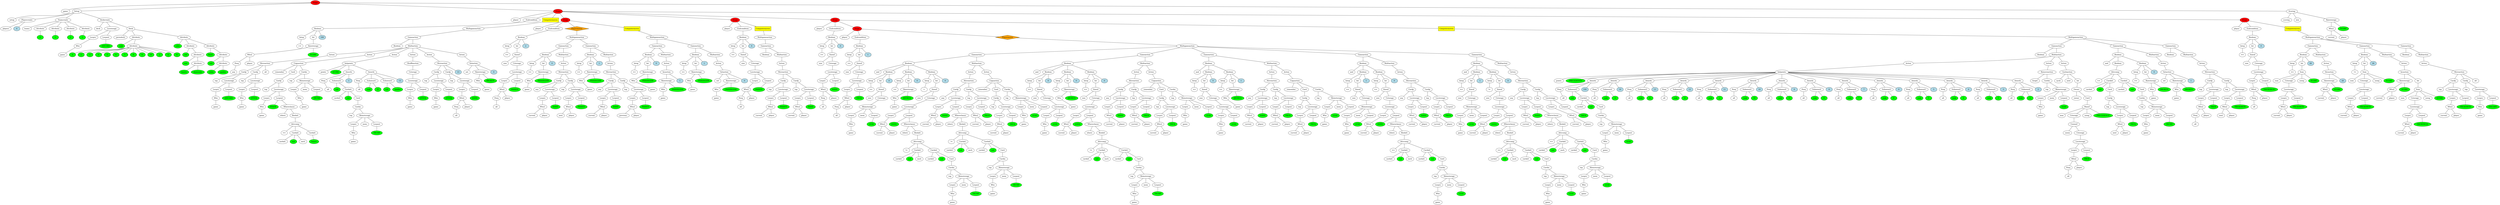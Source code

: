 graph tree{NODE0 [label="Stage" style=filled fillcolor="red"]
NODE0_1 [label="game"]
NODE0 -- NODE0_1
NODE0_2 [label="Setup" ]
NODE0_2_1 [label="setup"]
NODE0_2 -- NODE0_2_1
NODE0_2_2 [label="Playercreate" ]
NODE0_2_2_2 [label="players"]
NODE0_2_2 -- NODE0_2_2_2
NODE0_2_2_3 [label="4" style=filled fillcolor="lightblue"]
NODE0_2_2 -- NODE0_2_2_3
NODE0_2 -- NODE0_2_2
NODE0_2_4 [label="Teamcreate" ]
NODE0_2_4_1 [label="teams"]
NODE0_2_4 -- NODE0_2_4_1
NODE0_2_4_2 [label="Attribute" ]
NODE0_2_4_2_1 [fillcolor="green" style=filled label="0"]
NODE0_2_4_2 -- NODE0_2_4_2_1
NODE0_2_4 -- NODE0_2_4_2
NODE0_2_4_3 [label="Attribute" ]
NODE0_2_4_3_1 [fillcolor="green" style=filled label="1"]
NODE0_2_4_3 -- NODE0_2_4_3_1
NODE0_2_4 -- NODE0_2_4_3
NODE0_2_4_4 [label="Attribute" ]
NODE0_2_4_4_1 [fillcolor="green" style=filled label="2"]
NODE0_2_4_4 -- NODE0_2_4_4_1
NODE0_2_4 -- NODE0_2_4_4
NODE0_2_4_5 [label="Attribute" ]
NODE0_2_4_5_1 [fillcolor="green" style=filled label="3"]
NODE0_2_4_5 -- NODE0_2_4_5_1
NODE0_2_4 -- NODE0_2_4_5
NODE0_2 -- NODE0_2_4
NODE0_2_6 [label="Deckcreate" ]
NODE0_2_6_2 [label="deck"]
NODE0_2_6 -- NODE0_2_6_2
NODE0_2_6_3 [label="Locstorage" ]
NODE0_2_6_3_1 [label="Locpre" ]
NODE0_2_6_3_1_0 [label="Who" ]
NODE0_2_6_3_1_0_0 [label="game"]
NODE0_2_6_3_1_0 -- NODE0_2_6_3_1_0_0
NODE0_2_6_3_1 -- NODE0_2_6_3_1_0
NODE0_2_6_3 -- NODE0_2_6_3_1
NODE0_2_6_3_3 [label="Locpost" ]
NODE0_2_6_3_3_0 [fillcolor="green" style=filled label="DISCARD"]
NODE0_2_6_3_3 -- NODE0_2_6_3_3_0
NODE0_2_6_3 -- NODE0_2_6_3_3
NODE0_2_6 -- NODE0_2_6_3
NODE0_2_6_4 [label="Deck" ]
NODE0_2_6_4_1 [label="permdeck"]
NODE0_2_6_4 -- NODE0_2_6_4_1
NODE0_2_6_4_2 [label="Attribute" ]
NODE0_2_6_4_2_1 [fillcolor="green" style=filled label="rank"]
NODE0_2_6_4_2 -- NODE0_2_6_4_2_1
NODE0_2_6_4_2_2 [label="Attribute" ]
NODE0_2_6_4_2_2_1 [fillcolor="green" style=filled label="A"]
NODE0_2_6_4_2_2 -- NODE0_2_6_4_2_2_1
NODE0_2_6_4_2_2_3 [fillcolor="green" style=filled label="2"]
NODE0_2_6_4_2_2 -- NODE0_2_6_4_2_2_3
NODE0_2_6_4_2_2_5 [fillcolor="green" style=filled label="3"]
NODE0_2_6_4_2_2 -- NODE0_2_6_4_2_2_5
NODE0_2_6_4_2_2_7 [fillcolor="green" style=filled label="4"]
NODE0_2_6_4_2_2 -- NODE0_2_6_4_2_2_7
NODE0_2_6_4_2_2_9 [fillcolor="green" style=filled label="5"]
NODE0_2_6_4_2_2 -- NODE0_2_6_4_2_2_9
NODE0_2_6_4_2_2_11 [fillcolor="green" style=filled label="6"]
NODE0_2_6_4_2_2 -- NODE0_2_6_4_2_2_11
NODE0_2_6_4_2_2_13 [fillcolor="green" style=filled label="7"]
NODE0_2_6_4_2_2 -- NODE0_2_6_4_2_2_13
NODE0_2_6_4_2_2_15 [fillcolor="green" style=filled label="8"]
NODE0_2_6_4_2_2 -- NODE0_2_6_4_2_2_15
NODE0_2_6_4_2_2_17 [fillcolor="green" style=filled label="9"]
NODE0_2_6_4_2_2 -- NODE0_2_6_4_2_2_17
NODE0_2_6_4_2_2_19 [fillcolor="green" style=filled label="10"]
NODE0_2_6_4_2_2 -- NODE0_2_6_4_2_2_19
NODE0_2_6_4_2_2_21 [fillcolor="green" style=filled label="J"]
NODE0_2_6_4_2_2 -- NODE0_2_6_4_2_2_21
NODE0_2_6_4_2_2_23 [fillcolor="green" style=filled label="Q"]
NODE0_2_6_4_2_2 -- NODE0_2_6_4_2_2_23
NODE0_2_6_4_2_2_25 [fillcolor="green" style=filled label="K"]
NODE0_2_6_4_2_2 -- NODE0_2_6_4_2_2_25
NODE0_2_6_4_2 -- NODE0_2_6_4_2_2
NODE0_2_6_4 -- NODE0_2_6_4_2
NODE0_2_6_4_3 [label="Attribute" ]
NODE0_2_6_4_3_1 [fillcolor="green" style=filled label="color"]
NODE0_2_6_4_3 -- NODE0_2_6_4_3_1
NODE0_2_6_4_3_2 [label="Attribute" ]
NODE0_2_6_4_3_2_1 [fillcolor="green" style=filled label="red"]
NODE0_2_6_4_3_2 -- NODE0_2_6_4_3_2_1
NODE0_2_6_4_3_2_2 [label="Attribute" ]
NODE0_2_6_4_3_2_2_1 [fillcolor="green" style=filled label="suit"]
NODE0_2_6_4_3_2_2 -- NODE0_2_6_4_3_2_2_1
NODE0_2_6_4_3_2_2_2 [label="Attribute" ]
NODE0_2_6_4_3_2_2_2_1 [fillcolor="green" style=filled label="hearts"]
NODE0_2_6_4_3_2_2_2 -- NODE0_2_6_4_3_2_2_2_1
NODE0_2_6_4_3_2_2_2_3 [fillcolor="green" style=filled label="diamonds"]
NODE0_2_6_4_3_2_2_2 -- NODE0_2_6_4_3_2_2_2_3
NODE0_2_6_4_3_2_2 -- NODE0_2_6_4_3_2_2_2
NODE0_2_6_4_3_2 -- NODE0_2_6_4_3_2_2
NODE0_2_6_4_3 -- NODE0_2_6_4_3_2
NODE0_2_6_4_3_3 [label="Attribute" ]
NODE0_2_6_4_3_3_1 [fillcolor="green" style=filled label="black"]
NODE0_2_6_4_3_3 -- NODE0_2_6_4_3_3_1
NODE0_2_6_4_3_3_2 [label="Attribute" ]
NODE0_2_6_4_3_3_2_1 [fillcolor="green" style=filled label="suit"]
NODE0_2_6_4_3_3_2 -- NODE0_2_6_4_3_3_2_1
NODE0_2_6_4_3_3_2_2 [label="Attribute" ]
NODE0_2_6_4_3_3_2_2_1 [fillcolor="green" style=filled label="clubs"]
NODE0_2_6_4_3_3_2_2 -- NODE0_2_6_4_3_3_2_2_1
NODE0_2_6_4_3_3_2_2_3 [fillcolor="green" style=filled label="spades"]
NODE0_2_6_4_3_3_2_2 -- NODE0_2_6_4_3_3_2_2_3
NODE0_2_6_4_3_3_2 -- NODE0_2_6_4_3_3_2_2
NODE0_2_6_4_3_3 -- NODE0_2_6_4_3_3_2
NODE0_2_6_4_3 -- NODE0_2_6_4_3_3
NODE0_2_6_4 -- NODE0_2_6_4_3
NODE0_2_6 -- NODE0_2_6_4
NODE0_2 -- NODE0_2_6
NODE0 -- NODE0_2
NODE0_3 [label="Stage"  style=filled fillcolor="red"]
NODE0_3_2 [label="player"]
NODE0_3 -- NODE0_3_2
NODE0_3_3 [label="Endcondition" ]
NODE0_3_3_2 [label="Boolean" ]
NODE0_3_3_2_1 [label="Intop" ]
NODE0_3_3_2_1_0 [label=">="]
NODE0_3_3_2_1 -- NODE0_3_3_2_1_0
NODE0_3_3_2 -- NODE0_3_3_2_1
NODE0_3_3_2_2 [label="Int" ]
NODE0_3_3_2_2_0 [label="Rawstorage" ]
NODE0_3_3_2_2_0_1 [label="Who2" ]
NODE0_3_3_2_2_0_1_1 [label="Posq" ]
NODE0_3_3_2_2_0_1_1_0 [label="any"]
NODE0_3_3_2_2_0_1_1 -- NODE0_3_3_2_2_0_1_1_0
NODE0_3_3_2_2_0_1 -- NODE0_3_3_2_2_0_1_1
NODE0_3_3_2_2_0_1_2 [label="player"]
NODE0_3_3_2_2_0_1 -- NODE0_3_3_2_2_0_1_2
NODE0_3_3_2_2_0 -- NODE0_3_3_2_2_0_1
NODE0_3_3_2_2_0_3 [fillcolor="green" style=filled label="SCORE"]
NODE0_3_3_2_2_0 -- NODE0_3_3_2_2_0_3
NODE0_3_3_2_2 -- NODE0_3_3_2_2_0
NODE0_3_3_2 -- NODE0_3_3_2_2
NODE0_3_3_2_3 [label="100" style=filled fillcolor="lightblue"]
NODE0_3_3_2 -- NODE0_3_3_2_3
NODE0_3_3 -- NODE0_3_3_2
NODE0_3 -- NODE0_3_3
NODE0_3_4 [label="Computermoves"  style=filled shape=box fillcolor="yellow"]
NODE0_3_4_2 [label="Multigameaction" ]
NODE0_3_4_2_0 [label="Gameaction" ]
NODE0_3_4_2_0_1 [label="Boolean" ]
NODE0_3_4_2_0 -- NODE0_3_4_2_0_1
NODE0_3_4_2_0_2 [label="Multiaction" ]
NODE0_3_4_2_0_2_0 [label="Action" ]
NODE0_3_4_2_0_2_0_1 [label="Moveaction" ]
NODE0_3_4_2_0_2_0_1_1 [label="Cardp" ]
NODE0_3_4_2_0_2_0_1_1_1 [label="top"]
NODE0_3_4_2_0_2_0_1_1 -- NODE0_3_4_2_0_2_0_1_1_1
NODE0_3_4_2_0_2_0_1_1_2 [label="Locstorage" ]
NODE0_3_4_2_0_2_0_1_1_2_1 [label="Locpre" ]
NODE0_3_4_2_0_2_0_1_1_2_1_0 [label="Who" ]
NODE0_3_4_2_0_2_0_1_1_2_1_0_0 [label="game"]
NODE0_3_4_2_0_2_0_1_1_2_1_0 -- NODE0_3_4_2_0_2_0_1_1_2_1_0_0
NODE0_3_4_2_0_2_0_1_1_2_1 -- NODE0_3_4_2_0_2_0_1_1_2_1_0
NODE0_3_4_2_0_2_0_1_1_2 -- NODE0_3_4_2_0_2_0_1_1_2_1
NODE0_3_4_2_0_2_0_1_1_2_3 [label="Locpost" ]
NODE0_3_4_2_0_2_0_1_1_2_3_0 [fillcolor="green" style=filled label="DISCARD"]
NODE0_3_4_2_0_2_0_1_1_2_3 -- NODE0_3_4_2_0_2_0_1_1_2_3_0
NODE0_3_4_2_0_2_0_1_1_2 -- NODE0_3_4_2_0_2_0_1_1_2_3
NODE0_3_4_2_0_2_0_1_1 -- NODE0_3_4_2_0_2_0_1_1_2
NODE0_3_4_2_0_2_0_1 -- NODE0_3_4_2_0_2_0_1_1
NODE0_3_4_2_0_2_0_1_2 [label="Cardp" ]
NODE0_3_4_2_0_2_0_1_2_1 [label="top"]
NODE0_3_4_2_0_2_0_1_2 -- NODE0_3_4_2_0_2_0_1_2_1
NODE0_3_4_2_0_2_0_1_2_2 [label="Locstorage" ]
NODE0_3_4_2_0_2_0_1_2_2_1 [label="Locpre" ]
NODE0_3_4_2_0_2_0_1_2_2_1_0 [label="Who" ]
NODE0_3_4_2_0_2_0_1_2_2_1_0_0 [label="game"]
NODE0_3_4_2_0_2_0_1_2_2_1_0 -- NODE0_3_4_2_0_2_0_1_2_2_1_0_0
NODE0_3_4_2_0_2_0_1_2_2_1 -- NODE0_3_4_2_0_2_0_1_2_2_1_0
NODE0_3_4_2_0_2_0_1_2_2 -- NODE0_3_4_2_0_2_0_1_2_2_1
NODE0_3_4_2_0_2_0_1_2_2_3 [label="Locpost" ]
NODE0_3_4_2_0_2_0_1_2_2_3_0 [fillcolor="green" style=filled label="STOCK"]
NODE0_3_4_2_0_2_0_1_2_2_3 -- NODE0_3_4_2_0_2_0_1_2_2_3_0
NODE0_3_4_2_0_2_0_1_2_2 -- NODE0_3_4_2_0_2_0_1_2_2_3
NODE0_3_4_2_0_2_0_1_2 -- NODE0_3_4_2_0_2_0_1_2_2
NODE0_3_4_2_0_2_0_1 -- NODE0_3_4_2_0_2_0_1_2
NODE0_3_4_2_0_2_0_1_3 [label="all"]
NODE0_3_4_2_0_2_0_1 -- NODE0_3_4_2_0_2_0_1_3
NODE0_3_4_2_0_2_0 -- NODE0_3_4_2_0_2_0_1
NODE0_3_4_2_0_2 -- NODE0_3_4_2_0_2_0
NODE0_3_4_2_0_2_1 [label="Action" ]
NODE0_3_4_2_0_2_1_1 [label="Copyaction" ]
NODE0_3_4_2_0_2_1_1_0 [label="remember"]
NODE0_3_4_2_0_2_1_1 -- NODE0_3_4_2_0_2_1_1_0
NODE0_3_4_2_0_2_1_1_1 [label="Card" ]
NODE0_3_4_2_0_2_1_1_1_0 [label="Cardp" ]
NODE0_3_4_2_0_2_1_1_1_0_1 [label="top"]
NODE0_3_4_2_0_2_1_1_1_0 -- NODE0_3_4_2_0_2_1_1_1_0_1
NODE0_3_4_2_0_2_1_1_1_0_2 [label="Locstorage" ]
NODE0_3_4_2_0_2_1_1_1_0_2_1 [label="Locpre" ]
NODE0_3_4_2_0_2_1_1_1_0_2_1_0 [label="Who" ]
NODE0_3_4_2_0_2_1_1_1_0_2_1_0_0 [label="game"]
NODE0_3_4_2_0_2_1_1_1_0_2_1_0 -- NODE0_3_4_2_0_2_1_1_1_0_2_1_0_0
NODE0_3_4_2_0_2_1_1_1_0_2_1 -- NODE0_3_4_2_0_2_1_1_1_0_2_1_0
NODE0_3_4_2_0_2_1_1_1_0_2 -- NODE0_3_4_2_0_2_1_1_1_0_2_1
NODE0_3_4_2_0_2_1_1_1_0_2_3 [label="Locpost" ]
NODE0_3_4_2_0_2_1_1_1_0_2_3_0 [fillcolor="green" style=filled label="STOCK"]
NODE0_3_4_2_0_2_1_1_1_0_2_3 -- NODE0_3_4_2_0_2_1_1_1_0_2_3_0
NODE0_3_4_2_0_2_1_1_1_0_2_3_1 [label="Whereclause" ]
NODE0_3_4_2_0_2_1_1_1_0_2_3_1_0 [label="where"]
NODE0_3_4_2_0_2_1_1_1_0_2_3_1 -- NODE0_3_4_2_0_2_1_1_1_0_2_3_1_0
NODE0_3_4_2_0_2_1_1_1_0_2_3_1_1 [label="Boolatt" ]
NODE0_3_4_2_0_2_1_1_1_0_2_3_1_1_1 [label="Attrcomp" ]
NODE0_3_4_2_0_2_1_1_1_0_2_3_1_1_1_0 [label="=="]
NODE0_3_4_2_0_2_1_1_1_0_2_3_1_1_1 -- NODE0_3_4_2_0_2_1_1_1_0_2_3_1_1_1_0
NODE0_3_4_2_0_2_1_1_1_0_2_3_1_1_1_1 [label="Cardatt" ]
NODE0_3_4_2_0_2_1_1_1_0_2_3_1_1_1_1_1 [label="cardatt"]
NODE0_3_4_2_0_2_1_1_1_0_2_3_1_1_1_1 -- NODE0_3_4_2_0_2_1_1_1_0_2_3_1_1_1_1_1
NODE0_3_4_2_0_2_1_1_1_0_2_3_1_1_1_1_2 [fillcolor="green" style=filled label="suit"]
NODE0_3_4_2_0_2_1_1_1_0_2_3_1_1_1_1 -- NODE0_3_4_2_0_2_1_1_1_0_2_3_1_1_1_1_2
NODE0_3_4_2_0_2_1_1_1_0_2_3_1_1_1_1_3 [label="each"]
NODE0_3_4_2_0_2_1_1_1_0_2_3_1_1_1_1 -- NODE0_3_4_2_0_2_1_1_1_0_2_3_1_1_1_1_3
NODE0_3_4_2_0_2_1_1_1_0_2_3_1_1_1 -- NODE0_3_4_2_0_2_1_1_1_0_2_3_1_1_1_1
NODE0_3_4_2_0_2_1_1_1_0_2_3_1_1_1_2 [label="Cardatt" ]
NODE0_3_4_2_0_2_1_1_1_0_2_3_1_1_1_2_0 [fillcolor="green" style=filled label="hearts"]
NODE0_3_4_2_0_2_1_1_1_0_2_3_1_1_1_2 -- NODE0_3_4_2_0_2_1_1_1_0_2_3_1_1_1_2_0
NODE0_3_4_2_0_2_1_1_1_0_2_3_1_1_1 -- NODE0_3_4_2_0_2_1_1_1_0_2_3_1_1_1_2
NODE0_3_4_2_0_2_1_1_1_0_2_3_1_1 -- NODE0_3_4_2_0_2_1_1_1_0_2_3_1_1_1
NODE0_3_4_2_0_2_1_1_1_0_2_3_1 -- NODE0_3_4_2_0_2_1_1_1_0_2_3_1_1
NODE0_3_4_2_0_2_1_1_1_0_2_3 -- NODE0_3_4_2_0_2_1_1_1_0_2_3_1
NODE0_3_4_2_0_2_1_1_1_0_2 -- NODE0_3_4_2_0_2_1_1_1_0_2_3
NODE0_3_4_2_0_2_1_1_1_0 -- NODE0_3_4_2_0_2_1_1_1_0_2
NODE0_3_4_2_0_2_1_1_1 -- NODE0_3_4_2_0_2_1_1_1_0
NODE0_3_4_2_0_2_1_1 -- NODE0_3_4_2_0_2_1_1_1
NODE0_3_4_2_0_2_1_1_2 [label="Cardm" ]
NODE0_3_4_2_0_2_1_1_2_1 [label="top"]
NODE0_3_4_2_0_2_1_1_2 -- NODE0_3_4_2_0_2_1_1_2_1
NODE0_3_4_2_0_2_1_1_2_2 [label="Memstorage" ]
NODE0_3_4_2_0_2_1_1_2_2_1 [label="Locpre" ]
NODE0_3_4_2_0_2_1_1_2_2_1_0 [label="Who" ]
NODE0_3_4_2_0_2_1_1_2_2_1_0_0 [label="game"]
NODE0_3_4_2_0_2_1_1_2_2_1_0 -- NODE0_3_4_2_0_2_1_1_2_2_1_0_0
NODE0_3_4_2_0_2_1_1_2_2_1 -- NODE0_3_4_2_0_2_1_1_2_2_1_0
NODE0_3_4_2_0_2_1_1_2_2 -- NODE0_3_4_2_0_2_1_1_2_2_1
NODE0_3_4_2_0_2_1_1_2_2_2 [label="mem"]
NODE0_3_4_2_0_2_1_1_2_2 -- NODE0_3_4_2_0_2_1_1_2_2_2
NODE0_3_4_2_0_2_1_1_2_2_3 [label="Locpost" ]
NODE0_3_4_2_0_2_1_1_2_2_3_0 [fillcolor="green" style=filled label="TRUMP"]
NODE0_3_4_2_0_2_1_1_2_2_3 -- NODE0_3_4_2_0_2_1_1_2_2_3_0
NODE0_3_4_2_0_2_1_1_2_2 -- NODE0_3_4_2_0_2_1_1_2_2_3
NODE0_3_4_2_0_2_1_1_2 -- NODE0_3_4_2_0_2_1_1_2_2
NODE0_3_4_2_0_2_1_1 -- NODE0_3_4_2_0_2_1_1_2
NODE0_3_4_2_0_2_1 -- NODE0_3_4_2_0_2_1_1
NODE0_3_4_2_0_2 -- NODE0_3_4_2_0_2_1
NODE0_3_4_2_0_2_2 [label="Action" ]
NODE0_3_4_2_0_2_2_1 [label="Initpoints" ]
NODE0_3_4_2_0_2_2_1_1 [label="points"]
NODE0_3_4_2_0_2_2_1 -- NODE0_3_4_2_0_2_2_1_1
NODE0_3_4_2_0_2_2_1_2 [fillcolor="green" style=filled label="SCORE"]
NODE0_3_4_2_0_2_2_1 -- NODE0_3_4_2_0_2_2_1_2
NODE0_3_4_2_0_2_2_1_4 [label="Awards" ]
NODE0_3_4_2_0_2_2_1_4_1 [label="Posq" ]
NODE0_3_4_2_0_2_2_1_4_1_0 [label="all"]
NODE0_3_4_2_0_2_2_1_4_1 -- NODE0_3_4_2_0_2_2_1_4_1_0
NODE0_3_4_2_0_2_2_1_4 -- NODE0_3_4_2_0_2_2_1_4_1
NODE0_3_4_2_0_2_2_1_4_2 [label="Subaward" ]
NODE0_3_4_2_0_2_2_1_4_2_1 [fillcolor="green" style=filled label="suit"]
NODE0_3_4_2_0_2_2_1_4_2 -- NODE0_3_4_2_0_2_2_1_4_2_1
NODE0_3_4_2_0_2_2_1_4_2_2 [label="Cardatt" ]
NODE0_3_4_2_0_2_2_1_4_2_2_1 [label="cardatt"]
NODE0_3_4_2_0_2_2_1_4_2_2 -- NODE0_3_4_2_0_2_2_1_4_2_2_1
NODE0_3_4_2_0_2_2_1_4_2_2_2 [fillcolor="green" style=filled label="suit"]
NODE0_3_4_2_0_2_2_1_4_2_2 -- NODE0_3_4_2_0_2_2_1_4_2_2_2
NODE0_3_4_2_0_2_2_1_4_2_2_3 [label="Card" ]
NODE0_3_4_2_0_2_2_1_4_2_2_3_0 [label="Cardm" ]
NODE0_3_4_2_0_2_2_1_4_2_2_3_0_1 [label="top"]
NODE0_3_4_2_0_2_2_1_4_2_2_3_0 -- NODE0_3_4_2_0_2_2_1_4_2_2_3_0_1
NODE0_3_4_2_0_2_2_1_4_2_2_3_0_2 [label="Memstorage" ]
NODE0_3_4_2_0_2_2_1_4_2_2_3_0_2_1 [label="Locpre" ]
NODE0_3_4_2_0_2_2_1_4_2_2_3_0_2_1_0 [label="Who" ]
NODE0_3_4_2_0_2_2_1_4_2_2_3_0_2_1_0_0 [label="game"]
NODE0_3_4_2_0_2_2_1_4_2_2_3_0_2_1_0 -- NODE0_3_4_2_0_2_2_1_4_2_2_3_0_2_1_0_0
NODE0_3_4_2_0_2_2_1_4_2_2_3_0_2_1 -- NODE0_3_4_2_0_2_2_1_4_2_2_3_0_2_1_0
NODE0_3_4_2_0_2_2_1_4_2_2_3_0_2 -- NODE0_3_4_2_0_2_2_1_4_2_2_3_0_2_1
NODE0_3_4_2_0_2_2_1_4_2_2_3_0_2_2 [label="mem"]
NODE0_3_4_2_0_2_2_1_4_2_2_3_0_2 -- NODE0_3_4_2_0_2_2_1_4_2_2_3_0_2_2
NODE0_3_4_2_0_2_2_1_4_2_2_3_0_2_3 [label="Locpost" ]
NODE0_3_4_2_0_2_2_1_4_2_2_3_0_2_3_0 [fillcolor="green" style=filled label="TRUMP"]
NODE0_3_4_2_0_2_2_1_4_2_2_3_0_2_3 -- NODE0_3_4_2_0_2_2_1_4_2_2_3_0_2_3_0
NODE0_3_4_2_0_2_2_1_4_2_2_3_0_2 -- NODE0_3_4_2_0_2_2_1_4_2_2_3_0_2_3
NODE0_3_4_2_0_2_2_1_4_2_2_3_0 -- NODE0_3_4_2_0_2_2_1_4_2_2_3_0_2
NODE0_3_4_2_0_2_2_1_4_2_2_3 -- NODE0_3_4_2_0_2_2_1_4_2_2_3_0
NODE0_3_4_2_0_2_2_1_4_2_2 -- NODE0_3_4_2_0_2_2_1_4_2_2_3
NODE0_3_4_2_0_2_2_1_4_2 -- NODE0_3_4_2_0_2_2_1_4_2_2
NODE0_3_4_2_0_2_2_1_4 -- NODE0_3_4_2_0_2_2_1_4_2
NODE0_3_4_2_0_2_2_1_4_3 [label="1" style=filled fillcolor="lightblue"]
NODE0_3_4_2_0_2_2_1_4 -- NODE0_3_4_2_0_2_2_1_4_3
NODE0_3_4_2_0_2_2_1 -- NODE0_3_4_2_0_2_2_1_4
NODE0_3_4_2_0_2_2_1_5 [label="Awards" ]
NODE0_3_4_2_0_2_2_1_5_1 [label="Posq" ]
NODE0_3_4_2_0_2_2_1_5_1_0 [label="all"]
NODE0_3_4_2_0_2_2_1_5_1 -- NODE0_3_4_2_0_2_2_1_5_1_0
NODE0_3_4_2_0_2_2_1_5 -- NODE0_3_4_2_0_2_2_1_5_1
NODE0_3_4_2_0_2_2_1_5_2 [label="Subaward" ]
NODE0_3_4_2_0_2_2_1_5_2_1 [fillcolor="green" style=filled label="rank"]
NODE0_3_4_2_0_2_2_1_5_2 -- NODE0_3_4_2_0_2_2_1_5_2_1
NODE0_3_4_2_0_2_2_1_5_2_3 [fillcolor="green" style=filled label="Q"]
NODE0_3_4_2_0_2_2_1_5_2 -- NODE0_3_4_2_0_2_2_1_5_2_3
NODE0_3_4_2_0_2_2_1_5 -- NODE0_3_4_2_0_2_2_1_5_2
NODE0_3_4_2_0_2_2_1_5_3 [label="Subaward" ]
NODE0_3_4_2_0_2_2_1_5_3_1 [fillcolor="green" style=filled label="suit"]
NODE0_3_4_2_0_2_2_1_5_3 -- NODE0_3_4_2_0_2_2_1_5_3_1
NODE0_3_4_2_0_2_2_1_5_3_3 [fillcolor="green" style=filled label="spades"]
NODE0_3_4_2_0_2_2_1_5_3 -- NODE0_3_4_2_0_2_2_1_5_3_3
NODE0_3_4_2_0_2_2_1_5 -- NODE0_3_4_2_0_2_2_1_5_3
NODE0_3_4_2_0_2_2_1_5_4 [label="13" style=filled fillcolor="lightblue"]
NODE0_3_4_2_0_2_2_1_5 -- NODE0_3_4_2_0_2_2_1_5_4
NODE0_3_4_2_0_2_2_1 -- NODE0_3_4_2_0_2_2_1_5
NODE0_3_4_2_0_2_2 -- NODE0_3_4_2_0_2_2_1
NODE0_3_4_2_0_2 -- NODE0_3_4_2_0_2_2
NODE0_3_4_2_0_2_3 [label="Action" ]
NODE0_3_4_2_0_2_3_1 [label="Shuffleaction" ]
NODE0_3_4_2_0_2_3_1_1 [label="Cstorage" ]
NODE0_3_4_2_0_2_3_1_1_0 [label="Locstorage" ]
NODE0_3_4_2_0_2_3_1_1_0_1 [label="Locpre" ]
NODE0_3_4_2_0_2_3_1_1_0_1_0 [label="Who" ]
NODE0_3_4_2_0_2_3_1_1_0_1_0_0 [label="game"]
NODE0_3_4_2_0_2_3_1_1_0_1_0 -- NODE0_3_4_2_0_2_3_1_1_0_1_0_0
NODE0_3_4_2_0_2_3_1_1_0_1 -- NODE0_3_4_2_0_2_3_1_1_0_1_0
NODE0_3_4_2_0_2_3_1_1_0 -- NODE0_3_4_2_0_2_3_1_1_0_1
NODE0_3_4_2_0_2_3_1_1_0_3 [label="Locpost" ]
NODE0_3_4_2_0_2_3_1_1_0_3_0 [fillcolor="green" style=filled label="STOCK"]
NODE0_3_4_2_0_2_3_1_1_0_3 -- NODE0_3_4_2_0_2_3_1_1_0_3_0
NODE0_3_4_2_0_2_3_1_1_0 -- NODE0_3_4_2_0_2_3_1_1_0_3
NODE0_3_4_2_0_2_3_1_1 -- NODE0_3_4_2_0_2_3_1_1_0
NODE0_3_4_2_0_2_3_1 -- NODE0_3_4_2_0_2_3_1_1
NODE0_3_4_2_0_2_3 -- NODE0_3_4_2_0_2_3_1
NODE0_3_4_2_0_2 -- NODE0_3_4_2_0_2_3
NODE0_3_4_2_0_2_4 [label="Action" ]
NODE0_3_4_2_0_2_4_1 [label="Moveaction" ]
NODE0_3_4_2_0_2_4_1_1 [label="Cardp" ]
NODE0_3_4_2_0_2_4_1_1_1 [label="top"]
NODE0_3_4_2_0_2_4_1_1 -- NODE0_3_4_2_0_2_4_1_1_1
NODE0_3_4_2_0_2_4_1_1_2 [label="Locstorage" ]
NODE0_3_4_2_0_2_4_1_1_2_1 [label="Locpre" ]
NODE0_3_4_2_0_2_4_1_1_2_1_0 [label="Who" ]
NODE0_3_4_2_0_2_4_1_1_2_1_0_0 [label="game"]
NODE0_3_4_2_0_2_4_1_1_2_1_0 -- NODE0_3_4_2_0_2_4_1_1_2_1_0_0
NODE0_3_4_2_0_2_4_1_1_2_1 -- NODE0_3_4_2_0_2_4_1_1_2_1_0
NODE0_3_4_2_0_2_4_1_1_2 -- NODE0_3_4_2_0_2_4_1_1_2_1
NODE0_3_4_2_0_2_4_1_1_2_3 [label="Locpost" ]
NODE0_3_4_2_0_2_4_1_1_2_3_0 [fillcolor="green" style=filled label="STOCK"]
NODE0_3_4_2_0_2_4_1_1_2_3 -- NODE0_3_4_2_0_2_4_1_1_2_3_0
NODE0_3_4_2_0_2_4_1_1_2 -- NODE0_3_4_2_0_2_4_1_1_2_3
NODE0_3_4_2_0_2_4_1_1 -- NODE0_3_4_2_0_2_4_1_1_2
NODE0_3_4_2_0_2_4_1 -- NODE0_3_4_2_0_2_4_1_1
NODE0_3_4_2_0_2_4_1_2 [label="Cardp" ]
NODE0_3_4_2_0_2_4_1_2_1 [label="top"]
NODE0_3_4_2_0_2_4_1_2 -- NODE0_3_4_2_0_2_4_1_2_1
NODE0_3_4_2_0_2_4_1_2_2 [label="Locstorage" ]
NODE0_3_4_2_0_2_4_1_2_2_1 [label="Locpre" ]
NODE0_3_4_2_0_2_4_1_2_2_1_0 [label="Who2" ]
NODE0_3_4_2_0_2_4_1_2_2_1_0_1 [label="Posq" ]
NODE0_3_4_2_0_2_4_1_2_2_1_0_1_0 [label="all"]
NODE0_3_4_2_0_2_4_1_2_2_1_0_1 -- NODE0_3_4_2_0_2_4_1_2_2_1_0_1_0
NODE0_3_4_2_0_2_4_1_2_2_1_0 -- NODE0_3_4_2_0_2_4_1_2_2_1_0_1
NODE0_3_4_2_0_2_4_1_2_2_1_0_2 [label="player"]
NODE0_3_4_2_0_2_4_1_2_2_1_0 -- NODE0_3_4_2_0_2_4_1_2_2_1_0_2
NODE0_3_4_2_0_2_4_1_2_2_1 -- NODE0_3_4_2_0_2_4_1_2_2_1_0
NODE0_3_4_2_0_2_4_1_2_2 -- NODE0_3_4_2_0_2_4_1_2_2_1
NODE0_3_4_2_0_2_4_1_2_2_3 [label="Locpost" ]
NODE0_3_4_2_0_2_4_1_2_2_3_0 [fillcolor="green" style=filled label="HAND"]
NODE0_3_4_2_0_2_4_1_2_2_3 -- NODE0_3_4_2_0_2_4_1_2_2_3_0
NODE0_3_4_2_0_2_4_1_2_2 -- NODE0_3_4_2_0_2_4_1_2_2_3
NODE0_3_4_2_0_2_4_1_2 -- NODE0_3_4_2_0_2_4_1_2_2
NODE0_3_4_2_0_2_4_1 -- NODE0_3_4_2_0_2_4_1_2
NODE0_3_4_2_0_2_4_1_3 [label="13" style=filled fillcolor="lightblue"]
NODE0_3_4_2_0_2_4_1 -- NODE0_3_4_2_0_2_4_1_3
NODE0_3_4_2_0_2_4 -- NODE0_3_4_2_0_2_4_1
NODE0_3_4_2_0_2 -- NODE0_3_4_2_0_2_4
NODE0_3_4_2_0_2_5 [label="Action" ]
NODE0_3_4_2_0_2_5_1 [label="Setaction" ]
NODE0_3_4_2_0_2_5_1_0 [label="set"]
NODE0_3_4_2_0_2_5_1 -- NODE0_3_4_2_0_2_5_1_0
NODE0_3_4_2_0_2_5_1_1 [label="Rawstorage" ]
NODE0_3_4_2_0_2_5_1_1_1 [label="Who" ]
NODE0_3_4_2_0_2_5_1_1_1_0 [label="game"]
NODE0_3_4_2_0_2_5_1_1_1 -- NODE0_3_4_2_0_2_5_1_1_1_0
NODE0_3_4_2_0_2_5_1_1 -- NODE0_3_4_2_0_2_5_1_1_1
NODE0_3_4_2_0_2_5_1_1_3 [fillcolor="green" style=filled label="BROKEN"]
NODE0_3_4_2_0_2_5_1_1 -- NODE0_3_4_2_0_2_5_1_1_3
NODE0_3_4_2_0_2_5_1 -- NODE0_3_4_2_0_2_5_1_1
NODE0_3_4_2_0_2_5_1_2 [label="0" style=filled fillcolor="lightblue"]
NODE0_3_4_2_0_2_5_1 -- NODE0_3_4_2_0_2_5_1_2
NODE0_3_4_2_0_2_5 -- NODE0_3_4_2_0_2_5_1
NODE0_3_4_2_0_2 -- NODE0_3_4_2_0_2_5
NODE0_3_4_2_0 -- NODE0_3_4_2_0_2
NODE0_3_4_2 -- NODE0_3_4_2_0
NODE0_3_4 -- NODE0_3_4_2
NODE0_3 -- NODE0_3_4
NODE0_3_5 [label="Stage"  style=filled fillcolor="red"]
NODE0_3_5_2 [label="player"]
NODE0_3_5 -- NODE0_3_5_2
NODE0_3_5_3 [label="Endcondition" ]
NODE0_3_5_3_2 [label="Boolean" ]
NODE0_3_5_3_2_1 [label="Intop" ]
NODE0_3_5_3_2_1_0 [label="=="]
NODE0_3_5_3_2_1 -- NODE0_3_5_3_2_1_0
NODE0_3_5_3_2 -- NODE0_3_5_3_2_1
NODE0_3_5_3_2_2 [label="Int" ]
NODE0_3_5_3_2_2_0 [label="Sizeof" ]
NODE0_3_5_3_2_2_0_1 [label="size"]
NODE0_3_5_3_2_2_0 -- NODE0_3_5_3_2_2_0_1
NODE0_3_5_3_2_2_0_2 [label="Cstorage" ]
NODE0_3_5_3_2_2_0_2_0 [label="Locstorage" ]
NODE0_3_5_3_2_2_0_2_0_1 [label="Locpre" ]
NODE0_3_5_3_2_2_0_2_0_1_0 [label="Who2" ]
NODE0_3_5_3_2_2_0_2_0_1_0_1 [label="Posq" ]
NODE0_3_5_3_2_2_0_2_0_1_0_1_0 [label="all"]
NODE0_3_5_3_2_2_0_2_0_1_0_1 -- NODE0_3_5_3_2_2_0_2_0_1_0_1_0
NODE0_3_5_3_2_2_0_2_0_1_0 -- NODE0_3_5_3_2_2_0_2_0_1_0_1
NODE0_3_5_3_2_2_0_2_0_1_0_2 [label="player"]
NODE0_3_5_3_2_2_0_2_0_1_0 -- NODE0_3_5_3_2_2_0_2_0_1_0_2
NODE0_3_5_3_2_2_0_2_0_1 -- NODE0_3_5_3_2_2_0_2_0_1_0
NODE0_3_5_3_2_2_0_2_0 -- NODE0_3_5_3_2_2_0_2_0_1
NODE0_3_5_3_2_2_0_2_0_3 [label="Locpost" ]
NODE0_3_5_3_2_2_0_2_0_3_0 [fillcolor="green" style=filled label="PASSED"]
NODE0_3_5_3_2_2_0_2_0_3 -- NODE0_3_5_3_2_2_0_2_0_3_0
NODE0_3_5_3_2_2_0_2_0 -- NODE0_3_5_3_2_2_0_2_0_3
NODE0_3_5_3_2_2_0_2 -- NODE0_3_5_3_2_2_0_2_0
NODE0_3_5_3_2_2_0 -- NODE0_3_5_3_2_2_0_2
NODE0_3_5_3_2_2 -- NODE0_3_5_3_2_2_0
NODE0_3_5_3_2 -- NODE0_3_5_3_2_2
NODE0_3_5_3_2_3 [label="2" style=filled fillcolor="lightblue"]
NODE0_3_5_3_2 -- NODE0_3_5_3_2_3
NODE0_3_5_3 -- NODE0_3_5_3_2
NODE0_3_5 -- NODE0_3_5_3
NODE0_3_5_4 [label="Playermoves"  style=filled shape=diamond fillcolor="orange"]
NODE0_3_5_4_2 [label="Multigameaction" ]
NODE0_3_5_4_2_0 [label="Gameaction" ]
NODE0_3_5_4_2_0_1 [label="Boolean" ]
NODE0_3_5_4_2_0_1_1 [label="Intop" ]
NODE0_3_5_4_2_0_1_1_0 [label="=="]
NODE0_3_5_4_2_0_1_1 -- NODE0_3_5_4_2_0_1_1_0
NODE0_3_5_4_2_0_1 -- NODE0_3_5_4_2_0_1_1
NODE0_3_5_4_2_0_1_2 [label="Int" ]
NODE0_3_5_4_2_0_1_2_0 [label="Rawstorage" ]
NODE0_3_5_4_2_0_1_2_0_1 [label="Who" ]
NODE0_3_5_4_2_0_1_2_0_1_0 [label="game"]
NODE0_3_5_4_2_0_1_2_0_1 -- NODE0_3_5_4_2_0_1_2_0_1_0
NODE0_3_5_4_2_0_1_2_0 -- NODE0_3_5_4_2_0_1_2_0_1
NODE0_3_5_4_2_0_1_2_0_3 [fillcolor="green" style=filled label="PASSINGDIR"]
NODE0_3_5_4_2_0_1_2_0 -- NODE0_3_5_4_2_0_1_2_0_3
NODE0_3_5_4_2_0_1_2 -- NODE0_3_5_4_2_0_1_2_0
NODE0_3_5_4_2_0_1 -- NODE0_3_5_4_2_0_1_2
NODE0_3_5_4_2_0_1_3 [label="0" style=filled fillcolor="lightblue"]
NODE0_3_5_4_2_0_1 -- NODE0_3_5_4_2_0_1_3
NODE0_3_5_4_2_0 -- NODE0_3_5_4_2_0_1
NODE0_3_5_4_2_0_2 [label="Multiaction" ]
NODE0_3_5_4_2_0_2_0 [label="Action" ]
NODE0_3_5_4_2_0_2_0_1 [label="Moveaction" ]
NODE0_3_5_4_2_0_2_0_1_1 [label="Cardp" ]
NODE0_3_5_4_2_0_2_0_1_1_1 [label="any"]
NODE0_3_5_4_2_0_2_0_1_1 -- NODE0_3_5_4_2_0_2_0_1_1_1
NODE0_3_5_4_2_0_2_0_1_1_2 [label="Locstorage" ]
NODE0_3_5_4_2_0_2_0_1_1_2_1 [label="Locpre" ]
NODE0_3_5_4_2_0_2_0_1_1_2_1_0 [label="Who2" ]
NODE0_3_5_4_2_0_2_0_1_1_2_1_0_1 [label="current"]
NODE0_3_5_4_2_0_2_0_1_1_2_1_0 -- NODE0_3_5_4_2_0_2_0_1_1_2_1_0_1
NODE0_3_5_4_2_0_2_0_1_1_2_1_0_2 [label="player"]
NODE0_3_5_4_2_0_2_0_1_1_2_1_0 -- NODE0_3_5_4_2_0_2_0_1_1_2_1_0_2
NODE0_3_5_4_2_0_2_0_1_1_2_1 -- NODE0_3_5_4_2_0_2_0_1_1_2_1_0
NODE0_3_5_4_2_0_2_0_1_1_2 -- NODE0_3_5_4_2_0_2_0_1_1_2_1
NODE0_3_5_4_2_0_2_0_1_1_2_3 [label="Locpost" ]
NODE0_3_5_4_2_0_2_0_1_1_2_3_0 [fillcolor="green" style=filled label="HAND"]
NODE0_3_5_4_2_0_2_0_1_1_2_3 -- NODE0_3_5_4_2_0_2_0_1_1_2_3_0
NODE0_3_5_4_2_0_2_0_1_1_2 -- NODE0_3_5_4_2_0_2_0_1_1_2_3
NODE0_3_5_4_2_0_2_0_1_1 -- NODE0_3_5_4_2_0_2_0_1_1_2
NODE0_3_5_4_2_0_2_0_1 -- NODE0_3_5_4_2_0_2_0_1_1
NODE0_3_5_4_2_0_2_0_1_2 [label="Cardp" ]
NODE0_3_5_4_2_0_2_0_1_2_1 [label="top"]
NODE0_3_5_4_2_0_2_0_1_2 -- NODE0_3_5_4_2_0_2_0_1_2_1
NODE0_3_5_4_2_0_2_0_1_2_2 [label="Locstorage" ]
NODE0_3_5_4_2_0_2_0_1_2_2_1 [label="Locpre" ]
NODE0_3_5_4_2_0_2_0_1_2_2_1_0 [label="Who2" ]
NODE0_3_5_4_2_0_2_0_1_2_2_1_0_1 [label="next"]
NODE0_3_5_4_2_0_2_0_1_2_2_1_0 -- NODE0_3_5_4_2_0_2_0_1_2_2_1_0_1
NODE0_3_5_4_2_0_2_0_1_2_2_1_0_2 [label="player"]
NODE0_3_5_4_2_0_2_0_1_2_2_1_0 -- NODE0_3_5_4_2_0_2_0_1_2_2_1_0_2
NODE0_3_5_4_2_0_2_0_1_2_2_1 -- NODE0_3_5_4_2_0_2_0_1_2_2_1_0
NODE0_3_5_4_2_0_2_0_1_2_2 -- NODE0_3_5_4_2_0_2_0_1_2_2_1
NODE0_3_5_4_2_0_2_0_1_2_2_3 [label="Locpost" ]
NODE0_3_5_4_2_0_2_0_1_2_2_3_0 [fillcolor="green" style=filled label="PASSED"]
NODE0_3_5_4_2_0_2_0_1_2_2_3 -- NODE0_3_5_4_2_0_2_0_1_2_2_3_0
NODE0_3_5_4_2_0_2_0_1_2_2 -- NODE0_3_5_4_2_0_2_0_1_2_2_3
NODE0_3_5_4_2_0_2_0_1_2 -- NODE0_3_5_4_2_0_2_0_1_2_2
NODE0_3_5_4_2_0_2_0_1 -- NODE0_3_5_4_2_0_2_0_1_2
NODE0_3_5_4_2_0_2_0 -- NODE0_3_5_4_2_0_2_0_1
NODE0_3_5_4_2_0_2 -- NODE0_3_5_4_2_0_2_0
NODE0_3_5_4_2_0 -- NODE0_3_5_4_2_0_2
NODE0_3_5_4_2 -- NODE0_3_5_4_2_0
NODE0_3_5_4_2_1 [label="Gameaction" ]
NODE0_3_5_4_2_1_1 [label="Boolean" ]
NODE0_3_5_4_2_1_1_1 [label="Intop" ]
NODE0_3_5_4_2_1_1_1_0 [label="=="]
NODE0_3_5_4_2_1_1_1 -- NODE0_3_5_4_2_1_1_1_0
NODE0_3_5_4_2_1_1 -- NODE0_3_5_4_2_1_1_1
NODE0_3_5_4_2_1_1_2 [label="Int" ]
NODE0_3_5_4_2_1_1_2_0 [label="Rawstorage" ]
NODE0_3_5_4_2_1_1_2_0_1 [label="Who" ]
NODE0_3_5_4_2_1_1_2_0_1_0 [label="game"]
NODE0_3_5_4_2_1_1_2_0_1 -- NODE0_3_5_4_2_1_1_2_0_1_0
NODE0_3_5_4_2_1_1_2_0 -- NODE0_3_5_4_2_1_1_2_0_1
NODE0_3_5_4_2_1_1_2_0_3 [fillcolor="green" style=filled label="PASSINGDIR"]
NODE0_3_5_4_2_1_1_2_0 -- NODE0_3_5_4_2_1_1_2_0_3
NODE0_3_5_4_2_1_1_2 -- NODE0_3_5_4_2_1_1_2_0
NODE0_3_5_4_2_1_1 -- NODE0_3_5_4_2_1_1_2
NODE0_3_5_4_2_1_1_3 [label="1" style=filled fillcolor="lightblue"]
NODE0_3_5_4_2_1_1 -- NODE0_3_5_4_2_1_1_3
NODE0_3_5_4_2_1 -- NODE0_3_5_4_2_1_1
NODE0_3_5_4_2_1_2 [label="Multiaction" ]
NODE0_3_5_4_2_1_2_0 [label="Action" ]
NODE0_3_5_4_2_1_2_0_1 [label="Moveaction" ]
NODE0_3_5_4_2_1_2_0_1_1 [label="Cardp" ]
NODE0_3_5_4_2_1_2_0_1_1_1 [label="any"]
NODE0_3_5_4_2_1_2_0_1_1 -- NODE0_3_5_4_2_1_2_0_1_1_1
NODE0_3_5_4_2_1_2_0_1_1_2 [label="Locstorage" ]
NODE0_3_5_4_2_1_2_0_1_1_2_1 [label="Locpre" ]
NODE0_3_5_4_2_1_2_0_1_1_2_1_0 [label="Who2" ]
NODE0_3_5_4_2_1_2_0_1_1_2_1_0_1 [label="current"]
NODE0_3_5_4_2_1_2_0_1_1_2_1_0 -- NODE0_3_5_4_2_1_2_0_1_1_2_1_0_1
NODE0_3_5_4_2_1_2_0_1_1_2_1_0_2 [label="player"]
NODE0_3_5_4_2_1_2_0_1_1_2_1_0 -- NODE0_3_5_4_2_1_2_0_1_1_2_1_0_2
NODE0_3_5_4_2_1_2_0_1_1_2_1 -- NODE0_3_5_4_2_1_2_0_1_1_2_1_0
NODE0_3_5_4_2_1_2_0_1_1_2 -- NODE0_3_5_4_2_1_2_0_1_1_2_1
NODE0_3_5_4_2_1_2_0_1_1_2_3 [label="Locpost" ]
NODE0_3_5_4_2_1_2_0_1_1_2_3_0 [fillcolor="green" style=filled label="HAND"]
NODE0_3_5_4_2_1_2_0_1_1_2_3 -- NODE0_3_5_4_2_1_2_0_1_1_2_3_0
NODE0_3_5_4_2_1_2_0_1_1_2 -- NODE0_3_5_4_2_1_2_0_1_1_2_3
NODE0_3_5_4_2_1_2_0_1_1 -- NODE0_3_5_4_2_1_2_0_1_1_2
NODE0_3_5_4_2_1_2_0_1 -- NODE0_3_5_4_2_1_2_0_1_1
NODE0_3_5_4_2_1_2_0_1_2 [label="Cardp" ]
NODE0_3_5_4_2_1_2_0_1_2_1 [label="top"]
NODE0_3_5_4_2_1_2_0_1_2 -- NODE0_3_5_4_2_1_2_0_1_2_1
NODE0_3_5_4_2_1_2_0_1_2_2 [label="Locstorage" ]
NODE0_3_5_4_2_1_2_0_1_2_2_1 [label="Locpre" ]
NODE0_3_5_4_2_1_2_0_1_2_2_1_0 [label="Who2" ]
NODE0_3_5_4_2_1_2_0_1_2_2_1_0_1 [label="previous"]
NODE0_3_5_4_2_1_2_0_1_2_2_1_0 -- NODE0_3_5_4_2_1_2_0_1_2_2_1_0_1
NODE0_3_5_4_2_1_2_0_1_2_2_1_0_2 [label="player"]
NODE0_3_5_4_2_1_2_0_1_2_2_1_0 -- NODE0_3_5_4_2_1_2_0_1_2_2_1_0_2
NODE0_3_5_4_2_1_2_0_1_2_2_1 -- NODE0_3_5_4_2_1_2_0_1_2_2_1_0
NODE0_3_5_4_2_1_2_0_1_2_2 -- NODE0_3_5_4_2_1_2_0_1_2_2_1
NODE0_3_5_4_2_1_2_0_1_2_2_3 [label="Locpost" ]
NODE0_3_5_4_2_1_2_0_1_2_2_3_0 [fillcolor="green" style=filled label="PASSED"]
NODE0_3_5_4_2_1_2_0_1_2_2_3 -- NODE0_3_5_4_2_1_2_0_1_2_2_3_0
NODE0_3_5_4_2_1_2_0_1_2_2 -- NODE0_3_5_4_2_1_2_0_1_2_2_3
NODE0_3_5_4_2_1_2_0_1_2 -- NODE0_3_5_4_2_1_2_0_1_2_2
NODE0_3_5_4_2_1_2_0_1 -- NODE0_3_5_4_2_1_2_0_1_2
NODE0_3_5_4_2_1_2_0 -- NODE0_3_5_4_2_1_2_0_1
NODE0_3_5_4_2_1_2 -- NODE0_3_5_4_2_1_2_0
NODE0_3_5_4_2_1 -- NODE0_3_5_4_2_1_2
NODE0_3_5_4_2 -- NODE0_3_5_4_2_1
NODE0_3_5_4 -- NODE0_3_5_4_2
NODE0_3_5 -- NODE0_3_5_4
NODE0_3_5_5 [label="Computermoves"  style=filled shape=box fillcolor="yellow"]
NODE0_3_5_5_2 [label="Multigameaction" ]
NODE0_3_5_5_2_0 [label="Gameaction" ]
NODE0_3_5_5_2_0_1 [label="Boolean" ]
NODE0_3_5_5_2_0_1_1 [label="Intop" ]
NODE0_3_5_5_2_0_1_1_0 [label="=="]
NODE0_3_5_5_2_0_1_1 -- NODE0_3_5_5_2_0_1_1_0
NODE0_3_5_5_2_0_1 -- NODE0_3_5_5_2_0_1_1
NODE0_3_5_5_2_0_1_2 [label="Int" ]
NODE0_3_5_5_2_0_1_2_0 [label="Rawstorage" ]
NODE0_3_5_5_2_0_1_2_0_1 [label="Who" ]
NODE0_3_5_5_2_0_1_2_0_1_0 [label="game"]
NODE0_3_5_5_2_0_1_2_0_1 -- NODE0_3_5_5_2_0_1_2_0_1_0
NODE0_3_5_5_2_0_1_2_0 -- NODE0_3_5_5_2_0_1_2_0_1
NODE0_3_5_5_2_0_1_2_0_3 [fillcolor="green" style=filled label="PASSINGDIR"]
NODE0_3_5_5_2_0_1_2_0 -- NODE0_3_5_5_2_0_1_2_0_3
NODE0_3_5_5_2_0_1_2 -- NODE0_3_5_5_2_0_1_2_0
NODE0_3_5_5_2_0_1 -- NODE0_3_5_5_2_0_1_2
NODE0_3_5_5_2_0_1_3 [label="0" style=filled fillcolor="lightblue"]
NODE0_3_5_5_2_0_1 -- NODE0_3_5_5_2_0_1_3
NODE0_3_5_5_2_0 -- NODE0_3_5_5_2_0_1
NODE0_3_5_5_2_0_2 [label="Multiaction" ]
NODE0_3_5_5_2_0_2_0 [label="Action" ]
NODE0_3_5_5_2_0_2_0_1 [label="Incaction" ]
NODE0_3_5_5_2_0_2_0_1_1 [label="Rawstorage" ]
NODE0_3_5_5_2_0_2_0_1_1_1 [label="Who" ]
NODE0_3_5_5_2_0_2_0_1_1_1_0 [label="game"]
NODE0_3_5_5_2_0_2_0_1_1_1 -- NODE0_3_5_5_2_0_2_0_1_1_1_0
NODE0_3_5_5_2_0_2_0_1_1 -- NODE0_3_5_5_2_0_2_0_1_1_1
NODE0_3_5_5_2_0_2_0_1_1_3 [fillcolor="green" style=filled label="PASSINGDIR"]
NODE0_3_5_5_2_0_2_0_1_1 -- NODE0_3_5_5_2_0_2_0_1_1_3
NODE0_3_5_5_2_0_2_0_1 -- NODE0_3_5_5_2_0_2_0_1_1
NODE0_3_5_5_2_0_2_0_1_2 [label="1" style=filled fillcolor="lightblue"]
NODE0_3_5_5_2_0_2_0_1 -- NODE0_3_5_5_2_0_2_0_1_2
NODE0_3_5_5_2_0_2_0 -- NODE0_3_5_5_2_0_2_0_1
NODE0_3_5_5_2_0_2 -- NODE0_3_5_5_2_0_2_0
NODE0_3_5_5_2_0 -- NODE0_3_5_5_2_0_2
NODE0_3_5_5_2 -- NODE0_3_5_5_2_0
NODE0_3_5_5_2_1 [label="Gameaction" ]
NODE0_3_5_5_2_1_1 [label="Boolean" ]
NODE0_3_5_5_2_1_1_1 [label="Intop" ]
NODE0_3_5_5_2_1_1_1_0 [label="=="]
NODE0_3_5_5_2_1_1_1 -- NODE0_3_5_5_2_1_1_1_0
NODE0_3_5_5_2_1_1 -- NODE0_3_5_5_2_1_1_1
NODE0_3_5_5_2_1_1_2 [label="Int" ]
NODE0_3_5_5_2_1_1_2_0 [label="Rawstorage" ]
NODE0_3_5_5_2_1_1_2_0_1 [label="Who" ]
NODE0_3_5_5_2_1_1_2_0_1_0 [label="game"]
NODE0_3_5_5_2_1_1_2_0_1 -- NODE0_3_5_5_2_1_1_2_0_1_0
NODE0_3_5_5_2_1_1_2_0 -- NODE0_3_5_5_2_1_1_2_0_1
NODE0_3_5_5_2_1_1_2_0_3 [fillcolor="green" style=filled label="PASSINGDIR"]
NODE0_3_5_5_2_1_1_2_0 -- NODE0_3_5_5_2_1_1_2_0_3
NODE0_3_5_5_2_1_1_2 -- NODE0_3_5_5_2_1_1_2_0
NODE0_3_5_5_2_1_1 -- NODE0_3_5_5_2_1_1_2
NODE0_3_5_5_2_1_1_3 [label="1" style=filled fillcolor="lightblue"]
NODE0_3_5_5_2_1_1 -- NODE0_3_5_5_2_1_1_3
NODE0_3_5_5_2_1 -- NODE0_3_5_5_2_1_1
NODE0_3_5_5_2_1_2 [label="Multiaction" ]
NODE0_3_5_5_2_1_2_0 [label="Action" ]
NODE0_3_5_5_2_1_2_0_1 [label="Setaction" ]
NODE0_3_5_5_2_1_2_0_1_0 [label="set"]
NODE0_3_5_5_2_1_2_0_1 -- NODE0_3_5_5_2_1_2_0_1_0
NODE0_3_5_5_2_1_2_0_1_1 [label="Rawstorage" ]
NODE0_3_5_5_2_1_2_0_1_1_1 [label="Who" ]
NODE0_3_5_5_2_1_2_0_1_1_1_0 [label="game"]
NODE0_3_5_5_2_1_2_0_1_1_1 -- NODE0_3_5_5_2_1_2_0_1_1_1_0
NODE0_3_5_5_2_1_2_0_1_1 -- NODE0_3_5_5_2_1_2_0_1_1_1
NODE0_3_5_5_2_1_2_0_1_1_3 [fillcolor="green" style=filled label="PASSINGDIR"]
NODE0_3_5_5_2_1_2_0_1_1 -- NODE0_3_5_5_2_1_2_0_1_1_3
NODE0_3_5_5_2_1_2_0_1 -- NODE0_3_5_5_2_1_2_0_1_1
NODE0_3_5_5_2_1_2_0_1_2 [label="0" style=filled fillcolor="lightblue"]
NODE0_3_5_5_2_1_2_0_1 -- NODE0_3_5_5_2_1_2_0_1_2
NODE0_3_5_5_2_1_2_0 -- NODE0_3_5_5_2_1_2_0_1
NODE0_3_5_5_2_1_2 -- NODE0_3_5_5_2_1_2_0
NODE0_3_5_5_2_1 -- NODE0_3_5_5_2_1_2
NODE0_3_5_5_2 -- NODE0_3_5_5_2_1
NODE0_3_5_5 -- NODE0_3_5_5_2
NODE0_3_5 -- NODE0_3_5_5
NODE0_3 -- NODE0_3_5
NODE0_3_6 [label="Stage"  style=filled fillcolor="red"]
NODE0_3_6_2 [label="player"]
NODE0_3_6 -- NODE0_3_6_2
NODE0_3_6_3 [label="Endcondition" ]
NODE0_3_6_3_2 [label="Boolean" ]
NODE0_3_6_3_2_1 [label="Intop" ]
NODE0_3_6_3_2_1_0 [label="=="]
NODE0_3_6_3_2_1 -- NODE0_3_6_3_2_1_0
NODE0_3_6_3_2 -- NODE0_3_6_3_2_1
NODE0_3_6_3_2_2 [label="Int" ]
NODE0_3_6_3_2_2_0 [label="Sizeof" ]
NODE0_3_6_3_2_2_0_1 [label="size"]
NODE0_3_6_3_2_2_0 -- NODE0_3_6_3_2_2_0_1
NODE0_3_6_3_2_2_0_2 [label="Cstorage" ]
NODE0_3_6_3_2_2_0_2_0 [label="Locstorage" ]
NODE0_3_6_3_2_2_0_2_0_1 [label="Locpre" ]
NODE0_3_6_3_2_2_0_2_0_1_0 [label="Who2" ]
NODE0_3_6_3_2_2_0_2_0_1_0_1 [label="Posq" ]
NODE0_3_6_3_2_2_0_2_0_1_0_1_0 [label="all"]
NODE0_3_6_3_2_2_0_2_0_1_0_1 -- NODE0_3_6_3_2_2_0_2_0_1_0_1_0
NODE0_3_6_3_2_2_0_2_0_1_0 -- NODE0_3_6_3_2_2_0_2_0_1_0_1
NODE0_3_6_3_2_2_0_2_0_1_0_2 [label="player"]
NODE0_3_6_3_2_2_0_2_0_1_0 -- NODE0_3_6_3_2_2_0_2_0_1_0_2
NODE0_3_6_3_2_2_0_2_0_1 -- NODE0_3_6_3_2_2_0_2_0_1_0
NODE0_3_6_3_2_2_0_2_0 -- NODE0_3_6_3_2_2_0_2_0_1
NODE0_3_6_3_2_2_0_2_0_3 [label="Locpost" ]
NODE0_3_6_3_2_2_0_2_0_3_0 [fillcolor="green" style=filled label="PASSED"]
NODE0_3_6_3_2_2_0_2_0_3 -- NODE0_3_6_3_2_2_0_2_0_3_0
NODE0_3_6_3_2_2_0_2_0 -- NODE0_3_6_3_2_2_0_2_0_3
NODE0_3_6_3_2_2_0_2 -- NODE0_3_6_3_2_2_0_2_0
NODE0_3_6_3_2_2_0 -- NODE0_3_6_3_2_2_0_2
NODE0_3_6_3_2_2 -- NODE0_3_6_3_2_2_0
NODE0_3_6_3_2 -- NODE0_3_6_3_2_2
NODE0_3_6_3_2_3 [label="0" style=filled fillcolor="lightblue"]
NODE0_3_6_3_2 -- NODE0_3_6_3_2_3
NODE0_3_6_3 -- NODE0_3_6_3_2
NODE0_3_6 -- NODE0_3_6_3
NODE0_3_6_4 [label="Computermoves"  style=filled shape=box fillcolor="yellow"]
NODE0_3_6_4_2 [label="Multigameaction" ]
NODE0_3_6_4_2_0 [label="Gameaction" ]
NODE0_3_6_4_2_0_1 [label="Boolean" ]
NODE0_3_6_4_2_0 -- NODE0_3_6_4_2_0_1
NODE0_3_6_4_2_0_2 [label="Multiaction" ]
NODE0_3_6_4_2_0_2_0 [label="Action" ]
NODE0_3_6_4_2_0_2_0_1 [label="Moveaction" ]
NODE0_3_6_4_2_0_2_0_1_1 [label="Cardp" ]
NODE0_3_6_4_2_0_2_0_1_1_1 [label="top"]
NODE0_3_6_4_2_0_2_0_1_1 -- NODE0_3_6_4_2_0_2_0_1_1_1
NODE0_3_6_4_2_0_2_0_1_1_2 [label="Locstorage" ]
NODE0_3_6_4_2_0_2_0_1_1_2_1 [label="Locpre" ]
NODE0_3_6_4_2_0_2_0_1_1_2_1_0 [label="Who2" ]
NODE0_3_6_4_2_0_2_0_1_1_2_1_0_1 [label="current"]
NODE0_3_6_4_2_0_2_0_1_1_2_1_0 -- NODE0_3_6_4_2_0_2_0_1_1_2_1_0_1
NODE0_3_6_4_2_0_2_0_1_1_2_1_0_2 [label="player"]
NODE0_3_6_4_2_0_2_0_1_1_2_1_0 -- NODE0_3_6_4_2_0_2_0_1_1_2_1_0_2
NODE0_3_6_4_2_0_2_0_1_1_2_1 -- NODE0_3_6_4_2_0_2_0_1_1_2_1_0
NODE0_3_6_4_2_0_2_0_1_1_2 -- NODE0_3_6_4_2_0_2_0_1_1_2_1
NODE0_3_6_4_2_0_2_0_1_1_2_3 [label="Locpost" ]
NODE0_3_6_4_2_0_2_0_1_1_2_3_0 [fillcolor="green" style=filled label="PASSED"]
NODE0_3_6_4_2_0_2_0_1_1_2_3 -- NODE0_3_6_4_2_0_2_0_1_1_2_3_0
NODE0_3_6_4_2_0_2_0_1_1_2 -- NODE0_3_6_4_2_0_2_0_1_1_2_3
NODE0_3_6_4_2_0_2_0_1_1 -- NODE0_3_6_4_2_0_2_0_1_1_2
NODE0_3_6_4_2_0_2_0_1 -- NODE0_3_6_4_2_0_2_0_1_1
NODE0_3_6_4_2_0_2_0_1_2 [label="Cardp" ]
NODE0_3_6_4_2_0_2_0_1_2_1 [label="top"]
NODE0_3_6_4_2_0_2_0_1_2 -- NODE0_3_6_4_2_0_2_0_1_2_1
NODE0_3_6_4_2_0_2_0_1_2_2 [label="Locstorage" ]
NODE0_3_6_4_2_0_2_0_1_2_2_1 [label="Locpre" ]
NODE0_3_6_4_2_0_2_0_1_2_2_1_0 [label="Who2" ]
NODE0_3_6_4_2_0_2_0_1_2_2_1_0_1 [label="current"]
NODE0_3_6_4_2_0_2_0_1_2_2_1_0 -- NODE0_3_6_4_2_0_2_0_1_2_2_1_0_1
NODE0_3_6_4_2_0_2_0_1_2_2_1_0_2 [label="player"]
NODE0_3_6_4_2_0_2_0_1_2_2_1_0 -- NODE0_3_6_4_2_0_2_0_1_2_2_1_0_2
NODE0_3_6_4_2_0_2_0_1_2_2_1 -- NODE0_3_6_4_2_0_2_0_1_2_2_1_0
NODE0_3_6_4_2_0_2_0_1_2_2 -- NODE0_3_6_4_2_0_2_0_1_2_2_1
NODE0_3_6_4_2_0_2_0_1_2_2_3 [label="Locpost" ]
NODE0_3_6_4_2_0_2_0_1_2_2_3_0 [fillcolor="green" style=filled label="HAND"]
NODE0_3_6_4_2_0_2_0_1_2_2_3 -- NODE0_3_6_4_2_0_2_0_1_2_2_3_0
NODE0_3_6_4_2_0_2_0_1_2_2 -- NODE0_3_6_4_2_0_2_0_1_2_2_3
NODE0_3_6_4_2_0_2_0_1_2 -- NODE0_3_6_4_2_0_2_0_1_2_2
NODE0_3_6_4_2_0_2_0_1 -- NODE0_3_6_4_2_0_2_0_1_2
NODE0_3_6_4_2_0_2_0 -- NODE0_3_6_4_2_0_2_0_1
NODE0_3_6_4_2_0_2 -- NODE0_3_6_4_2_0_2_0
NODE0_3_6_4_2_0 -- NODE0_3_6_4_2_0_2
NODE0_3_6_4_2 -- NODE0_3_6_4_2_0
NODE0_3_6_4 -- NODE0_3_6_4_2
NODE0_3_6 -- NODE0_3_6_4
NODE0_3 -- NODE0_3_6
NODE0_3_7 [label="Stage"  style=filled fillcolor="red"]
NODE0_3_7_2 [label="player"]
NODE0_3_7 -- NODE0_3_7_2
NODE0_3_7_3 [label="Endcondition" ]
NODE0_3_7_3_2 [label="Boolean" ]
NODE0_3_7_3_2_1 [label="Intop" ]
NODE0_3_7_3_2_1_0 [label="=="]
NODE0_3_7_3_2_1 -- NODE0_3_7_3_2_1_0
NODE0_3_7_3_2 -- NODE0_3_7_3_2_1
NODE0_3_7_3_2_2 [label="Int" ]
NODE0_3_7_3_2_2_0 [label="Sizeof" ]
NODE0_3_7_3_2_2_0_1 [label="size"]
NODE0_3_7_3_2_2_0 -- NODE0_3_7_3_2_2_0_1
NODE0_3_7_3_2_2_0_2 [label="Cstorage" ]
NODE0_3_7_3_2_2_0_2_0 [label="Locstorage" ]
NODE0_3_7_3_2_2_0_2_0_1 [label="Locpre" ]
NODE0_3_7_3_2_2_0_2_0_1_0 [label="Who2" ]
NODE0_3_7_3_2_2_0_2_0_1_0_1 [label="Posq" ]
NODE0_3_7_3_2_2_0_2_0_1_0_1_0 [label="all"]
NODE0_3_7_3_2_2_0_2_0_1_0_1 -- NODE0_3_7_3_2_2_0_2_0_1_0_1_0
NODE0_3_7_3_2_2_0_2_0_1_0 -- NODE0_3_7_3_2_2_0_2_0_1_0_1
NODE0_3_7_3_2_2_0_2_0_1_0_2 [label="player"]
NODE0_3_7_3_2_2_0_2_0_1_0 -- NODE0_3_7_3_2_2_0_2_0_1_0_2
NODE0_3_7_3_2_2_0_2_0_1 -- NODE0_3_7_3_2_2_0_2_0_1_0
NODE0_3_7_3_2_2_0_2_0 -- NODE0_3_7_3_2_2_0_2_0_1
NODE0_3_7_3_2_2_0_2_0_3 [label="Locpost" ]
NODE0_3_7_3_2_2_0_2_0_3_0 [fillcolor="green" style=filled label="HAND"]
NODE0_3_7_3_2_2_0_2_0_3 -- NODE0_3_7_3_2_2_0_2_0_3_0
NODE0_3_7_3_2_2_0_2_0 -- NODE0_3_7_3_2_2_0_2_0_3
NODE0_3_7_3_2_2_0_2 -- NODE0_3_7_3_2_2_0_2_0
NODE0_3_7_3_2_2_0 -- NODE0_3_7_3_2_2_0_2
NODE0_3_7_3_2_2 -- NODE0_3_7_3_2_2_0
NODE0_3_7_3_2 -- NODE0_3_7_3_2_2
NODE0_3_7_3_2_3 [label="0" style=filled fillcolor="lightblue"]
NODE0_3_7_3_2 -- NODE0_3_7_3_2_3
NODE0_3_7_3 -- NODE0_3_7_3_2
NODE0_3_7 -- NODE0_3_7_3
NODE0_3_7_4 [label="Stage"  style=filled fillcolor="red"]
NODE0_3_7_4_2 [label="player"]
NODE0_3_7_4 -- NODE0_3_7_4_2
NODE0_3_7_4_3 [label="Endcondition" ]
NODE0_3_7_4_3_2 [label="Boolean" ]
NODE0_3_7_4_3_2_1 [label="Intop" ]
NODE0_3_7_4_3_2_1_0 [label="=="]
NODE0_3_7_4_3_2_1 -- NODE0_3_7_4_3_2_1_0
NODE0_3_7_4_3_2 -- NODE0_3_7_4_3_2_1
NODE0_3_7_4_3_2_2 [label="Int" ]
NODE0_3_7_4_3_2_2_0 [label="Sizeof" ]
NODE0_3_7_4_3_2_2_0_1 [label="size"]
NODE0_3_7_4_3_2_2_0 -- NODE0_3_7_4_3_2_2_0_1
NODE0_3_7_4_3_2_2_0_2 [label="Cstorage" ]
NODE0_3_7_4_3_2_2_0_2_0 [label="Locstorage" ]
NODE0_3_7_4_3_2_2_0_2_0_1 [label="Locpre" ]
NODE0_3_7_4_3_2_2_0_2_0_1_0 [label="Who2" ]
NODE0_3_7_4_3_2_2_0_2_0_1_0_1 [label="Posq" ]
NODE0_3_7_4_3_2_2_0_2_0_1_0_1_0 [label="all"]
NODE0_3_7_4_3_2_2_0_2_0_1_0_1 -- NODE0_3_7_4_3_2_2_0_2_0_1_0_1_0
NODE0_3_7_4_3_2_2_0_2_0_1_0 -- NODE0_3_7_4_3_2_2_0_2_0_1_0_1
NODE0_3_7_4_3_2_2_0_2_0_1_0_2 [label="player"]
NODE0_3_7_4_3_2_2_0_2_0_1_0 -- NODE0_3_7_4_3_2_2_0_2_0_1_0_2
NODE0_3_7_4_3_2_2_0_2_0_1 -- NODE0_3_7_4_3_2_2_0_2_0_1_0
NODE0_3_7_4_3_2_2_0_2_0 -- NODE0_3_7_4_3_2_2_0_2_0_1
NODE0_3_7_4_3_2_2_0_2_0_3 [label="Locpost" ]
NODE0_3_7_4_3_2_2_0_2_0_3_0 [fillcolor="green" style=filled label="TRICK"]
NODE0_3_7_4_3_2_2_0_2_0_3 -- NODE0_3_7_4_3_2_2_0_2_0_3_0
NODE0_3_7_4_3_2_2_0_2_0 -- NODE0_3_7_4_3_2_2_0_2_0_3
NODE0_3_7_4_3_2_2_0_2 -- NODE0_3_7_4_3_2_2_0_2_0
NODE0_3_7_4_3_2_2_0 -- NODE0_3_7_4_3_2_2_0_2
NODE0_3_7_4_3_2_2 -- NODE0_3_7_4_3_2_2_0
NODE0_3_7_4_3_2 -- NODE0_3_7_4_3_2_2
NODE0_3_7_4_3_2_3 [label="1" style=filled fillcolor="lightblue"]
NODE0_3_7_4_3_2 -- NODE0_3_7_4_3_2_3
NODE0_3_7_4_3 -- NODE0_3_7_4_3_2
NODE0_3_7_4 -- NODE0_3_7_4_3
NODE0_3_7_4_4 [label="Playermoves"  style=filled shape=diamond fillcolor="orange"]
NODE0_3_7_4_4_2 [label="Multigameaction" ]
NODE0_3_7_4_4_2_0 [label="Gameaction" ]
NODE0_3_7_4_4_2_0_1 [label="Boolean" ]
NODE0_3_7_4_4_2_0_1_1 [label="and"]
NODE0_3_7_4_4_2_0_1 -- NODE0_3_7_4_4_2_0_1_1
NODE0_3_7_4_4_2_0_1_2 [label="Boolean" ]
NODE0_3_7_4_4_2_0_1_2_1 [label="Intop" ]
NODE0_3_7_4_4_2_0_1_2_1_0 [label="=="]
NODE0_3_7_4_4_2_0_1_2_1 -- NODE0_3_7_4_4_2_0_1_2_1_0
NODE0_3_7_4_4_2_0_1_2 -- NODE0_3_7_4_4_2_0_1_2_1
NODE0_3_7_4_4_2_0_1_2_2 [label="Int" ]
NODE0_3_7_4_4_2_0_1_2_2_0 [label="Sizeof" ]
NODE0_3_7_4_4_2_0_1_2_2_0_1 [label="size"]
NODE0_3_7_4_4_2_0_1_2_2_0 -- NODE0_3_7_4_4_2_0_1_2_2_0_1
NODE0_3_7_4_4_2_0_1_2_2_0_2 [label="Cstorage" ]
NODE0_3_7_4_4_2_0_1_2_2_0_2_0 [label="Memstorage" ]
NODE0_3_7_4_4_2_0_1_2_2_0_2_0_1 [label="Locpre" ]
NODE0_3_7_4_4_2_0_1_2_2_0_2_0_1_0 [label="Who" ]
NODE0_3_7_4_4_2_0_1_2_2_0_2_0_1_0_0 [label="game"]
NODE0_3_7_4_4_2_0_1_2_2_0_2_0_1_0 -- NODE0_3_7_4_4_2_0_1_2_2_0_2_0_1_0_0
NODE0_3_7_4_4_2_0_1_2_2_0_2_0_1 -- NODE0_3_7_4_4_2_0_1_2_2_0_2_0_1_0
NODE0_3_7_4_4_2_0_1_2_2_0_2_0 -- NODE0_3_7_4_4_2_0_1_2_2_0_2_0_1
NODE0_3_7_4_4_2_0_1_2_2_0_2_0_2 [label="mem"]
NODE0_3_7_4_4_2_0_1_2_2_0_2_0 -- NODE0_3_7_4_4_2_0_1_2_2_0_2_0_2
NODE0_3_7_4_4_2_0_1_2_2_0_2_0_3 [label="Locpost" ]
NODE0_3_7_4_4_2_0_1_2_2_0_2_0_3_0 [fillcolor="green" style=filled label="LEAD"]
NODE0_3_7_4_4_2_0_1_2_2_0_2_0_3 -- NODE0_3_7_4_4_2_0_1_2_2_0_2_0_3_0
NODE0_3_7_4_4_2_0_1_2_2_0_2_0 -- NODE0_3_7_4_4_2_0_1_2_2_0_2_0_3
NODE0_3_7_4_4_2_0_1_2_2_0_2 -- NODE0_3_7_4_4_2_0_1_2_2_0_2_0
NODE0_3_7_4_4_2_0_1_2_2_0 -- NODE0_3_7_4_4_2_0_1_2_2_0_2
NODE0_3_7_4_4_2_0_1_2_2 -- NODE0_3_7_4_4_2_0_1_2_2_0
NODE0_3_7_4_4_2_0_1_2 -- NODE0_3_7_4_4_2_0_1_2_2
NODE0_3_7_4_4_2_0_1_2_3 [label="0" style=filled fillcolor="lightblue"]
NODE0_3_7_4_4_2_0_1_2 -- NODE0_3_7_4_4_2_0_1_2_3
NODE0_3_7_4_4_2_0_1 -- NODE0_3_7_4_4_2_0_1_2
NODE0_3_7_4_4_2_0_1_3 [label="Boolean" ]
NODE0_3_7_4_4_2_0_1_3_1 [label="Intop" ]
NODE0_3_7_4_4_2_0_1_3_1_0 [label="=="]
NODE0_3_7_4_4_2_0_1_3_1 -- NODE0_3_7_4_4_2_0_1_3_1_0
NODE0_3_7_4_4_2_0_1_3 -- NODE0_3_7_4_4_2_0_1_3_1
NODE0_3_7_4_4_2_0_1_3_2 [label="Int" ]
NODE0_3_7_4_4_2_0_1_3_2_0 [label="Rawstorage" ]
NODE0_3_7_4_4_2_0_1_3_2_0_1 [label="Who" ]
NODE0_3_7_4_4_2_0_1_3_2_0_1_0 [label="game"]
NODE0_3_7_4_4_2_0_1_3_2_0_1 -- NODE0_3_7_4_4_2_0_1_3_2_0_1_0
NODE0_3_7_4_4_2_0_1_3_2_0 -- NODE0_3_7_4_4_2_0_1_3_2_0_1
NODE0_3_7_4_4_2_0_1_3_2_0_3 [fillcolor="green" style=filled label="BROKEN"]
NODE0_3_7_4_4_2_0_1_3_2_0 -- NODE0_3_7_4_4_2_0_1_3_2_0_3
NODE0_3_7_4_4_2_0_1_3_2 -- NODE0_3_7_4_4_2_0_1_3_2_0
NODE0_3_7_4_4_2_0_1_3 -- NODE0_3_7_4_4_2_0_1_3_2
NODE0_3_7_4_4_2_0_1_3_3 [label="0" style=filled fillcolor="lightblue"]
NODE0_3_7_4_4_2_0_1_3 -- NODE0_3_7_4_4_2_0_1_3_3
NODE0_3_7_4_4_2_0_1 -- NODE0_3_7_4_4_2_0_1_3
NODE0_3_7_4_4_2_0_1_4 [label="Boolean" ]
NODE0_3_7_4_4_2_0_1_4_1 [label="Intop" ]
NODE0_3_7_4_4_2_0_1_4_1_0 [label=">"]
NODE0_3_7_4_4_2_0_1_4_1 -- NODE0_3_7_4_4_2_0_1_4_1_0
NODE0_3_7_4_4_2_0_1_4 -- NODE0_3_7_4_4_2_0_1_4_1
NODE0_3_7_4_4_2_0_1_4_2 [label="Int" ]
NODE0_3_7_4_4_2_0_1_4_2_0 [label="Sizeof" ]
NODE0_3_7_4_4_2_0_1_4_2_0_1 [label="size"]
NODE0_3_7_4_4_2_0_1_4_2_0 -- NODE0_3_7_4_4_2_0_1_4_2_0_1
NODE0_3_7_4_4_2_0_1_4_2_0_2 [label="Cstorage" ]
NODE0_3_7_4_4_2_0_1_4_2_0_2_0 [label="Locstorage" ]
NODE0_3_7_4_4_2_0_1_4_2_0_2_0_1 [label="Locpre" ]
NODE0_3_7_4_4_2_0_1_4_2_0_2_0_1_0 [label="Who2" ]
NODE0_3_7_4_4_2_0_1_4_2_0_2_0_1_0_1 [label="current"]
NODE0_3_7_4_4_2_0_1_4_2_0_2_0_1_0 -- NODE0_3_7_4_4_2_0_1_4_2_0_2_0_1_0_1
NODE0_3_7_4_4_2_0_1_4_2_0_2_0_1_0_2 [label="player"]
NODE0_3_7_4_4_2_0_1_4_2_0_2_0_1_0 -- NODE0_3_7_4_4_2_0_1_4_2_0_2_0_1_0_2
NODE0_3_7_4_4_2_0_1_4_2_0_2_0_1 -- NODE0_3_7_4_4_2_0_1_4_2_0_2_0_1_0
NODE0_3_7_4_4_2_0_1_4_2_0_2_0 -- NODE0_3_7_4_4_2_0_1_4_2_0_2_0_1
NODE0_3_7_4_4_2_0_1_4_2_0_2_0_3 [label="Locpost" ]
NODE0_3_7_4_4_2_0_1_4_2_0_2_0_3_0 [fillcolor="green" style=filled label="HAND"]
NODE0_3_7_4_4_2_0_1_4_2_0_2_0_3 -- NODE0_3_7_4_4_2_0_1_4_2_0_2_0_3_0
NODE0_3_7_4_4_2_0_1_4_2_0_2_0_3_1 [label="Whereclause" ]
NODE0_3_7_4_4_2_0_1_4_2_0_2_0_3_1_0 [label="where"]
NODE0_3_7_4_4_2_0_1_4_2_0_2_0_3_1 -- NODE0_3_7_4_4_2_0_1_4_2_0_2_0_3_1_0
NODE0_3_7_4_4_2_0_1_4_2_0_2_0_3_1_1 [label="Boolatt" ]
NODE0_3_7_4_4_2_0_1_4_2_0_2_0_3_1_1_1 [label="Attrcomp" ]
NODE0_3_7_4_4_2_0_1_4_2_0_2_0_3_1_1_1_0 [label="!="]
NODE0_3_7_4_4_2_0_1_4_2_0_2_0_3_1_1_1 -- NODE0_3_7_4_4_2_0_1_4_2_0_2_0_3_1_1_1_0
NODE0_3_7_4_4_2_0_1_4_2_0_2_0_3_1_1_1_1 [label="Cardatt" ]
NODE0_3_7_4_4_2_0_1_4_2_0_2_0_3_1_1_1_1_1 [label="cardatt"]
NODE0_3_7_4_4_2_0_1_4_2_0_2_0_3_1_1_1_1 -- NODE0_3_7_4_4_2_0_1_4_2_0_2_0_3_1_1_1_1_1
NODE0_3_7_4_4_2_0_1_4_2_0_2_0_3_1_1_1_1_2 [fillcolor="green" style=filled label="suit"]
NODE0_3_7_4_4_2_0_1_4_2_0_2_0_3_1_1_1_1 -- NODE0_3_7_4_4_2_0_1_4_2_0_2_0_3_1_1_1_1_2
NODE0_3_7_4_4_2_0_1_4_2_0_2_0_3_1_1_1_1_3 [label="each"]
NODE0_3_7_4_4_2_0_1_4_2_0_2_0_3_1_1_1_1 -- NODE0_3_7_4_4_2_0_1_4_2_0_2_0_3_1_1_1_1_3
NODE0_3_7_4_4_2_0_1_4_2_0_2_0_3_1_1_1 -- NODE0_3_7_4_4_2_0_1_4_2_0_2_0_3_1_1_1_1
NODE0_3_7_4_4_2_0_1_4_2_0_2_0_3_1_1_1_2 [label="Cardatt" ]
NODE0_3_7_4_4_2_0_1_4_2_0_2_0_3_1_1_1_2_1 [label="cardatt"]
NODE0_3_7_4_4_2_0_1_4_2_0_2_0_3_1_1_1_2 -- NODE0_3_7_4_4_2_0_1_4_2_0_2_0_3_1_1_1_2_1
NODE0_3_7_4_4_2_0_1_4_2_0_2_0_3_1_1_1_2_2 [fillcolor="green" style=filled label="suit"]
NODE0_3_7_4_4_2_0_1_4_2_0_2_0_3_1_1_1_2 -- NODE0_3_7_4_4_2_0_1_4_2_0_2_0_3_1_1_1_2_2
NODE0_3_7_4_4_2_0_1_4_2_0_2_0_3_1_1_1_2_3 [label="Card" ]
NODE0_3_7_4_4_2_0_1_4_2_0_2_0_3_1_1_1_2_3_0 [label="Cardm" ]
NODE0_3_7_4_4_2_0_1_4_2_0_2_0_3_1_1_1_2_3_0_1 [label="top"]
NODE0_3_7_4_4_2_0_1_4_2_0_2_0_3_1_1_1_2_3_0 -- NODE0_3_7_4_4_2_0_1_4_2_0_2_0_3_1_1_1_2_3_0_1
NODE0_3_7_4_4_2_0_1_4_2_0_2_0_3_1_1_1_2_3_0_2 [label="Memstorage" ]
NODE0_3_7_4_4_2_0_1_4_2_0_2_0_3_1_1_1_2_3_0_2_1 [label="Locpre" ]
NODE0_3_7_4_4_2_0_1_4_2_0_2_0_3_1_1_1_2_3_0_2_1_0 [label="Who" ]
NODE0_3_7_4_4_2_0_1_4_2_0_2_0_3_1_1_1_2_3_0_2_1_0_0 [label="game"]
NODE0_3_7_4_4_2_0_1_4_2_0_2_0_3_1_1_1_2_3_0_2_1_0 -- NODE0_3_7_4_4_2_0_1_4_2_0_2_0_3_1_1_1_2_3_0_2_1_0_0
NODE0_3_7_4_4_2_0_1_4_2_0_2_0_3_1_1_1_2_3_0_2_1 -- NODE0_3_7_4_4_2_0_1_4_2_0_2_0_3_1_1_1_2_3_0_2_1_0
NODE0_3_7_4_4_2_0_1_4_2_0_2_0_3_1_1_1_2_3_0_2 -- NODE0_3_7_4_4_2_0_1_4_2_0_2_0_3_1_1_1_2_3_0_2_1
NODE0_3_7_4_4_2_0_1_4_2_0_2_0_3_1_1_1_2_3_0_2_2 [label="mem"]
NODE0_3_7_4_4_2_0_1_4_2_0_2_0_3_1_1_1_2_3_0_2 -- NODE0_3_7_4_4_2_0_1_4_2_0_2_0_3_1_1_1_2_3_0_2_2
NODE0_3_7_4_4_2_0_1_4_2_0_2_0_3_1_1_1_2_3_0_2_3 [label="Locpost" ]
NODE0_3_7_4_4_2_0_1_4_2_0_2_0_3_1_1_1_2_3_0_2_3_0 [fillcolor="green" style=filled label="TRUMP"]
NODE0_3_7_4_4_2_0_1_4_2_0_2_0_3_1_1_1_2_3_0_2_3 -- NODE0_3_7_4_4_2_0_1_4_2_0_2_0_3_1_1_1_2_3_0_2_3_0
NODE0_3_7_4_4_2_0_1_4_2_0_2_0_3_1_1_1_2_3_0_2 -- NODE0_3_7_4_4_2_0_1_4_2_0_2_0_3_1_1_1_2_3_0_2_3
NODE0_3_7_4_4_2_0_1_4_2_0_2_0_3_1_1_1_2_3_0 -- NODE0_3_7_4_4_2_0_1_4_2_0_2_0_3_1_1_1_2_3_0_2
NODE0_3_7_4_4_2_0_1_4_2_0_2_0_3_1_1_1_2_3 -- NODE0_3_7_4_4_2_0_1_4_2_0_2_0_3_1_1_1_2_3_0
NODE0_3_7_4_4_2_0_1_4_2_0_2_0_3_1_1_1_2 -- NODE0_3_7_4_4_2_0_1_4_2_0_2_0_3_1_1_1_2_3
NODE0_3_7_4_4_2_0_1_4_2_0_2_0_3_1_1_1 -- NODE0_3_7_4_4_2_0_1_4_2_0_2_0_3_1_1_1_2
NODE0_3_7_4_4_2_0_1_4_2_0_2_0_3_1_1 -- NODE0_3_7_4_4_2_0_1_4_2_0_2_0_3_1_1_1
NODE0_3_7_4_4_2_0_1_4_2_0_2_0_3_1 -- NODE0_3_7_4_4_2_0_1_4_2_0_2_0_3_1_1
NODE0_3_7_4_4_2_0_1_4_2_0_2_0_3 -- NODE0_3_7_4_4_2_0_1_4_2_0_2_0_3_1
NODE0_3_7_4_4_2_0_1_4_2_0_2_0 -- NODE0_3_7_4_4_2_0_1_4_2_0_2_0_3
NODE0_3_7_4_4_2_0_1_4_2_0_2 -- NODE0_3_7_4_4_2_0_1_4_2_0_2_0
NODE0_3_7_4_4_2_0_1_4_2_0 -- NODE0_3_7_4_4_2_0_1_4_2_0_2
NODE0_3_7_4_4_2_0_1_4_2 -- NODE0_3_7_4_4_2_0_1_4_2_0
NODE0_3_7_4_4_2_0_1_4 -- NODE0_3_7_4_4_2_0_1_4_2
NODE0_3_7_4_4_2_0_1_4_3 [label="0" style=filled fillcolor="lightblue"]
NODE0_3_7_4_4_2_0_1_4 -- NODE0_3_7_4_4_2_0_1_4_3
NODE0_3_7_4_4_2_0_1 -- NODE0_3_7_4_4_2_0_1_4
NODE0_3_7_4_4_2_0 -- NODE0_3_7_4_4_2_0_1
NODE0_3_7_4_4_2_0_2 [label="Multiaction" ]
NODE0_3_7_4_4_2_0_2_0 [label="Action" ]
NODE0_3_7_4_4_2_0_2_0_1 [label="Moveaction" ]
NODE0_3_7_4_4_2_0_2_0_1_1 [label="Cardp" ]
NODE0_3_7_4_4_2_0_2_0_1_1_1 [label="any"]
NODE0_3_7_4_4_2_0_2_0_1_1 -- NODE0_3_7_4_4_2_0_2_0_1_1_1
NODE0_3_7_4_4_2_0_2_0_1_1_2 [label="Locstorage" ]
NODE0_3_7_4_4_2_0_2_0_1_1_2_1 [label="Locpre" ]
NODE0_3_7_4_4_2_0_2_0_1_1_2_1_0 [label="Who2" ]
NODE0_3_7_4_4_2_0_2_0_1_1_2_1_0_1 [label="current"]
NODE0_3_7_4_4_2_0_2_0_1_1_2_1_0 -- NODE0_3_7_4_4_2_0_2_0_1_1_2_1_0_1
NODE0_3_7_4_4_2_0_2_0_1_1_2_1_0_2 [label="player"]
NODE0_3_7_4_4_2_0_2_0_1_1_2_1_0 -- NODE0_3_7_4_4_2_0_2_0_1_1_2_1_0_2
NODE0_3_7_4_4_2_0_2_0_1_1_2_1 -- NODE0_3_7_4_4_2_0_2_0_1_1_2_1_0
NODE0_3_7_4_4_2_0_2_0_1_1_2 -- NODE0_3_7_4_4_2_0_2_0_1_1_2_1
NODE0_3_7_4_4_2_0_2_0_1_1_2_3 [label="Locpost" ]
NODE0_3_7_4_4_2_0_2_0_1_1_2_3_0 [fillcolor="green" style=filled label="HAND"]
NODE0_3_7_4_4_2_0_2_0_1_1_2_3 -- NODE0_3_7_4_4_2_0_2_0_1_1_2_3_0
NODE0_3_7_4_4_2_0_2_0_1_1_2_3_1 [label="Whereclause" ]
NODE0_3_7_4_4_2_0_2_0_1_1_2_3_1_0 [label="where"]
NODE0_3_7_4_4_2_0_2_0_1_1_2_3_1 -- NODE0_3_7_4_4_2_0_2_0_1_1_2_3_1_0
NODE0_3_7_4_4_2_0_2_0_1_1_2_3_1_1 [label="Boolatt" ]
NODE0_3_7_4_4_2_0_2_0_1_1_2_3_1_1_1 [label="Attrcomp" ]
NODE0_3_7_4_4_2_0_2_0_1_1_2_3_1_1_1_0 [label="!="]
NODE0_3_7_4_4_2_0_2_0_1_1_2_3_1_1_1 -- NODE0_3_7_4_4_2_0_2_0_1_1_2_3_1_1_1_0
NODE0_3_7_4_4_2_0_2_0_1_1_2_3_1_1_1_1 [label="Cardatt" ]
NODE0_3_7_4_4_2_0_2_0_1_1_2_3_1_1_1_1_1 [label="cardatt"]
NODE0_3_7_4_4_2_0_2_0_1_1_2_3_1_1_1_1 -- NODE0_3_7_4_4_2_0_2_0_1_1_2_3_1_1_1_1_1
NODE0_3_7_4_4_2_0_2_0_1_1_2_3_1_1_1_1_2 [fillcolor="green" style=filled label="suit"]
NODE0_3_7_4_4_2_0_2_0_1_1_2_3_1_1_1_1 -- NODE0_3_7_4_4_2_0_2_0_1_1_2_3_1_1_1_1_2
NODE0_3_7_4_4_2_0_2_0_1_1_2_3_1_1_1_1_3 [label="each"]
NODE0_3_7_4_4_2_0_2_0_1_1_2_3_1_1_1_1 -- NODE0_3_7_4_4_2_0_2_0_1_1_2_3_1_1_1_1_3
NODE0_3_7_4_4_2_0_2_0_1_1_2_3_1_1_1 -- NODE0_3_7_4_4_2_0_2_0_1_1_2_3_1_1_1_1
NODE0_3_7_4_4_2_0_2_0_1_1_2_3_1_1_1_2 [label="Cardatt" ]
NODE0_3_7_4_4_2_0_2_0_1_1_2_3_1_1_1_2_1 [label="cardatt"]
NODE0_3_7_4_4_2_0_2_0_1_1_2_3_1_1_1_2 -- NODE0_3_7_4_4_2_0_2_0_1_1_2_3_1_1_1_2_1
NODE0_3_7_4_4_2_0_2_0_1_1_2_3_1_1_1_2_2 [fillcolor="green" style=filled label="suit"]
NODE0_3_7_4_4_2_0_2_0_1_1_2_3_1_1_1_2 -- NODE0_3_7_4_4_2_0_2_0_1_1_2_3_1_1_1_2_2
NODE0_3_7_4_4_2_0_2_0_1_1_2_3_1_1_1_2_3 [label="Card" ]
NODE0_3_7_4_4_2_0_2_0_1_1_2_3_1_1_1_2_3_0 [label="Cardm" ]
NODE0_3_7_4_4_2_0_2_0_1_1_2_3_1_1_1_2_3_0_1 [label="top"]
NODE0_3_7_4_4_2_0_2_0_1_1_2_3_1_1_1_2_3_0 -- NODE0_3_7_4_4_2_0_2_0_1_1_2_3_1_1_1_2_3_0_1
NODE0_3_7_4_4_2_0_2_0_1_1_2_3_1_1_1_2_3_0_2 [label="Memstorage" ]
NODE0_3_7_4_4_2_0_2_0_1_1_2_3_1_1_1_2_3_0_2_1 [label="Locpre" ]
NODE0_3_7_4_4_2_0_2_0_1_1_2_3_1_1_1_2_3_0_2_1_0 [label="Who" ]
NODE0_3_7_4_4_2_0_2_0_1_1_2_3_1_1_1_2_3_0_2_1_0_0 [label="game"]
NODE0_3_7_4_4_2_0_2_0_1_1_2_3_1_1_1_2_3_0_2_1_0 -- NODE0_3_7_4_4_2_0_2_0_1_1_2_3_1_1_1_2_3_0_2_1_0_0
NODE0_3_7_4_4_2_0_2_0_1_1_2_3_1_1_1_2_3_0_2_1 -- NODE0_3_7_4_4_2_0_2_0_1_1_2_3_1_1_1_2_3_0_2_1_0
NODE0_3_7_4_4_2_0_2_0_1_1_2_3_1_1_1_2_3_0_2 -- NODE0_3_7_4_4_2_0_2_0_1_1_2_3_1_1_1_2_3_0_2_1
NODE0_3_7_4_4_2_0_2_0_1_1_2_3_1_1_1_2_3_0_2_2 [label="mem"]
NODE0_3_7_4_4_2_0_2_0_1_1_2_3_1_1_1_2_3_0_2 -- NODE0_3_7_4_4_2_0_2_0_1_1_2_3_1_1_1_2_3_0_2_2
NODE0_3_7_4_4_2_0_2_0_1_1_2_3_1_1_1_2_3_0_2_3 [label="Locpost" ]
NODE0_3_7_4_4_2_0_2_0_1_1_2_3_1_1_1_2_3_0_2_3_0 [fillcolor="green" style=filled label="TRUMP"]
NODE0_3_7_4_4_2_0_2_0_1_1_2_3_1_1_1_2_3_0_2_3 -- NODE0_3_7_4_4_2_0_2_0_1_1_2_3_1_1_1_2_3_0_2_3_0
NODE0_3_7_4_4_2_0_2_0_1_1_2_3_1_1_1_2_3_0_2 -- NODE0_3_7_4_4_2_0_2_0_1_1_2_3_1_1_1_2_3_0_2_3
NODE0_3_7_4_4_2_0_2_0_1_1_2_3_1_1_1_2_3_0 -- NODE0_3_7_4_4_2_0_2_0_1_1_2_3_1_1_1_2_3_0_2
NODE0_3_7_4_4_2_0_2_0_1_1_2_3_1_1_1_2_3 -- NODE0_3_7_4_4_2_0_2_0_1_1_2_3_1_1_1_2_3_0
NODE0_3_7_4_4_2_0_2_0_1_1_2_3_1_1_1_2 -- NODE0_3_7_4_4_2_0_2_0_1_1_2_3_1_1_1_2_3
NODE0_3_7_4_4_2_0_2_0_1_1_2_3_1_1_1 -- NODE0_3_7_4_4_2_0_2_0_1_1_2_3_1_1_1_2
NODE0_3_7_4_4_2_0_2_0_1_1_2_3_1_1 -- NODE0_3_7_4_4_2_0_2_0_1_1_2_3_1_1_1
NODE0_3_7_4_4_2_0_2_0_1_1_2_3_1 -- NODE0_3_7_4_4_2_0_2_0_1_1_2_3_1_1
NODE0_3_7_4_4_2_0_2_0_1_1_2_3 -- NODE0_3_7_4_4_2_0_2_0_1_1_2_3_1
NODE0_3_7_4_4_2_0_2_0_1_1_2 -- NODE0_3_7_4_4_2_0_2_0_1_1_2_3
NODE0_3_7_4_4_2_0_2_0_1_1 -- NODE0_3_7_4_4_2_0_2_0_1_1_2
NODE0_3_7_4_4_2_0_2_0_1 -- NODE0_3_7_4_4_2_0_2_0_1_1
NODE0_3_7_4_4_2_0_2_0_1_2 [label="Cardp" ]
NODE0_3_7_4_4_2_0_2_0_1_2_1 [label="top"]
NODE0_3_7_4_4_2_0_2_0_1_2 -- NODE0_3_7_4_4_2_0_2_0_1_2_1
NODE0_3_7_4_4_2_0_2_0_1_2_2 [label="Locstorage" ]
NODE0_3_7_4_4_2_0_2_0_1_2_2_1 [label="Locpre" ]
NODE0_3_7_4_4_2_0_2_0_1_2_2_1_0 [label="Who2" ]
NODE0_3_7_4_4_2_0_2_0_1_2_2_1_0_1 [label="current"]
NODE0_3_7_4_4_2_0_2_0_1_2_2_1_0 -- NODE0_3_7_4_4_2_0_2_0_1_2_2_1_0_1
NODE0_3_7_4_4_2_0_2_0_1_2_2_1_0_2 [label="player"]
NODE0_3_7_4_4_2_0_2_0_1_2_2_1_0 -- NODE0_3_7_4_4_2_0_2_0_1_2_2_1_0_2
NODE0_3_7_4_4_2_0_2_0_1_2_2_1 -- NODE0_3_7_4_4_2_0_2_0_1_2_2_1_0
NODE0_3_7_4_4_2_0_2_0_1_2_2 -- NODE0_3_7_4_4_2_0_2_0_1_2_2_1
NODE0_3_7_4_4_2_0_2_0_1_2_2_3 [label="Locpost" ]
NODE0_3_7_4_4_2_0_2_0_1_2_2_3_0 [fillcolor="green" style=filled label="TRICK"]
NODE0_3_7_4_4_2_0_2_0_1_2_2_3 -- NODE0_3_7_4_4_2_0_2_0_1_2_2_3_0
NODE0_3_7_4_4_2_0_2_0_1_2_2 -- NODE0_3_7_4_4_2_0_2_0_1_2_2_3
NODE0_3_7_4_4_2_0_2_0_1_2 -- NODE0_3_7_4_4_2_0_2_0_1_2_2
NODE0_3_7_4_4_2_0_2_0_1 -- NODE0_3_7_4_4_2_0_2_0_1_2
NODE0_3_7_4_4_2_0_2_0 -- NODE0_3_7_4_4_2_0_2_0_1
NODE0_3_7_4_4_2_0_2 -- NODE0_3_7_4_4_2_0_2_0
NODE0_3_7_4_4_2_0_2_1 [label="Action" ]
NODE0_3_7_4_4_2_0_2_1_1 [label="Copyaction" ]
NODE0_3_7_4_4_2_0_2_1_1_0 [label="remember"]
NODE0_3_7_4_4_2_0_2_1_1 -- NODE0_3_7_4_4_2_0_2_1_1_0
NODE0_3_7_4_4_2_0_2_1_1_1 [label="Card" ]
NODE0_3_7_4_4_2_0_2_1_1_1_0 [label="Cardp" ]
NODE0_3_7_4_4_2_0_2_1_1_1_0_1 [label="top"]
NODE0_3_7_4_4_2_0_2_1_1_1_0 -- NODE0_3_7_4_4_2_0_2_1_1_1_0_1
NODE0_3_7_4_4_2_0_2_1_1_1_0_2 [label="Locstorage" ]
NODE0_3_7_4_4_2_0_2_1_1_1_0_2_1 [label="Locpre" ]
NODE0_3_7_4_4_2_0_2_1_1_1_0_2_1_0 [label="Who2" ]
NODE0_3_7_4_4_2_0_2_1_1_1_0_2_1_0_1 [label="current"]
NODE0_3_7_4_4_2_0_2_1_1_1_0_2_1_0 -- NODE0_3_7_4_4_2_0_2_1_1_1_0_2_1_0_1
NODE0_3_7_4_4_2_0_2_1_1_1_0_2_1_0_2 [label="player"]
NODE0_3_7_4_4_2_0_2_1_1_1_0_2_1_0 -- NODE0_3_7_4_4_2_0_2_1_1_1_0_2_1_0_2
NODE0_3_7_4_4_2_0_2_1_1_1_0_2_1 -- NODE0_3_7_4_4_2_0_2_1_1_1_0_2_1_0
NODE0_3_7_4_4_2_0_2_1_1_1_0_2 -- NODE0_3_7_4_4_2_0_2_1_1_1_0_2_1
NODE0_3_7_4_4_2_0_2_1_1_1_0_2_3 [label="Locpost" ]
NODE0_3_7_4_4_2_0_2_1_1_1_0_2_3_0 [fillcolor="green" style=filled label="TRICK"]
NODE0_3_7_4_4_2_0_2_1_1_1_0_2_3 -- NODE0_3_7_4_4_2_0_2_1_1_1_0_2_3_0
NODE0_3_7_4_4_2_0_2_1_1_1_0_2 -- NODE0_3_7_4_4_2_0_2_1_1_1_0_2_3
NODE0_3_7_4_4_2_0_2_1_1_1_0 -- NODE0_3_7_4_4_2_0_2_1_1_1_0_2
NODE0_3_7_4_4_2_0_2_1_1_1 -- NODE0_3_7_4_4_2_0_2_1_1_1_0
NODE0_3_7_4_4_2_0_2_1_1 -- NODE0_3_7_4_4_2_0_2_1_1_1
NODE0_3_7_4_4_2_0_2_1_1_2 [label="Cardm" ]
NODE0_3_7_4_4_2_0_2_1_1_2_1 [label="top"]
NODE0_3_7_4_4_2_0_2_1_1_2 -- NODE0_3_7_4_4_2_0_2_1_1_2_1
NODE0_3_7_4_4_2_0_2_1_1_2_2 [label="Memstorage" ]
NODE0_3_7_4_4_2_0_2_1_1_2_2_1 [label="Locpre" ]
NODE0_3_7_4_4_2_0_2_1_1_2_2_1_0 [label="Who" ]
NODE0_3_7_4_4_2_0_2_1_1_2_2_1_0_0 [label="game"]
NODE0_3_7_4_4_2_0_2_1_1_2_2_1_0 -- NODE0_3_7_4_4_2_0_2_1_1_2_2_1_0_0
NODE0_3_7_4_4_2_0_2_1_1_2_2_1 -- NODE0_3_7_4_4_2_0_2_1_1_2_2_1_0
NODE0_3_7_4_4_2_0_2_1_1_2_2 -- NODE0_3_7_4_4_2_0_2_1_1_2_2_1
NODE0_3_7_4_4_2_0_2_1_1_2_2_2 [label="mem"]
NODE0_3_7_4_4_2_0_2_1_1_2_2 -- NODE0_3_7_4_4_2_0_2_1_1_2_2_2
NODE0_3_7_4_4_2_0_2_1_1_2_2_3 [label="Locpost" ]
NODE0_3_7_4_4_2_0_2_1_1_2_2_3_0 [fillcolor="green" style=filled label="LEAD"]
NODE0_3_7_4_4_2_0_2_1_1_2_2_3 -- NODE0_3_7_4_4_2_0_2_1_1_2_2_3_0
NODE0_3_7_4_4_2_0_2_1_1_2_2 -- NODE0_3_7_4_4_2_0_2_1_1_2_2_3
NODE0_3_7_4_4_2_0_2_1_1_2 -- NODE0_3_7_4_4_2_0_2_1_1_2_2
NODE0_3_7_4_4_2_0_2_1_1 -- NODE0_3_7_4_4_2_0_2_1_1_2
NODE0_3_7_4_4_2_0_2_1 -- NODE0_3_7_4_4_2_0_2_1_1
NODE0_3_7_4_4_2_0_2 -- NODE0_3_7_4_4_2_0_2_1
NODE0_3_7_4_4_2_0 -- NODE0_3_7_4_4_2_0_2
NODE0_3_7_4_4_2 -- NODE0_3_7_4_4_2_0
NODE0_3_7_4_4_2_1 [label="Gameaction" ]
NODE0_3_7_4_4_2_1_1 [label="Boolean" ]
NODE0_3_7_4_4_2_1_1_1 [label="and"]
NODE0_3_7_4_4_2_1_1 -- NODE0_3_7_4_4_2_1_1_1
NODE0_3_7_4_4_2_1_1_2 [label="Boolean" ]
NODE0_3_7_4_4_2_1_1_2_1 [label="Intop" ]
NODE0_3_7_4_4_2_1_1_2_1_0 [label="=="]
NODE0_3_7_4_4_2_1_1_2_1 -- NODE0_3_7_4_4_2_1_1_2_1_0
NODE0_3_7_4_4_2_1_1_2 -- NODE0_3_7_4_4_2_1_1_2_1
NODE0_3_7_4_4_2_1_1_2_2 [label="Int" ]
NODE0_3_7_4_4_2_1_1_2_2_0 [label="Sizeof" ]
NODE0_3_7_4_4_2_1_1_2_2_0_1 [label="size"]
NODE0_3_7_4_4_2_1_1_2_2_0 -- NODE0_3_7_4_4_2_1_1_2_2_0_1
NODE0_3_7_4_4_2_1_1_2_2_0_2 [label="Cstorage" ]
NODE0_3_7_4_4_2_1_1_2_2_0_2_0 [label="Locstorage" ]
NODE0_3_7_4_4_2_1_1_2_2_0_2_0_1 [label="Locpre" ]
NODE0_3_7_4_4_2_1_1_2_2_0_2_0_1_0 [label="Who" ]
NODE0_3_7_4_4_2_1_1_2_2_0_2_0_1_0_0 [label="game"]
NODE0_3_7_4_4_2_1_1_2_2_0_2_0_1_0 -- NODE0_3_7_4_4_2_1_1_2_2_0_2_0_1_0_0
NODE0_3_7_4_4_2_1_1_2_2_0_2_0_1 -- NODE0_3_7_4_4_2_1_1_2_2_0_2_0_1_0
NODE0_3_7_4_4_2_1_1_2_2_0_2_0 -- NODE0_3_7_4_4_2_1_1_2_2_0_2_0_1
NODE0_3_7_4_4_2_1_1_2_2_0_2_0_3 [label="Locpost" ]
NODE0_3_7_4_4_2_1_1_2_2_0_2_0_3_0 [fillcolor="green" style=filled label="LEAD"]
NODE0_3_7_4_4_2_1_1_2_2_0_2_0_3 -- NODE0_3_7_4_4_2_1_1_2_2_0_2_0_3_0
NODE0_3_7_4_4_2_1_1_2_2_0_2_0 -- NODE0_3_7_4_4_2_1_1_2_2_0_2_0_3
NODE0_3_7_4_4_2_1_1_2_2_0_2 -- NODE0_3_7_4_4_2_1_1_2_2_0_2_0
NODE0_3_7_4_4_2_1_1_2_2_0 -- NODE0_3_7_4_4_2_1_1_2_2_0_2
NODE0_3_7_4_4_2_1_1_2_2 -- NODE0_3_7_4_4_2_1_1_2_2_0
NODE0_3_7_4_4_2_1_1_2 -- NODE0_3_7_4_4_2_1_1_2_2
NODE0_3_7_4_4_2_1_1_2_3 [label="0" style=filled fillcolor="lightblue"]
NODE0_3_7_4_4_2_1_1_2 -- NODE0_3_7_4_4_2_1_1_2_3
NODE0_3_7_4_4_2_1_1 -- NODE0_3_7_4_4_2_1_1_2
NODE0_3_7_4_4_2_1_1_3 [label="Boolean" ]
NODE0_3_7_4_4_2_1_1_3_1 [label="Intop" ]
NODE0_3_7_4_4_2_1_1_3_1_0 [label="=="]
NODE0_3_7_4_4_2_1_1_3_1 -- NODE0_3_7_4_4_2_1_1_3_1_0
NODE0_3_7_4_4_2_1_1_3 -- NODE0_3_7_4_4_2_1_1_3_1
NODE0_3_7_4_4_2_1_1_3_2 [label="Int" ]
NODE0_3_7_4_4_2_1_1_3_2_0 [label="Rawstorage" ]
NODE0_3_7_4_4_2_1_1_3_2_0_1 [label="Who" ]
NODE0_3_7_4_4_2_1_1_3_2_0_1_0 [label="game"]
NODE0_3_7_4_4_2_1_1_3_2_0_1 -- NODE0_3_7_4_4_2_1_1_3_2_0_1_0
NODE0_3_7_4_4_2_1_1_3_2_0 -- NODE0_3_7_4_4_2_1_1_3_2_0_1
NODE0_3_7_4_4_2_1_1_3_2_0_3 [fillcolor="green" style=filled label="BROKEN"]
NODE0_3_7_4_4_2_1_1_3_2_0 -- NODE0_3_7_4_4_2_1_1_3_2_0_3
NODE0_3_7_4_4_2_1_1_3_2 -- NODE0_3_7_4_4_2_1_1_3_2_0
NODE0_3_7_4_4_2_1_1_3 -- NODE0_3_7_4_4_2_1_1_3_2
NODE0_3_7_4_4_2_1_1_3_3 [label="0" style=filled fillcolor="lightblue"]
NODE0_3_7_4_4_2_1_1_3 -- NODE0_3_7_4_4_2_1_1_3_3
NODE0_3_7_4_4_2_1_1 -- NODE0_3_7_4_4_2_1_1_3
NODE0_3_7_4_4_2_1_1_4 [label="Boolean" ]
NODE0_3_7_4_4_2_1_1_4_1 [label="Intop" ]
NODE0_3_7_4_4_2_1_1_4_1_0 [label="=="]
NODE0_3_7_4_4_2_1_1_4_1 -- NODE0_3_7_4_4_2_1_1_4_1_0
NODE0_3_7_4_4_2_1_1_4 -- NODE0_3_7_4_4_2_1_1_4_1
NODE0_3_7_4_4_2_1_1_4_2 [label="Int" ]
NODE0_3_7_4_4_2_1_1_4_2_0 [label="Sizeof" ]
NODE0_3_7_4_4_2_1_1_4_2_0_1 [label="size"]
NODE0_3_7_4_4_2_1_1_4_2_0 -- NODE0_3_7_4_4_2_1_1_4_2_0_1
NODE0_3_7_4_4_2_1_1_4_2_0_2 [label="Cstorage" ]
NODE0_3_7_4_4_2_1_1_4_2_0_2_0 [label="Locstorage" ]
NODE0_3_7_4_4_2_1_1_4_2_0_2_0_1 [label="Locpre" ]
NODE0_3_7_4_4_2_1_1_4_2_0_2_0_1_0 [label="Who2" ]
NODE0_3_7_4_4_2_1_1_4_2_0_2_0_1_0_1 [label="current"]
NODE0_3_7_4_4_2_1_1_4_2_0_2_0_1_0 -- NODE0_3_7_4_4_2_1_1_4_2_0_2_0_1_0_1
NODE0_3_7_4_4_2_1_1_4_2_0_2_0_1_0_2 [label="player"]
NODE0_3_7_4_4_2_1_1_4_2_0_2_0_1_0 -- NODE0_3_7_4_4_2_1_1_4_2_0_2_0_1_0_2
NODE0_3_7_4_4_2_1_1_4_2_0_2_0_1 -- NODE0_3_7_4_4_2_1_1_4_2_0_2_0_1_0
NODE0_3_7_4_4_2_1_1_4_2_0_2_0 -- NODE0_3_7_4_4_2_1_1_4_2_0_2_0_1
NODE0_3_7_4_4_2_1_1_4_2_0_2_0_3 [label="Locpost" ]
NODE0_3_7_4_4_2_1_1_4_2_0_2_0_3_0 [fillcolor="green" style=filled label="HAND"]
NODE0_3_7_4_4_2_1_1_4_2_0_2_0_3 -- NODE0_3_7_4_4_2_1_1_4_2_0_2_0_3_0
NODE0_3_7_4_4_2_1_1_4_2_0_2_0_3_1 [label="Whereclause" ]
NODE0_3_7_4_4_2_1_1_4_2_0_2_0_3_1_0 [label="where"]
NODE0_3_7_4_4_2_1_1_4_2_0_2_0_3_1 -- NODE0_3_7_4_4_2_1_1_4_2_0_2_0_3_1_0
NODE0_3_7_4_4_2_1_1_4_2_0_2_0_3_1_1 [label="Boolatt" ]
NODE0_3_7_4_4_2_1_1_4_2_0_2_0_3_1_1_1 [label="Attrcomp" ]
NODE0_3_7_4_4_2_1_1_4_2_0_2_0_3_1_1_1_0 [label="!="]
NODE0_3_7_4_4_2_1_1_4_2_0_2_0_3_1_1_1 -- NODE0_3_7_4_4_2_1_1_4_2_0_2_0_3_1_1_1_0
NODE0_3_7_4_4_2_1_1_4_2_0_2_0_3_1_1_1_1 [label="Cardatt" ]
NODE0_3_7_4_4_2_1_1_4_2_0_2_0_3_1_1_1_1_1 [label="cardatt"]
NODE0_3_7_4_4_2_1_1_4_2_0_2_0_3_1_1_1_1 -- NODE0_3_7_4_4_2_1_1_4_2_0_2_0_3_1_1_1_1_1
NODE0_3_7_4_4_2_1_1_4_2_0_2_0_3_1_1_1_1_2 [fillcolor="green" style=filled label="suit"]
NODE0_3_7_4_4_2_1_1_4_2_0_2_0_3_1_1_1_1 -- NODE0_3_7_4_4_2_1_1_4_2_0_2_0_3_1_1_1_1_2
NODE0_3_7_4_4_2_1_1_4_2_0_2_0_3_1_1_1_1_3 [label="each"]
NODE0_3_7_4_4_2_1_1_4_2_0_2_0_3_1_1_1_1 -- NODE0_3_7_4_4_2_1_1_4_2_0_2_0_3_1_1_1_1_3
NODE0_3_7_4_4_2_1_1_4_2_0_2_0_3_1_1_1 -- NODE0_3_7_4_4_2_1_1_4_2_0_2_0_3_1_1_1_1
NODE0_3_7_4_4_2_1_1_4_2_0_2_0_3_1_1_1_2 [label="Cardatt" ]
NODE0_3_7_4_4_2_1_1_4_2_0_2_0_3_1_1_1_2_1 [label="cardatt"]
NODE0_3_7_4_4_2_1_1_4_2_0_2_0_3_1_1_1_2 -- NODE0_3_7_4_4_2_1_1_4_2_0_2_0_3_1_1_1_2_1
NODE0_3_7_4_4_2_1_1_4_2_0_2_0_3_1_1_1_2_2 [fillcolor="green" style=filled label="suit"]
NODE0_3_7_4_4_2_1_1_4_2_0_2_0_3_1_1_1_2 -- NODE0_3_7_4_4_2_1_1_4_2_0_2_0_3_1_1_1_2_2
NODE0_3_7_4_4_2_1_1_4_2_0_2_0_3_1_1_1_2_3 [label="Card" ]
NODE0_3_7_4_4_2_1_1_4_2_0_2_0_3_1_1_1_2_3_0 [label="Cardm" ]
NODE0_3_7_4_4_2_1_1_4_2_0_2_0_3_1_1_1_2_3_0_1 [label="top"]
NODE0_3_7_4_4_2_1_1_4_2_0_2_0_3_1_1_1_2_3_0 -- NODE0_3_7_4_4_2_1_1_4_2_0_2_0_3_1_1_1_2_3_0_1
NODE0_3_7_4_4_2_1_1_4_2_0_2_0_3_1_1_1_2_3_0_2 [label="Memstorage" ]
NODE0_3_7_4_4_2_1_1_4_2_0_2_0_3_1_1_1_2_3_0_2_1 [label="Locpre" ]
NODE0_3_7_4_4_2_1_1_4_2_0_2_0_3_1_1_1_2_3_0_2_1_0 [label="Who" ]
NODE0_3_7_4_4_2_1_1_4_2_0_2_0_3_1_1_1_2_3_0_2_1_0_0 [label="game"]
NODE0_3_7_4_4_2_1_1_4_2_0_2_0_3_1_1_1_2_3_0_2_1_0 -- NODE0_3_7_4_4_2_1_1_4_2_0_2_0_3_1_1_1_2_3_0_2_1_0_0
NODE0_3_7_4_4_2_1_1_4_2_0_2_0_3_1_1_1_2_3_0_2_1 -- NODE0_3_7_4_4_2_1_1_4_2_0_2_0_3_1_1_1_2_3_0_2_1_0
NODE0_3_7_4_4_2_1_1_4_2_0_2_0_3_1_1_1_2_3_0_2 -- NODE0_3_7_4_4_2_1_1_4_2_0_2_0_3_1_1_1_2_3_0_2_1
NODE0_3_7_4_4_2_1_1_4_2_0_2_0_3_1_1_1_2_3_0_2_2 [label="mem"]
NODE0_3_7_4_4_2_1_1_4_2_0_2_0_3_1_1_1_2_3_0_2 -- NODE0_3_7_4_4_2_1_1_4_2_0_2_0_3_1_1_1_2_3_0_2_2
NODE0_3_7_4_4_2_1_1_4_2_0_2_0_3_1_1_1_2_3_0_2_3 [label="Locpost" ]
NODE0_3_7_4_4_2_1_1_4_2_0_2_0_3_1_1_1_2_3_0_2_3_0 [fillcolor="green" style=filled label="TRUMP"]
NODE0_3_7_4_4_2_1_1_4_2_0_2_0_3_1_1_1_2_3_0_2_3 -- NODE0_3_7_4_4_2_1_1_4_2_0_2_0_3_1_1_1_2_3_0_2_3_0
NODE0_3_7_4_4_2_1_1_4_2_0_2_0_3_1_1_1_2_3_0_2 -- NODE0_3_7_4_4_2_1_1_4_2_0_2_0_3_1_1_1_2_3_0_2_3
NODE0_3_7_4_4_2_1_1_4_2_0_2_0_3_1_1_1_2_3_0 -- NODE0_3_7_4_4_2_1_1_4_2_0_2_0_3_1_1_1_2_3_0_2
NODE0_3_7_4_4_2_1_1_4_2_0_2_0_3_1_1_1_2_3 -- NODE0_3_7_4_4_2_1_1_4_2_0_2_0_3_1_1_1_2_3_0
NODE0_3_7_4_4_2_1_1_4_2_0_2_0_3_1_1_1_2 -- NODE0_3_7_4_4_2_1_1_4_2_0_2_0_3_1_1_1_2_3
NODE0_3_7_4_4_2_1_1_4_2_0_2_0_3_1_1_1 -- NODE0_3_7_4_4_2_1_1_4_2_0_2_0_3_1_1_1_2
NODE0_3_7_4_4_2_1_1_4_2_0_2_0_3_1_1 -- NODE0_3_7_4_4_2_1_1_4_2_0_2_0_3_1_1_1
NODE0_3_7_4_4_2_1_1_4_2_0_2_0_3_1 -- NODE0_3_7_4_4_2_1_1_4_2_0_2_0_3_1_1
NODE0_3_7_4_4_2_1_1_4_2_0_2_0_3 -- NODE0_3_7_4_4_2_1_1_4_2_0_2_0_3_1
NODE0_3_7_4_4_2_1_1_4_2_0_2_0 -- NODE0_3_7_4_4_2_1_1_4_2_0_2_0_3
NODE0_3_7_4_4_2_1_1_4_2_0_2 -- NODE0_3_7_4_4_2_1_1_4_2_0_2_0
NODE0_3_7_4_4_2_1_1_4_2_0 -- NODE0_3_7_4_4_2_1_1_4_2_0_2
NODE0_3_7_4_4_2_1_1_4_2 -- NODE0_3_7_4_4_2_1_1_4_2_0
NODE0_3_7_4_4_2_1_1_4 -- NODE0_3_7_4_4_2_1_1_4_2
NODE0_3_7_4_4_2_1_1_4_3 [label="0" style=filled fillcolor="lightblue"]
NODE0_3_7_4_4_2_1_1_4 -- NODE0_3_7_4_4_2_1_1_4_3
NODE0_3_7_4_4_2_1_1 -- NODE0_3_7_4_4_2_1_1_4
NODE0_3_7_4_4_2_1 -- NODE0_3_7_4_4_2_1_1
NODE0_3_7_4_4_2_1_2 [label="Multiaction" ]
NODE0_3_7_4_4_2_1_2_0 [label="Action" ]
NODE0_3_7_4_4_2_1_2_0_1 [label="Moveaction" ]
NODE0_3_7_4_4_2_1_2_0_1_1 [label="Cardp" ]
NODE0_3_7_4_4_2_1_2_0_1_1_1 [label="any"]
NODE0_3_7_4_4_2_1_2_0_1_1 -- NODE0_3_7_4_4_2_1_2_0_1_1_1
NODE0_3_7_4_4_2_1_2_0_1_1_2 [label="Locstorage" ]
NODE0_3_7_4_4_2_1_2_0_1_1_2_1 [label="Locpre" ]
NODE0_3_7_4_4_2_1_2_0_1_1_2_1_0 [label="Who2" ]
NODE0_3_7_4_4_2_1_2_0_1_1_2_1_0_1 [label="current"]
NODE0_3_7_4_4_2_1_2_0_1_1_2_1_0 -- NODE0_3_7_4_4_2_1_2_0_1_1_2_1_0_1
NODE0_3_7_4_4_2_1_2_0_1_1_2_1_0_2 [label="player"]
NODE0_3_7_4_4_2_1_2_0_1_1_2_1_0 -- NODE0_3_7_4_4_2_1_2_0_1_1_2_1_0_2
NODE0_3_7_4_4_2_1_2_0_1_1_2_1 -- NODE0_3_7_4_4_2_1_2_0_1_1_2_1_0
NODE0_3_7_4_4_2_1_2_0_1_1_2 -- NODE0_3_7_4_4_2_1_2_0_1_1_2_1
NODE0_3_7_4_4_2_1_2_0_1_1_2_3 [label="Locpost" ]
NODE0_3_7_4_4_2_1_2_0_1_1_2_3_0 [fillcolor="green" style=filled label="HAND"]
NODE0_3_7_4_4_2_1_2_0_1_1_2_3 -- NODE0_3_7_4_4_2_1_2_0_1_1_2_3_0
NODE0_3_7_4_4_2_1_2_0_1_1_2 -- NODE0_3_7_4_4_2_1_2_0_1_1_2_3
NODE0_3_7_4_4_2_1_2_0_1_1 -- NODE0_3_7_4_4_2_1_2_0_1_1_2
NODE0_3_7_4_4_2_1_2_0_1 -- NODE0_3_7_4_4_2_1_2_0_1_1
NODE0_3_7_4_4_2_1_2_0_1_2 [label="Cardp" ]
NODE0_3_7_4_4_2_1_2_0_1_2_1 [label="top"]
NODE0_3_7_4_4_2_1_2_0_1_2 -- NODE0_3_7_4_4_2_1_2_0_1_2_1
NODE0_3_7_4_4_2_1_2_0_1_2_2 [label="Locstorage" ]
NODE0_3_7_4_4_2_1_2_0_1_2_2_1 [label="Locpre" ]
NODE0_3_7_4_4_2_1_2_0_1_2_2_1_0 [label="Who2" ]
NODE0_3_7_4_4_2_1_2_0_1_2_2_1_0_1 [label="current"]
NODE0_3_7_4_4_2_1_2_0_1_2_2_1_0 -- NODE0_3_7_4_4_2_1_2_0_1_2_2_1_0_1
NODE0_3_7_4_4_2_1_2_0_1_2_2_1_0_2 [label="player"]
NODE0_3_7_4_4_2_1_2_0_1_2_2_1_0 -- NODE0_3_7_4_4_2_1_2_0_1_2_2_1_0_2
NODE0_3_7_4_4_2_1_2_0_1_2_2_1 -- NODE0_3_7_4_4_2_1_2_0_1_2_2_1_0
NODE0_3_7_4_4_2_1_2_0_1_2_2 -- NODE0_3_7_4_4_2_1_2_0_1_2_2_1
NODE0_3_7_4_4_2_1_2_0_1_2_2_3 [label="Locpost" ]
NODE0_3_7_4_4_2_1_2_0_1_2_2_3_0 [fillcolor="green" style=filled label="TRICK"]
NODE0_3_7_4_4_2_1_2_0_1_2_2_3 -- NODE0_3_7_4_4_2_1_2_0_1_2_2_3_0
NODE0_3_7_4_4_2_1_2_0_1_2_2 -- NODE0_3_7_4_4_2_1_2_0_1_2_2_3
NODE0_3_7_4_4_2_1_2_0_1_2 -- NODE0_3_7_4_4_2_1_2_0_1_2_2
NODE0_3_7_4_4_2_1_2_0_1 -- NODE0_3_7_4_4_2_1_2_0_1_2
NODE0_3_7_4_4_2_1_2_0 -- NODE0_3_7_4_4_2_1_2_0_1
NODE0_3_7_4_4_2_1_2 -- NODE0_3_7_4_4_2_1_2_0
NODE0_3_7_4_4_2_1_2_1 [label="Action" ]
NODE0_3_7_4_4_2_1_2_1_1 [label="Copyaction" ]
NODE0_3_7_4_4_2_1_2_1_1_0 [label="remember"]
NODE0_3_7_4_4_2_1_2_1_1 -- NODE0_3_7_4_4_2_1_2_1_1_0
NODE0_3_7_4_4_2_1_2_1_1_1 [label="Card" ]
NODE0_3_7_4_4_2_1_2_1_1_1_0 [label="Cardp" ]
NODE0_3_7_4_4_2_1_2_1_1_1_0_1 [label="top"]
NODE0_3_7_4_4_2_1_2_1_1_1_0 -- NODE0_3_7_4_4_2_1_2_1_1_1_0_1
NODE0_3_7_4_4_2_1_2_1_1_1_0_2 [label="Locstorage" ]
NODE0_3_7_4_4_2_1_2_1_1_1_0_2_1 [label="Locpre" ]
NODE0_3_7_4_4_2_1_2_1_1_1_0_2_1_0 [label="Who2" ]
NODE0_3_7_4_4_2_1_2_1_1_1_0_2_1_0_1 [label="current"]
NODE0_3_7_4_4_2_1_2_1_1_1_0_2_1_0 -- NODE0_3_7_4_4_2_1_2_1_1_1_0_2_1_0_1
NODE0_3_7_4_4_2_1_2_1_1_1_0_2_1_0_2 [label="player"]
NODE0_3_7_4_4_2_1_2_1_1_1_0_2_1_0 -- NODE0_3_7_4_4_2_1_2_1_1_1_0_2_1_0_2
NODE0_3_7_4_4_2_1_2_1_1_1_0_2_1 -- NODE0_3_7_4_4_2_1_2_1_1_1_0_2_1_0
NODE0_3_7_4_4_2_1_2_1_1_1_0_2 -- NODE0_3_7_4_4_2_1_2_1_1_1_0_2_1
NODE0_3_7_4_4_2_1_2_1_1_1_0_2_3 [label="Locpost" ]
NODE0_3_7_4_4_2_1_2_1_1_1_0_2_3_0 [fillcolor="green" style=filled label="TRICK"]
NODE0_3_7_4_4_2_1_2_1_1_1_0_2_3 -- NODE0_3_7_4_4_2_1_2_1_1_1_0_2_3_0
NODE0_3_7_4_4_2_1_2_1_1_1_0_2 -- NODE0_3_7_4_4_2_1_2_1_1_1_0_2_3
NODE0_3_7_4_4_2_1_2_1_1_1_0 -- NODE0_3_7_4_4_2_1_2_1_1_1_0_2
NODE0_3_7_4_4_2_1_2_1_1_1 -- NODE0_3_7_4_4_2_1_2_1_1_1_0
NODE0_3_7_4_4_2_1_2_1_1 -- NODE0_3_7_4_4_2_1_2_1_1_1
NODE0_3_7_4_4_2_1_2_1_1_2 [label="Cardm" ]
NODE0_3_7_4_4_2_1_2_1_1_2_1 [label="top"]
NODE0_3_7_4_4_2_1_2_1_1_2 -- NODE0_3_7_4_4_2_1_2_1_1_2_1
NODE0_3_7_4_4_2_1_2_1_1_2_2 [label="Memstorage" ]
NODE0_3_7_4_4_2_1_2_1_1_2_2_1 [label="Locpre" ]
NODE0_3_7_4_4_2_1_2_1_1_2_2_1_0 [label="Who" ]
NODE0_3_7_4_4_2_1_2_1_1_2_2_1_0_0 [label="game"]
NODE0_3_7_4_4_2_1_2_1_1_2_2_1_0 -- NODE0_3_7_4_4_2_1_2_1_1_2_2_1_0_0
NODE0_3_7_4_4_2_1_2_1_1_2_2_1 -- NODE0_3_7_4_4_2_1_2_1_1_2_2_1_0
NODE0_3_7_4_4_2_1_2_1_1_2_2 -- NODE0_3_7_4_4_2_1_2_1_1_2_2_1
NODE0_3_7_4_4_2_1_2_1_1_2_2_2 [label="mem"]
NODE0_3_7_4_4_2_1_2_1_1_2_2 -- NODE0_3_7_4_4_2_1_2_1_1_2_2_2
NODE0_3_7_4_4_2_1_2_1_1_2_2_3 [label="Locpost" ]
NODE0_3_7_4_4_2_1_2_1_1_2_2_3_0 [fillcolor="green" style=filled label="LEAD"]
NODE0_3_7_4_4_2_1_2_1_1_2_2_3 -- NODE0_3_7_4_4_2_1_2_1_1_2_2_3_0
NODE0_3_7_4_4_2_1_2_1_1_2_2 -- NODE0_3_7_4_4_2_1_2_1_1_2_2_3
NODE0_3_7_4_4_2_1_2_1_1_2 -- NODE0_3_7_4_4_2_1_2_1_1_2_2
NODE0_3_7_4_4_2_1_2_1_1 -- NODE0_3_7_4_4_2_1_2_1_1_2
NODE0_3_7_4_4_2_1_2_1 -- NODE0_3_7_4_4_2_1_2_1_1
NODE0_3_7_4_4_2_1_2 -- NODE0_3_7_4_4_2_1_2_1
NODE0_3_7_4_4_2_1 -- NODE0_3_7_4_4_2_1_2
NODE0_3_7_4_4_2 -- NODE0_3_7_4_4_2_1
NODE0_3_7_4_4_2_2 [label="Gameaction" ]
NODE0_3_7_4_4_2_2_1 [label="Boolean" ]
NODE0_3_7_4_4_2_2_1_1 [label="and"]
NODE0_3_7_4_4_2_2_1 -- NODE0_3_7_4_4_2_2_1_1
NODE0_3_7_4_4_2_2_1_2 [label="Boolean" ]
NODE0_3_7_4_4_2_2_1_2_1 [label="Intop" ]
NODE0_3_7_4_4_2_2_1_2_1_0 [label="=="]
NODE0_3_7_4_4_2_2_1_2_1 -- NODE0_3_7_4_4_2_2_1_2_1_0
NODE0_3_7_4_4_2_2_1_2 -- NODE0_3_7_4_4_2_2_1_2_1
NODE0_3_7_4_4_2_2_1_2_2 [label="Int" ]
NODE0_3_7_4_4_2_2_1_2_2_0 [label="Sizeof" ]
NODE0_3_7_4_4_2_2_1_2_2_0_1 [label="size"]
NODE0_3_7_4_4_2_2_1_2_2_0 -- NODE0_3_7_4_4_2_2_1_2_2_0_1
NODE0_3_7_4_4_2_2_1_2_2_0_2 [label="Cstorage" ]
NODE0_3_7_4_4_2_2_1_2_2_0_2_0 [label="Locstorage" ]
NODE0_3_7_4_4_2_2_1_2_2_0_2_0_1 [label="Locpre" ]
NODE0_3_7_4_4_2_2_1_2_2_0_2_0_1_0 [label="Who" ]
NODE0_3_7_4_4_2_2_1_2_2_0_2_0_1_0_0 [label="game"]
NODE0_3_7_4_4_2_2_1_2_2_0_2_0_1_0 -- NODE0_3_7_4_4_2_2_1_2_2_0_2_0_1_0_0
NODE0_3_7_4_4_2_2_1_2_2_0_2_0_1 -- NODE0_3_7_4_4_2_2_1_2_2_0_2_0_1_0
NODE0_3_7_4_4_2_2_1_2_2_0_2_0 -- NODE0_3_7_4_4_2_2_1_2_2_0_2_0_1
NODE0_3_7_4_4_2_2_1_2_2_0_2_0_3 [label="Locpost" ]
NODE0_3_7_4_4_2_2_1_2_2_0_2_0_3_0 [fillcolor="green" style=filled label="LEAD"]
NODE0_3_7_4_4_2_2_1_2_2_0_2_0_3 -- NODE0_3_7_4_4_2_2_1_2_2_0_2_0_3_0
NODE0_3_7_4_4_2_2_1_2_2_0_2_0 -- NODE0_3_7_4_4_2_2_1_2_2_0_2_0_3
NODE0_3_7_4_4_2_2_1_2_2_0_2 -- NODE0_3_7_4_4_2_2_1_2_2_0_2_0
NODE0_3_7_4_4_2_2_1_2_2_0 -- NODE0_3_7_4_4_2_2_1_2_2_0_2
NODE0_3_7_4_4_2_2_1_2_2 -- NODE0_3_7_4_4_2_2_1_2_2_0
NODE0_3_7_4_4_2_2_1_2 -- NODE0_3_7_4_4_2_2_1_2_2
NODE0_3_7_4_4_2_2_1_2_3 [label="0" style=filled fillcolor="lightblue"]
NODE0_3_7_4_4_2_2_1_2 -- NODE0_3_7_4_4_2_2_1_2_3
NODE0_3_7_4_4_2_2_1 -- NODE0_3_7_4_4_2_2_1_2
NODE0_3_7_4_4_2_2_1_3 [label="Boolean" ]
NODE0_3_7_4_4_2_2_1_3_1 [label="Intop" ]
NODE0_3_7_4_4_2_2_1_3_1_0 [label="=="]
NODE0_3_7_4_4_2_2_1_3_1 -- NODE0_3_7_4_4_2_2_1_3_1_0
NODE0_3_7_4_4_2_2_1_3 -- NODE0_3_7_4_4_2_2_1_3_1
NODE0_3_7_4_4_2_2_1_3_2 [label="Int" ]
NODE0_3_7_4_4_2_2_1_3_2_0 [label="Rawstorage" ]
NODE0_3_7_4_4_2_2_1_3_2_0_1 [label="Who" ]
NODE0_3_7_4_4_2_2_1_3_2_0_1_0 [label="game"]
NODE0_3_7_4_4_2_2_1_3_2_0_1 -- NODE0_3_7_4_4_2_2_1_3_2_0_1_0
NODE0_3_7_4_4_2_2_1_3_2_0 -- NODE0_3_7_4_4_2_2_1_3_2_0_1
NODE0_3_7_4_4_2_2_1_3_2_0_3 [fillcolor="green" style=filled label="BROKEN"]
NODE0_3_7_4_4_2_2_1_3_2_0 -- NODE0_3_7_4_4_2_2_1_3_2_0_3
NODE0_3_7_4_4_2_2_1_3_2 -- NODE0_3_7_4_4_2_2_1_3_2_0
NODE0_3_7_4_4_2_2_1_3 -- NODE0_3_7_4_4_2_2_1_3_2
NODE0_3_7_4_4_2_2_1_3_3 [label="1" style=filled fillcolor="lightblue"]
NODE0_3_7_4_4_2_2_1_3 -- NODE0_3_7_4_4_2_2_1_3_3
NODE0_3_7_4_4_2_2_1 -- NODE0_3_7_4_4_2_2_1_3
NODE0_3_7_4_4_2_2 -- NODE0_3_7_4_4_2_2_1
NODE0_3_7_4_4_2_2_2 [label="Multiaction" ]
NODE0_3_7_4_4_2_2_2_0 [label="Action" ]
NODE0_3_7_4_4_2_2_2_0_1 [label="Moveaction" ]
NODE0_3_7_4_4_2_2_2_0_1_1 [label="Cardp" ]
NODE0_3_7_4_4_2_2_2_0_1_1_1 [label="any"]
NODE0_3_7_4_4_2_2_2_0_1_1 -- NODE0_3_7_4_4_2_2_2_0_1_1_1
NODE0_3_7_4_4_2_2_2_0_1_1_2 [label="Locstorage" ]
NODE0_3_7_4_4_2_2_2_0_1_1_2_1 [label="Locpre" ]
NODE0_3_7_4_4_2_2_2_0_1_1_2_1_0 [label="Who2" ]
NODE0_3_7_4_4_2_2_2_0_1_1_2_1_0_1 [label="current"]
NODE0_3_7_4_4_2_2_2_0_1_1_2_1_0 -- NODE0_3_7_4_4_2_2_2_0_1_1_2_1_0_1
NODE0_3_7_4_4_2_2_2_0_1_1_2_1_0_2 [label="player"]
NODE0_3_7_4_4_2_2_2_0_1_1_2_1_0 -- NODE0_3_7_4_4_2_2_2_0_1_1_2_1_0_2
NODE0_3_7_4_4_2_2_2_0_1_1_2_1 -- NODE0_3_7_4_4_2_2_2_0_1_1_2_1_0
NODE0_3_7_4_4_2_2_2_0_1_1_2 -- NODE0_3_7_4_4_2_2_2_0_1_1_2_1
NODE0_3_7_4_4_2_2_2_0_1_1_2_3 [label="Locpost" ]
NODE0_3_7_4_4_2_2_2_0_1_1_2_3_0 [fillcolor="green" style=filled label="HAND"]
NODE0_3_7_4_4_2_2_2_0_1_1_2_3 -- NODE0_3_7_4_4_2_2_2_0_1_1_2_3_0
NODE0_3_7_4_4_2_2_2_0_1_1_2 -- NODE0_3_7_4_4_2_2_2_0_1_1_2_3
NODE0_3_7_4_4_2_2_2_0_1_1 -- NODE0_3_7_4_4_2_2_2_0_1_1_2
NODE0_3_7_4_4_2_2_2_0_1 -- NODE0_3_7_4_4_2_2_2_0_1_1
NODE0_3_7_4_4_2_2_2_0_1_2 [label="Cardp" ]
NODE0_3_7_4_4_2_2_2_0_1_2_1 [label="top"]
NODE0_3_7_4_4_2_2_2_0_1_2 -- NODE0_3_7_4_4_2_2_2_0_1_2_1
NODE0_3_7_4_4_2_2_2_0_1_2_2 [label="Locstorage" ]
NODE0_3_7_4_4_2_2_2_0_1_2_2_1 [label="Locpre" ]
NODE0_3_7_4_4_2_2_2_0_1_2_2_1_0 [label="Who2" ]
NODE0_3_7_4_4_2_2_2_0_1_2_2_1_0_1 [label="current"]
NODE0_3_7_4_4_2_2_2_0_1_2_2_1_0 -- NODE0_3_7_4_4_2_2_2_0_1_2_2_1_0_1
NODE0_3_7_4_4_2_2_2_0_1_2_2_1_0_2 [label="player"]
NODE0_3_7_4_4_2_2_2_0_1_2_2_1_0 -- NODE0_3_7_4_4_2_2_2_0_1_2_2_1_0_2
NODE0_3_7_4_4_2_2_2_0_1_2_2_1 -- NODE0_3_7_4_4_2_2_2_0_1_2_2_1_0
NODE0_3_7_4_4_2_2_2_0_1_2_2 -- NODE0_3_7_4_4_2_2_2_0_1_2_2_1
NODE0_3_7_4_4_2_2_2_0_1_2_2_3 [label="Locpost" ]
NODE0_3_7_4_4_2_2_2_0_1_2_2_3_0 [fillcolor="green" style=filled label="TRICK"]
NODE0_3_7_4_4_2_2_2_0_1_2_2_3 -- NODE0_3_7_4_4_2_2_2_0_1_2_2_3_0
NODE0_3_7_4_4_2_2_2_0_1_2_2 -- NODE0_3_7_4_4_2_2_2_0_1_2_2_3
NODE0_3_7_4_4_2_2_2_0_1_2 -- NODE0_3_7_4_4_2_2_2_0_1_2_2
NODE0_3_7_4_4_2_2_2_0_1 -- NODE0_3_7_4_4_2_2_2_0_1_2
NODE0_3_7_4_4_2_2_2_0 -- NODE0_3_7_4_4_2_2_2_0_1
NODE0_3_7_4_4_2_2_2 -- NODE0_3_7_4_4_2_2_2_0
NODE0_3_7_4_4_2_2_2_1 [label="Action" ]
NODE0_3_7_4_4_2_2_2_1_1 [label="Copyaction" ]
NODE0_3_7_4_4_2_2_2_1_1_0 [label="remember"]
NODE0_3_7_4_4_2_2_2_1_1 -- NODE0_3_7_4_4_2_2_2_1_1_0
NODE0_3_7_4_4_2_2_2_1_1_1 [label="Card" ]
NODE0_3_7_4_4_2_2_2_1_1_1_0 [label="Cardp" ]
NODE0_3_7_4_4_2_2_2_1_1_1_0_1 [label="top"]
NODE0_3_7_4_4_2_2_2_1_1_1_0 -- NODE0_3_7_4_4_2_2_2_1_1_1_0_1
NODE0_3_7_4_4_2_2_2_1_1_1_0_2 [label="Locstorage" ]
NODE0_3_7_4_4_2_2_2_1_1_1_0_2_1 [label="Locpre" ]
NODE0_3_7_4_4_2_2_2_1_1_1_0_2_1_0 [label="Who2" ]
NODE0_3_7_4_4_2_2_2_1_1_1_0_2_1_0_1 [label="current"]
NODE0_3_7_4_4_2_2_2_1_1_1_0_2_1_0 -- NODE0_3_7_4_4_2_2_2_1_1_1_0_2_1_0_1
NODE0_3_7_4_4_2_2_2_1_1_1_0_2_1_0_2 [label="player"]
NODE0_3_7_4_4_2_2_2_1_1_1_0_2_1_0 -- NODE0_3_7_4_4_2_2_2_1_1_1_0_2_1_0_2
NODE0_3_7_4_4_2_2_2_1_1_1_0_2_1 -- NODE0_3_7_4_4_2_2_2_1_1_1_0_2_1_0
NODE0_3_7_4_4_2_2_2_1_1_1_0_2 -- NODE0_3_7_4_4_2_2_2_1_1_1_0_2_1
NODE0_3_7_4_4_2_2_2_1_1_1_0_2_3 [label="Locpost" ]
NODE0_3_7_4_4_2_2_2_1_1_1_0_2_3_0 [fillcolor="green" style=filled label="TRICK"]
NODE0_3_7_4_4_2_2_2_1_1_1_0_2_3 -- NODE0_3_7_4_4_2_2_2_1_1_1_0_2_3_0
NODE0_3_7_4_4_2_2_2_1_1_1_0_2 -- NODE0_3_7_4_4_2_2_2_1_1_1_0_2_3
NODE0_3_7_4_4_2_2_2_1_1_1_0 -- NODE0_3_7_4_4_2_2_2_1_1_1_0_2
NODE0_3_7_4_4_2_2_2_1_1_1 -- NODE0_3_7_4_4_2_2_2_1_1_1_0
NODE0_3_7_4_4_2_2_2_1_1 -- NODE0_3_7_4_4_2_2_2_1_1_1
NODE0_3_7_4_4_2_2_2_1_1_2 [label="Cardm" ]
NODE0_3_7_4_4_2_2_2_1_1_2_1 [label="top"]
NODE0_3_7_4_4_2_2_2_1_1_2 -- NODE0_3_7_4_4_2_2_2_1_1_2_1
NODE0_3_7_4_4_2_2_2_1_1_2_2 [label="Memstorage" ]
NODE0_3_7_4_4_2_2_2_1_1_2_2_1 [label="Locpre" ]
NODE0_3_7_4_4_2_2_2_1_1_2_2_1_0 [label="Who" ]
NODE0_3_7_4_4_2_2_2_1_1_2_2_1_0_0 [label="game"]
NODE0_3_7_4_4_2_2_2_1_1_2_2_1_0 -- NODE0_3_7_4_4_2_2_2_1_1_2_2_1_0_0
NODE0_3_7_4_4_2_2_2_1_1_2_2_1 -- NODE0_3_7_4_4_2_2_2_1_1_2_2_1_0
NODE0_3_7_4_4_2_2_2_1_1_2_2 -- NODE0_3_7_4_4_2_2_2_1_1_2_2_1
NODE0_3_7_4_4_2_2_2_1_1_2_2_2 [label="mem"]
NODE0_3_7_4_4_2_2_2_1_1_2_2 -- NODE0_3_7_4_4_2_2_2_1_1_2_2_2
NODE0_3_7_4_4_2_2_2_1_1_2_2_3 [label="Locpost" ]
NODE0_3_7_4_4_2_2_2_1_1_2_2_3_0 [fillcolor="green" style=filled label="LEAD"]
NODE0_3_7_4_4_2_2_2_1_1_2_2_3 -- NODE0_3_7_4_4_2_2_2_1_1_2_2_3_0
NODE0_3_7_4_4_2_2_2_1_1_2_2 -- NODE0_3_7_4_4_2_2_2_1_1_2_2_3
NODE0_3_7_4_4_2_2_2_1_1_2 -- NODE0_3_7_4_4_2_2_2_1_1_2_2
NODE0_3_7_4_4_2_2_2_1_1 -- NODE0_3_7_4_4_2_2_2_1_1_2
NODE0_3_7_4_4_2_2_2_1 -- NODE0_3_7_4_4_2_2_2_1_1
NODE0_3_7_4_4_2_2_2 -- NODE0_3_7_4_4_2_2_2_1
NODE0_3_7_4_4_2_2 -- NODE0_3_7_4_4_2_2_2
NODE0_3_7_4_4_2 -- NODE0_3_7_4_4_2_2
NODE0_3_7_4_4_2_3 [label="Gameaction" ]
NODE0_3_7_4_4_2_3_1 [label="Boolean" ]
NODE0_3_7_4_4_2_3_1_1 [label="and"]
NODE0_3_7_4_4_2_3_1 -- NODE0_3_7_4_4_2_3_1_1
NODE0_3_7_4_4_2_3_1_2 [label="Boolean" ]
NODE0_3_7_4_4_2_3_1_2_1 [label="Intop" ]
NODE0_3_7_4_4_2_3_1_2_1_0 [label="=="]
NODE0_3_7_4_4_2_3_1_2_1 -- NODE0_3_7_4_4_2_3_1_2_1_0
NODE0_3_7_4_4_2_3_1_2 -- NODE0_3_7_4_4_2_3_1_2_1
NODE0_3_7_4_4_2_3_1_2_2 [label="Int" ]
NODE0_3_7_4_4_2_3_1_2_2_0 [label="Sizeof" ]
NODE0_3_7_4_4_2_3_1_2_2_0_1 [label="size"]
NODE0_3_7_4_4_2_3_1_2_2_0 -- NODE0_3_7_4_4_2_3_1_2_2_0_1
NODE0_3_7_4_4_2_3_1_2_2_0_2 [label="Cstorage" ]
NODE0_3_7_4_4_2_3_1_2_2_0_2_0 [label="Memstorage" ]
NODE0_3_7_4_4_2_3_1_2_2_0_2_0_1 [label="Locpre" ]
NODE0_3_7_4_4_2_3_1_2_2_0_2_0_1_0 [label="Who" ]
NODE0_3_7_4_4_2_3_1_2_2_0_2_0_1_0_0 [label="game"]
NODE0_3_7_4_4_2_3_1_2_2_0_2_0_1_0 -- NODE0_3_7_4_4_2_3_1_2_2_0_2_0_1_0_0
NODE0_3_7_4_4_2_3_1_2_2_0_2_0_1 -- NODE0_3_7_4_4_2_3_1_2_2_0_2_0_1_0
NODE0_3_7_4_4_2_3_1_2_2_0_2_0 -- NODE0_3_7_4_4_2_3_1_2_2_0_2_0_1
NODE0_3_7_4_4_2_3_1_2_2_0_2_0_2 [label="mem"]
NODE0_3_7_4_4_2_3_1_2_2_0_2_0 -- NODE0_3_7_4_4_2_3_1_2_2_0_2_0_2
NODE0_3_7_4_4_2_3_1_2_2_0_2_0_3 [label="Locpost" ]
NODE0_3_7_4_4_2_3_1_2_2_0_2_0_3_0 [fillcolor="green" style=filled label="LEAD"]
NODE0_3_7_4_4_2_3_1_2_2_0_2_0_3 -- NODE0_3_7_4_4_2_3_1_2_2_0_2_0_3_0
NODE0_3_7_4_4_2_3_1_2_2_0_2_0 -- NODE0_3_7_4_4_2_3_1_2_2_0_2_0_3
NODE0_3_7_4_4_2_3_1_2_2_0_2 -- NODE0_3_7_4_4_2_3_1_2_2_0_2_0
NODE0_3_7_4_4_2_3_1_2_2_0 -- NODE0_3_7_4_4_2_3_1_2_2_0_2
NODE0_3_7_4_4_2_3_1_2_2 -- NODE0_3_7_4_4_2_3_1_2_2_0
NODE0_3_7_4_4_2_3_1_2 -- NODE0_3_7_4_4_2_3_1_2_2
NODE0_3_7_4_4_2_3_1_2_3 [label="1" style=filled fillcolor="lightblue"]
NODE0_3_7_4_4_2_3_1_2 -- NODE0_3_7_4_4_2_3_1_2_3
NODE0_3_7_4_4_2_3_1 -- NODE0_3_7_4_4_2_3_1_2
NODE0_3_7_4_4_2_3_1_3 [label="Boolean" ]
NODE0_3_7_4_4_2_3_1_3_1 [label="Intop" ]
NODE0_3_7_4_4_2_3_1_3_1_0 [label="=="]
NODE0_3_7_4_4_2_3_1_3_1 -- NODE0_3_7_4_4_2_3_1_3_1_0
NODE0_3_7_4_4_2_3_1_3 -- NODE0_3_7_4_4_2_3_1_3_1
NODE0_3_7_4_4_2_3_1_3_2 [label="Int" ]
NODE0_3_7_4_4_2_3_1_3_2_0 [label="Sizeof" ]
NODE0_3_7_4_4_2_3_1_3_2_0_1 [label="size"]
NODE0_3_7_4_4_2_3_1_3_2_0 -- NODE0_3_7_4_4_2_3_1_3_2_0_1
NODE0_3_7_4_4_2_3_1_3_2_0_2 [label="Cstorage" ]
NODE0_3_7_4_4_2_3_1_3_2_0_2_0 [label="Locstorage" ]
NODE0_3_7_4_4_2_3_1_3_2_0_2_0_1 [label="Locpre" ]
NODE0_3_7_4_4_2_3_1_3_2_0_2_0_1_0 [label="Who2" ]
NODE0_3_7_4_4_2_3_1_3_2_0_2_0_1_0_1 [label="current"]
NODE0_3_7_4_4_2_3_1_3_2_0_2_0_1_0 -- NODE0_3_7_4_4_2_3_1_3_2_0_2_0_1_0_1
NODE0_3_7_4_4_2_3_1_3_2_0_2_0_1_0_2 [label="player"]
NODE0_3_7_4_4_2_3_1_3_2_0_2_0_1_0 -- NODE0_3_7_4_4_2_3_1_3_2_0_2_0_1_0_2
NODE0_3_7_4_4_2_3_1_3_2_0_2_0_1 -- NODE0_3_7_4_4_2_3_1_3_2_0_2_0_1_0
NODE0_3_7_4_4_2_3_1_3_2_0_2_0 -- NODE0_3_7_4_4_2_3_1_3_2_0_2_0_1
NODE0_3_7_4_4_2_3_1_3_2_0_2_0_3 [label="Locpost" ]
NODE0_3_7_4_4_2_3_1_3_2_0_2_0_3_0 [fillcolor="green" style=filled label="HAND"]
NODE0_3_7_4_4_2_3_1_3_2_0_2_0_3 -- NODE0_3_7_4_4_2_3_1_3_2_0_2_0_3_0
NODE0_3_7_4_4_2_3_1_3_2_0_2_0_3_1 [label="Whereclause" ]
NODE0_3_7_4_4_2_3_1_3_2_0_2_0_3_1_0 [label="where"]
NODE0_3_7_4_4_2_3_1_3_2_0_2_0_3_1 -- NODE0_3_7_4_4_2_3_1_3_2_0_2_0_3_1_0
NODE0_3_7_4_4_2_3_1_3_2_0_2_0_3_1_1 [label="Boolatt" ]
NODE0_3_7_4_4_2_3_1_3_2_0_2_0_3_1_1_1 [label="Attrcomp" ]
NODE0_3_7_4_4_2_3_1_3_2_0_2_0_3_1_1_1_0 [label="=="]
NODE0_3_7_4_4_2_3_1_3_2_0_2_0_3_1_1_1 -- NODE0_3_7_4_4_2_3_1_3_2_0_2_0_3_1_1_1_0
NODE0_3_7_4_4_2_3_1_3_2_0_2_0_3_1_1_1_1 [label="Cardatt" ]
NODE0_3_7_4_4_2_3_1_3_2_0_2_0_3_1_1_1_1_1 [label="cardatt"]
NODE0_3_7_4_4_2_3_1_3_2_0_2_0_3_1_1_1_1 -- NODE0_3_7_4_4_2_3_1_3_2_0_2_0_3_1_1_1_1_1
NODE0_3_7_4_4_2_3_1_3_2_0_2_0_3_1_1_1_1_2 [fillcolor="green" style=filled label="suit"]
NODE0_3_7_4_4_2_3_1_3_2_0_2_0_3_1_1_1_1 -- NODE0_3_7_4_4_2_3_1_3_2_0_2_0_3_1_1_1_1_2
NODE0_3_7_4_4_2_3_1_3_2_0_2_0_3_1_1_1_1_3 [label="each"]
NODE0_3_7_4_4_2_3_1_3_2_0_2_0_3_1_1_1_1 -- NODE0_3_7_4_4_2_3_1_3_2_0_2_0_3_1_1_1_1_3
NODE0_3_7_4_4_2_3_1_3_2_0_2_0_3_1_1_1 -- NODE0_3_7_4_4_2_3_1_3_2_0_2_0_3_1_1_1_1
NODE0_3_7_4_4_2_3_1_3_2_0_2_0_3_1_1_1_2 [label="Cardatt" ]
NODE0_3_7_4_4_2_3_1_3_2_0_2_0_3_1_1_1_2_1 [label="cardatt"]
NODE0_3_7_4_4_2_3_1_3_2_0_2_0_3_1_1_1_2 -- NODE0_3_7_4_4_2_3_1_3_2_0_2_0_3_1_1_1_2_1
NODE0_3_7_4_4_2_3_1_3_2_0_2_0_3_1_1_1_2_2 [fillcolor="green" style=filled label="suit"]
NODE0_3_7_4_4_2_3_1_3_2_0_2_0_3_1_1_1_2 -- NODE0_3_7_4_4_2_3_1_3_2_0_2_0_3_1_1_1_2_2
NODE0_3_7_4_4_2_3_1_3_2_0_2_0_3_1_1_1_2_3 [label="Card" ]
NODE0_3_7_4_4_2_3_1_3_2_0_2_0_3_1_1_1_2_3_0 [label="Cardm" ]
NODE0_3_7_4_4_2_3_1_3_2_0_2_0_3_1_1_1_2_3_0_1 [label="top"]
NODE0_3_7_4_4_2_3_1_3_2_0_2_0_3_1_1_1_2_3_0 -- NODE0_3_7_4_4_2_3_1_3_2_0_2_0_3_1_1_1_2_3_0_1
NODE0_3_7_4_4_2_3_1_3_2_0_2_0_3_1_1_1_2_3_0_2 [label="Memstorage" ]
NODE0_3_7_4_4_2_3_1_3_2_0_2_0_3_1_1_1_2_3_0_2_1 [label="Locpre" ]
NODE0_3_7_4_4_2_3_1_3_2_0_2_0_3_1_1_1_2_3_0_2_1_0 [label="Who" ]
NODE0_3_7_4_4_2_3_1_3_2_0_2_0_3_1_1_1_2_3_0_2_1_0_0 [label="game"]
NODE0_3_7_4_4_2_3_1_3_2_0_2_0_3_1_1_1_2_3_0_2_1_0 -- NODE0_3_7_4_4_2_3_1_3_2_0_2_0_3_1_1_1_2_3_0_2_1_0_0
NODE0_3_7_4_4_2_3_1_3_2_0_2_0_3_1_1_1_2_3_0_2_1 -- NODE0_3_7_4_4_2_3_1_3_2_0_2_0_3_1_1_1_2_3_0_2_1_0
NODE0_3_7_4_4_2_3_1_3_2_0_2_0_3_1_1_1_2_3_0_2 -- NODE0_3_7_4_4_2_3_1_3_2_0_2_0_3_1_1_1_2_3_0_2_1
NODE0_3_7_4_4_2_3_1_3_2_0_2_0_3_1_1_1_2_3_0_2_2 [label="mem"]
NODE0_3_7_4_4_2_3_1_3_2_0_2_0_3_1_1_1_2_3_0_2 -- NODE0_3_7_4_4_2_3_1_3_2_0_2_0_3_1_1_1_2_3_0_2_2
NODE0_3_7_4_4_2_3_1_3_2_0_2_0_3_1_1_1_2_3_0_2_3 [label="Locpost" ]
NODE0_3_7_4_4_2_3_1_3_2_0_2_0_3_1_1_1_2_3_0_2_3_0 [fillcolor="green" style=filled label="LEAD"]
NODE0_3_7_4_4_2_3_1_3_2_0_2_0_3_1_1_1_2_3_0_2_3 -- NODE0_3_7_4_4_2_3_1_3_2_0_2_0_3_1_1_1_2_3_0_2_3_0
NODE0_3_7_4_4_2_3_1_3_2_0_2_0_3_1_1_1_2_3_0_2 -- NODE0_3_7_4_4_2_3_1_3_2_0_2_0_3_1_1_1_2_3_0_2_3
NODE0_3_7_4_4_2_3_1_3_2_0_2_0_3_1_1_1_2_3_0 -- NODE0_3_7_4_4_2_3_1_3_2_0_2_0_3_1_1_1_2_3_0_2
NODE0_3_7_4_4_2_3_1_3_2_0_2_0_3_1_1_1_2_3 -- NODE0_3_7_4_4_2_3_1_3_2_0_2_0_3_1_1_1_2_3_0
NODE0_3_7_4_4_2_3_1_3_2_0_2_0_3_1_1_1_2 -- NODE0_3_7_4_4_2_3_1_3_2_0_2_0_3_1_1_1_2_3
NODE0_3_7_4_4_2_3_1_3_2_0_2_0_3_1_1_1 -- NODE0_3_7_4_4_2_3_1_3_2_0_2_0_3_1_1_1_2
NODE0_3_7_4_4_2_3_1_3_2_0_2_0_3_1_1 -- NODE0_3_7_4_4_2_3_1_3_2_0_2_0_3_1_1_1
NODE0_3_7_4_4_2_3_1_3_2_0_2_0_3_1 -- NODE0_3_7_4_4_2_3_1_3_2_0_2_0_3_1_1
NODE0_3_7_4_4_2_3_1_3_2_0_2_0_3 -- NODE0_3_7_4_4_2_3_1_3_2_0_2_0_3_1
NODE0_3_7_4_4_2_3_1_3_2_0_2_0 -- NODE0_3_7_4_4_2_3_1_3_2_0_2_0_3
NODE0_3_7_4_4_2_3_1_3_2_0_2 -- NODE0_3_7_4_4_2_3_1_3_2_0_2_0
NODE0_3_7_4_4_2_3_1_3_2_0 -- NODE0_3_7_4_4_2_3_1_3_2_0_2
NODE0_3_7_4_4_2_3_1_3_2 -- NODE0_3_7_4_4_2_3_1_3_2_0
NODE0_3_7_4_4_2_3_1_3 -- NODE0_3_7_4_4_2_3_1_3_2
NODE0_3_7_4_4_2_3_1_3_3 [label="0" style=filled fillcolor="lightblue"]
NODE0_3_7_4_4_2_3_1_3 -- NODE0_3_7_4_4_2_3_1_3_3
NODE0_3_7_4_4_2_3_1 -- NODE0_3_7_4_4_2_3_1_3
NODE0_3_7_4_4_2_3 -- NODE0_3_7_4_4_2_3_1
NODE0_3_7_4_4_2_3_2 [label="Multiaction" ]
NODE0_3_7_4_4_2_3_2_0 [label="Action" ]
NODE0_3_7_4_4_2_3_2_0_1 [label="Moveaction" ]
NODE0_3_7_4_4_2_3_2_0_1_1 [label="Cardp" ]
NODE0_3_7_4_4_2_3_2_0_1_1_1 [label="any"]
NODE0_3_7_4_4_2_3_2_0_1_1 -- NODE0_3_7_4_4_2_3_2_0_1_1_1
NODE0_3_7_4_4_2_3_2_0_1_1_2 [label="Locstorage" ]
NODE0_3_7_4_4_2_3_2_0_1_1_2_1 [label="Locpre" ]
NODE0_3_7_4_4_2_3_2_0_1_1_2_1_0 [label="Who2" ]
NODE0_3_7_4_4_2_3_2_0_1_1_2_1_0_1 [label="current"]
NODE0_3_7_4_4_2_3_2_0_1_1_2_1_0 -- NODE0_3_7_4_4_2_3_2_0_1_1_2_1_0_1
NODE0_3_7_4_4_2_3_2_0_1_1_2_1_0_2 [label="player"]
NODE0_3_7_4_4_2_3_2_0_1_1_2_1_0 -- NODE0_3_7_4_4_2_3_2_0_1_1_2_1_0_2
NODE0_3_7_4_4_2_3_2_0_1_1_2_1 -- NODE0_3_7_4_4_2_3_2_0_1_1_2_1_0
NODE0_3_7_4_4_2_3_2_0_1_1_2 -- NODE0_3_7_4_4_2_3_2_0_1_1_2_1
NODE0_3_7_4_4_2_3_2_0_1_1_2_3 [label="Locpost" ]
NODE0_3_7_4_4_2_3_2_0_1_1_2_3_0 [fillcolor="green" style=filled label="HAND"]
NODE0_3_7_4_4_2_3_2_0_1_1_2_3 -- NODE0_3_7_4_4_2_3_2_0_1_1_2_3_0
NODE0_3_7_4_4_2_3_2_0_1_1_2 -- NODE0_3_7_4_4_2_3_2_0_1_1_2_3
NODE0_3_7_4_4_2_3_2_0_1_1 -- NODE0_3_7_4_4_2_3_2_0_1_1_2
NODE0_3_7_4_4_2_3_2_0_1 -- NODE0_3_7_4_4_2_3_2_0_1_1
NODE0_3_7_4_4_2_3_2_0_1_2 [label="Cardp" ]
NODE0_3_7_4_4_2_3_2_0_1_2_1 [label="top"]
NODE0_3_7_4_4_2_3_2_0_1_2 -- NODE0_3_7_4_4_2_3_2_0_1_2_1
NODE0_3_7_4_4_2_3_2_0_1_2_2 [label="Locstorage" ]
NODE0_3_7_4_4_2_3_2_0_1_2_2_1 [label="Locpre" ]
NODE0_3_7_4_4_2_3_2_0_1_2_2_1_0 [label="Who2" ]
NODE0_3_7_4_4_2_3_2_0_1_2_2_1_0_1 [label="current"]
NODE0_3_7_4_4_2_3_2_0_1_2_2_1_0 -- NODE0_3_7_4_4_2_3_2_0_1_2_2_1_0_1
NODE0_3_7_4_4_2_3_2_0_1_2_2_1_0_2 [label="player"]
NODE0_3_7_4_4_2_3_2_0_1_2_2_1_0 -- NODE0_3_7_4_4_2_3_2_0_1_2_2_1_0_2
NODE0_3_7_4_4_2_3_2_0_1_2_2_1 -- NODE0_3_7_4_4_2_3_2_0_1_2_2_1_0
NODE0_3_7_4_4_2_3_2_0_1_2_2 -- NODE0_3_7_4_4_2_3_2_0_1_2_2_1
NODE0_3_7_4_4_2_3_2_0_1_2_2_3 [label="Locpost" ]
NODE0_3_7_4_4_2_3_2_0_1_2_2_3_0 [fillcolor="green" style=filled label="TRICK"]
NODE0_3_7_4_4_2_3_2_0_1_2_2_3 -- NODE0_3_7_4_4_2_3_2_0_1_2_2_3_0
NODE0_3_7_4_4_2_3_2_0_1_2_2 -- NODE0_3_7_4_4_2_3_2_0_1_2_2_3
NODE0_3_7_4_4_2_3_2_0_1_2 -- NODE0_3_7_4_4_2_3_2_0_1_2_2
NODE0_3_7_4_4_2_3_2_0_1 -- NODE0_3_7_4_4_2_3_2_0_1_2
NODE0_3_7_4_4_2_3_2_0 -- NODE0_3_7_4_4_2_3_2_0_1
NODE0_3_7_4_4_2_3_2 -- NODE0_3_7_4_4_2_3_2_0
NODE0_3_7_4_4_2_3 -- NODE0_3_7_4_4_2_3_2
NODE0_3_7_4_4_2 -- NODE0_3_7_4_4_2_3
NODE0_3_7_4_4_2_4 [label="Gameaction" ]
NODE0_3_7_4_4_2_4_1 [label="Boolean" ]
NODE0_3_7_4_4_2_4_1_1 [label="and"]
NODE0_3_7_4_4_2_4_1 -- NODE0_3_7_4_4_2_4_1_1
NODE0_3_7_4_4_2_4_1_2 [label="Boolean" ]
NODE0_3_7_4_4_2_4_1_2_1 [label="Intop" ]
NODE0_3_7_4_4_2_4_1_2_1_0 [label="=="]
NODE0_3_7_4_4_2_4_1_2_1 -- NODE0_3_7_4_4_2_4_1_2_1_0
NODE0_3_7_4_4_2_4_1_2 -- NODE0_3_7_4_4_2_4_1_2_1
NODE0_3_7_4_4_2_4_1_2_2 [label="Int" ]
NODE0_3_7_4_4_2_4_1_2_2_0 [label="Sizeof" ]
NODE0_3_7_4_4_2_4_1_2_2_0_1 [label="size"]
NODE0_3_7_4_4_2_4_1_2_2_0 -- NODE0_3_7_4_4_2_4_1_2_2_0_1
NODE0_3_7_4_4_2_4_1_2_2_0_2 [label="Cstorage" ]
NODE0_3_7_4_4_2_4_1_2_2_0_2_0 [label="Memstorage" ]
NODE0_3_7_4_4_2_4_1_2_2_0_2_0_1 [label="Locpre" ]
NODE0_3_7_4_4_2_4_1_2_2_0_2_0_1_0 [label="Who" ]
NODE0_3_7_4_4_2_4_1_2_2_0_2_0_1_0_0 [label="game"]
NODE0_3_7_4_4_2_4_1_2_2_0_2_0_1_0 -- NODE0_3_7_4_4_2_4_1_2_2_0_2_0_1_0_0
NODE0_3_7_4_4_2_4_1_2_2_0_2_0_1 -- NODE0_3_7_4_4_2_4_1_2_2_0_2_0_1_0
NODE0_3_7_4_4_2_4_1_2_2_0_2_0 -- NODE0_3_7_4_4_2_4_1_2_2_0_2_0_1
NODE0_3_7_4_4_2_4_1_2_2_0_2_0_2 [label="mem"]
NODE0_3_7_4_4_2_4_1_2_2_0_2_0 -- NODE0_3_7_4_4_2_4_1_2_2_0_2_0_2
NODE0_3_7_4_4_2_4_1_2_2_0_2_0_3 [label="Locpost" ]
NODE0_3_7_4_4_2_4_1_2_2_0_2_0_3_0 [fillcolor="green" style=filled label="LEAD"]
NODE0_3_7_4_4_2_4_1_2_2_0_2_0_3 -- NODE0_3_7_4_4_2_4_1_2_2_0_2_0_3_0
NODE0_3_7_4_4_2_4_1_2_2_0_2_0 -- NODE0_3_7_4_4_2_4_1_2_2_0_2_0_3
NODE0_3_7_4_4_2_4_1_2_2_0_2 -- NODE0_3_7_4_4_2_4_1_2_2_0_2_0
NODE0_3_7_4_4_2_4_1_2_2_0 -- NODE0_3_7_4_4_2_4_1_2_2_0_2
NODE0_3_7_4_4_2_4_1_2_2 -- NODE0_3_7_4_4_2_4_1_2_2_0
NODE0_3_7_4_4_2_4_1_2 -- NODE0_3_7_4_4_2_4_1_2_2
NODE0_3_7_4_4_2_4_1_2_3 [label="1" style=filled fillcolor="lightblue"]
NODE0_3_7_4_4_2_4_1_2 -- NODE0_3_7_4_4_2_4_1_2_3
NODE0_3_7_4_4_2_4_1 -- NODE0_3_7_4_4_2_4_1_2
NODE0_3_7_4_4_2_4_1_3 [label="Boolean" ]
NODE0_3_7_4_4_2_4_1_3_1 [label="Intop" ]
NODE0_3_7_4_4_2_4_1_3_1_0 [label="!="]
NODE0_3_7_4_4_2_4_1_3_1 -- NODE0_3_7_4_4_2_4_1_3_1_0
NODE0_3_7_4_4_2_4_1_3 -- NODE0_3_7_4_4_2_4_1_3_1
NODE0_3_7_4_4_2_4_1_3_2 [label="Int" ]
NODE0_3_7_4_4_2_4_1_3_2_0 [label="Sizeof" ]
NODE0_3_7_4_4_2_4_1_3_2_0_1 [label="size"]
NODE0_3_7_4_4_2_4_1_3_2_0 -- NODE0_3_7_4_4_2_4_1_3_2_0_1
NODE0_3_7_4_4_2_4_1_3_2_0_2 [label="Cstorage" ]
NODE0_3_7_4_4_2_4_1_3_2_0_2_0 [label="Locstorage" ]
NODE0_3_7_4_4_2_4_1_3_2_0_2_0_1 [label="Locpre" ]
NODE0_3_7_4_4_2_4_1_3_2_0_2_0_1_0 [label="Who2" ]
NODE0_3_7_4_4_2_4_1_3_2_0_2_0_1_0_1 [label="current"]
NODE0_3_7_4_4_2_4_1_3_2_0_2_0_1_0 -- NODE0_3_7_4_4_2_4_1_3_2_0_2_0_1_0_1
NODE0_3_7_4_4_2_4_1_3_2_0_2_0_1_0_2 [label="player"]
NODE0_3_7_4_4_2_4_1_3_2_0_2_0_1_0 -- NODE0_3_7_4_4_2_4_1_3_2_0_2_0_1_0_2
NODE0_3_7_4_4_2_4_1_3_2_0_2_0_1 -- NODE0_3_7_4_4_2_4_1_3_2_0_2_0_1_0
NODE0_3_7_4_4_2_4_1_3_2_0_2_0 -- NODE0_3_7_4_4_2_4_1_3_2_0_2_0_1
NODE0_3_7_4_4_2_4_1_3_2_0_2_0_3 [label="Locpost" ]
NODE0_3_7_4_4_2_4_1_3_2_0_2_0_3_0 [fillcolor="green" style=filled label="HAND"]
NODE0_3_7_4_4_2_4_1_3_2_0_2_0_3 -- NODE0_3_7_4_4_2_4_1_3_2_0_2_0_3_0
NODE0_3_7_4_4_2_4_1_3_2_0_2_0_3_1 [label="Whereclause" ]
NODE0_3_7_4_4_2_4_1_3_2_0_2_0_3_1_0 [label="where"]
NODE0_3_7_4_4_2_4_1_3_2_0_2_0_3_1 -- NODE0_3_7_4_4_2_4_1_3_2_0_2_0_3_1_0
NODE0_3_7_4_4_2_4_1_3_2_0_2_0_3_1_1 [label="Boolatt" ]
NODE0_3_7_4_4_2_4_1_3_2_0_2_0_3_1_1_1 [label="Attrcomp" ]
NODE0_3_7_4_4_2_4_1_3_2_0_2_0_3_1_1_1_0 [label="=="]
NODE0_3_7_4_4_2_4_1_3_2_0_2_0_3_1_1_1 -- NODE0_3_7_4_4_2_4_1_3_2_0_2_0_3_1_1_1_0
NODE0_3_7_4_4_2_4_1_3_2_0_2_0_3_1_1_1_1 [label="Cardatt" ]
NODE0_3_7_4_4_2_4_1_3_2_0_2_0_3_1_1_1_1_1 [label="cardatt"]
NODE0_3_7_4_4_2_4_1_3_2_0_2_0_3_1_1_1_1 -- NODE0_3_7_4_4_2_4_1_3_2_0_2_0_3_1_1_1_1_1
NODE0_3_7_4_4_2_4_1_3_2_0_2_0_3_1_1_1_1_2 [fillcolor="green" style=filled label="suit"]
NODE0_3_7_4_4_2_4_1_3_2_0_2_0_3_1_1_1_1 -- NODE0_3_7_4_4_2_4_1_3_2_0_2_0_3_1_1_1_1_2
NODE0_3_7_4_4_2_4_1_3_2_0_2_0_3_1_1_1_1_3 [label="each"]
NODE0_3_7_4_4_2_4_1_3_2_0_2_0_3_1_1_1_1 -- NODE0_3_7_4_4_2_4_1_3_2_0_2_0_3_1_1_1_1_3
NODE0_3_7_4_4_2_4_1_3_2_0_2_0_3_1_1_1 -- NODE0_3_7_4_4_2_4_1_3_2_0_2_0_3_1_1_1_1
NODE0_3_7_4_4_2_4_1_3_2_0_2_0_3_1_1_1_2 [label="Cardatt" ]
NODE0_3_7_4_4_2_4_1_3_2_0_2_0_3_1_1_1_2_1 [label="cardatt"]
NODE0_3_7_4_4_2_4_1_3_2_0_2_0_3_1_1_1_2 -- NODE0_3_7_4_4_2_4_1_3_2_0_2_0_3_1_1_1_2_1
NODE0_3_7_4_4_2_4_1_3_2_0_2_0_3_1_1_1_2_2 [fillcolor="green" style=filled label="suit"]
NODE0_3_7_4_4_2_4_1_3_2_0_2_0_3_1_1_1_2 -- NODE0_3_7_4_4_2_4_1_3_2_0_2_0_3_1_1_1_2_2
NODE0_3_7_4_4_2_4_1_3_2_0_2_0_3_1_1_1_2_3 [label="Card" ]
NODE0_3_7_4_4_2_4_1_3_2_0_2_0_3_1_1_1_2_3_0 [label="Cardm" ]
NODE0_3_7_4_4_2_4_1_3_2_0_2_0_3_1_1_1_2_3_0_1 [label="top"]
NODE0_3_7_4_4_2_4_1_3_2_0_2_0_3_1_1_1_2_3_0 -- NODE0_3_7_4_4_2_4_1_3_2_0_2_0_3_1_1_1_2_3_0_1
NODE0_3_7_4_4_2_4_1_3_2_0_2_0_3_1_1_1_2_3_0_2 [label="Memstorage" ]
NODE0_3_7_4_4_2_4_1_3_2_0_2_0_3_1_1_1_2_3_0_2_1 [label="Locpre" ]
NODE0_3_7_4_4_2_4_1_3_2_0_2_0_3_1_1_1_2_3_0_2_1_0 [label="Who" ]
NODE0_3_7_4_4_2_4_1_3_2_0_2_0_3_1_1_1_2_3_0_2_1_0_0 [label="game"]
NODE0_3_7_4_4_2_4_1_3_2_0_2_0_3_1_1_1_2_3_0_2_1_0 -- NODE0_3_7_4_4_2_4_1_3_2_0_2_0_3_1_1_1_2_3_0_2_1_0_0
NODE0_3_7_4_4_2_4_1_3_2_0_2_0_3_1_1_1_2_3_0_2_1 -- NODE0_3_7_4_4_2_4_1_3_2_0_2_0_3_1_1_1_2_3_0_2_1_0
NODE0_3_7_4_4_2_4_1_3_2_0_2_0_3_1_1_1_2_3_0_2 -- NODE0_3_7_4_4_2_4_1_3_2_0_2_0_3_1_1_1_2_3_0_2_1
NODE0_3_7_4_4_2_4_1_3_2_0_2_0_3_1_1_1_2_3_0_2_2 [label="mem"]
NODE0_3_7_4_4_2_4_1_3_2_0_2_0_3_1_1_1_2_3_0_2 -- NODE0_3_7_4_4_2_4_1_3_2_0_2_0_3_1_1_1_2_3_0_2_2
NODE0_3_7_4_4_2_4_1_3_2_0_2_0_3_1_1_1_2_3_0_2_3 [label="Locpost" ]
NODE0_3_7_4_4_2_4_1_3_2_0_2_0_3_1_1_1_2_3_0_2_3_0 [fillcolor="green" style=filled label="LEAD"]
NODE0_3_7_4_4_2_4_1_3_2_0_2_0_3_1_1_1_2_3_0_2_3 -- NODE0_3_7_4_4_2_4_1_3_2_0_2_0_3_1_1_1_2_3_0_2_3_0
NODE0_3_7_4_4_2_4_1_3_2_0_2_0_3_1_1_1_2_3_0_2 -- NODE0_3_7_4_4_2_4_1_3_2_0_2_0_3_1_1_1_2_3_0_2_3
NODE0_3_7_4_4_2_4_1_3_2_0_2_0_3_1_1_1_2_3_0 -- NODE0_3_7_4_4_2_4_1_3_2_0_2_0_3_1_1_1_2_3_0_2
NODE0_3_7_4_4_2_4_1_3_2_0_2_0_3_1_1_1_2_3 -- NODE0_3_7_4_4_2_4_1_3_2_0_2_0_3_1_1_1_2_3_0
NODE0_3_7_4_4_2_4_1_3_2_0_2_0_3_1_1_1_2 -- NODE0_3_7_4_4_2_4_1_3_2_0_2_0_3_1_1_1_2_3
NODE0_3_7_4_4_2_4_1_3_2_0_2_0_3_1_1_1 -- NODE0_3_7_4_4_2_4_1_3_2_0_2_0_3_1_1_1_2
NODE0_3_7_4_4_2_4_1_3_2_0_2_0_3_1_1 -- NODE0_3_7_4_4_2_4_1_3_2_0_2_0_3_1_1_1
NODE0_3_7_4_4_2_4_1_3_2_0_2_0_3_1 -- NODE0_3_7_4_4_2_4_1_3_2_0_2_0_3_1_1
NODE0_3_7_4_4_2_4_1_3_2_0_2_0_3 -- NODE0_3_7_4_4_2_4_1_3_2_0_2_0_3_1
NODE0_3_7_4_4_2_4_1_3_2_0_2_0 -- NODE0_3_7_4_4_2_4_1_3_2_0_2_0_3
NODE0_3_7_4_4_2_4_1_3_2_0_2 -- NODE0_3_7_4_4_2_4_1_3_2_0_2_0
NODE0_3_7_4_4_2_4_1_3_2_0 -- NODE0_3_7_4_4_2_4_1_3_2_0_2
NODE0_3_7_4_4_2_4_1_3_2 -- NODE0_3_7_4_4_2_4_1_3_2_0
NODE0_3_7_4_4_2_4_1_3 -- NODE0_3_7_4_4_2_4_1_3_2
NODE0_3_7_4_4_2_4_1_3_3 [label="0" style=filled fillcolor="lightblue"]
NODE0_3_7_4_4_2_4_1_3 -- NODE0_3_7_4_4_2_4_1_3_3
NODE0_3_7_4_4_2_4_1 -- NODE0_3_7_4_4_2_4_1_3
NODE0_3_7_4_4_2_4 -- NODE0_3_7_4_4_2_4_1
NODE0_3_7_4_4_2_4_2 [label="Multiaction" ]
NODE0_3_7_4_4_2_4_2_0 [label="Action" ]
NODE0_3_7_4_4_2_4_2_0_1 [label="Moveaction" ]
NODE0_3_7_4_4_2_4_2_0_1_1 [label="Cardp" ]
NODE0_3_7_4_4_2_4_2_0_1_1_1 [label="any"]
NODE0_3_7_4_4_2_4_2_0_1_1 -- NODE0_3_7_4_4_2_4_2_0_1_1_1
NODE0_3_7_4_4_2_4_2_0_1_1_2 [label="Locstorage" ]
NODE0_3_7_4_4_2_4_2_0_1_1_2_1 [label="Locpre" ]
NODE0_3_7_4_4_2_4_2_0_1_1_2_1_0 [label="Who2" ]
NODE0_3_7_4_4_2_4_2_0_1_1_2_1_0_1 [label="current"]
NODE0_3_7_4_4_2_4_2_0_1_1_2_1_0 -- NODE0_3_7_4_4_2_4_2_0_1_1_2_1_0_1
NODE0_3_7_4_4_2_4_2_0_1_1_2_1_0_2 [label="player"]
NODE0_3_7_4_4_2_4_2_0_1_1_2_1_0 -- NODE0_3_7_4_4_2_4_2_0_1_1_2_1_0_2
NODE0_3_7_4_4_2_4_2_0_1_1_2_1 -- NODE0_3_7_4_4_2_4_2_0_1_1_2_1_0
NODE0_3_7_4_4_2_4_2_0_1_1_2 -- NODE0_3_7_4_4_2_4_2_0_1_1_2_1
NODE0_3_7_4_4_2_4_2_0_1_1_2_3 [label="Locpost" ]
NODE0_3_7_4_4_2_4_2_0_1_1_2_3_0 [fillcolor="green" style=filled label="HAND"]
NODE0_3_7_4_4_2_4_2_0_1_1_2_3 -- NODE0_3_7_4_4_2_4_2_0_1_1_2_3_0
NODE0_3_7_4_4_2_4_2_0_1_1_2_3_1 [label="Whereclause" ]
NODE0_3_7_4_4_2_4_2_0_1_1_2_3_1_0 [label="where"]
NODE0_3_7_4_4_2_4_2_0_1_1_2_3_1 -- NODE0_3_7_4_4_2_4_2_0_1_1_2_3_1_0
NODE0_3_7_4_4_2_4_2_0_1_1_2_3_1_1 [label="Boolatt" ]
NODE0_3_7_4_4_2_4_2_0_1_1_2_3_1_1_1 [label="Attrcomp" ]
NODE0_3_7_4_4_2_4_2_0_1_1_2_3_1_1_1_0 [label="=="]
NODE0_3_7_4_4_2_4_2_0_1_1_2_3_1_1_1 -- NODE0_3_7_4_4_2_4_2_0_1_1_2_3_1_1_1_0
NODE0_3_7_4_4_2_4_2_0_1_1_2_3_1_1_1_1 [label="Cardatt" ]
NODE0_3_7_4_4_2_4_2_0_1_1_2_3_1_1_1_1_1 [label="cardatt"]
NODE0_3_7_4_4_2_4_2_0_1_1_2_3_1_1_1_1 -- NODE0_3_7_4_4_2_4_2_0_1_1_2_3_1_1_1_1_1
NODE0_3_7_4_4_2_4_2_0_1_1_2_3_1_1_1_1_2 [fillcolor="green" style=filled label="suit"]
NODE0_3_7_4_4_2_4_2_0_1_1_2_3_1_1_1_1 -- NODE0_3_7_4_4_2_4_2_0_1_1_2_3_1_1_1_1_2
NODE0_3_7_4_4_2_4_2_0_1_1_2_3_1_1_1_1_3 [label="each"]
NODE0_3_7_4_4_2_4_2_0_1_1_2_3_1_1_1_1 -- NODE0_3_7_4_4_2_4_2_0_1_1_2_3_1_1_1_1_3
NODE0_3_7_4_4_2_4_2_0_1_1_2_3_1_1_1 -- NODE0_3_7_4_4_2_4_2_0_1_1_2_3_1_1_1_1
NODE0_3_7_4_4_2_4_2_0_1_1_2_3_1_1_1_2 [label="Cardatt" ]
NODE0_3_7_4_4_2_4_2_0_1_1_2_3_1_1_1_2_1 [label="cardatt"]
NODE0_3_7_4_4_2_4_2_0_1_1_2_3_1_1_1_2 -- NODE0_3_7_4_4_2_4_2_0_1_1_2_3_1_1_1_2_1
NODE0_3_7_4_4_2_4_2_0_1_1_2_3_1_1_1_2_2 [fillcolor="green" style=filled label="suit"]
NODE0_3_7_4_4_2_4_2_0_1_1_2_3_1_1_1_2 -- NODE0_3_7_4_4_2_4_2_0_1_1_2_3_1_1_1_2_2
NODE0_3_7_4_4_2_4_2_0_1_1_2_3_1_1_1_2_3 [label="Card" ]
NODE0_3_7_4_4_2_4_2_0_1_1_2_3_1_1_1_2_3_0 [label="Cardm" ]
NODE0_3_7_4_4_2_4_2_0_1_1_2_3_1_1_1_2_3_0_1 [label="top"]
NODE0_3_7_4_4_2_4_2_0_1_1_2_3_1_1_1_2_3_0 -- NODE0_3_7_4_4_2_4_2_0_1_1_2_3_1_1_1_2_3_0_1
NODE0_3_7_4_4_2_4_2_0_1_1_2_3_1_1_1_2_3_0_2 [label="Memstorage" ]
NODE0_3_7_4_4_2_4_2_0_1_1_2_3_1_1_1_2_3_0_2_1 [label="Locpre" ]
NODE0_3_7_4_4_2_4_2_0_1_1_2_3_1_1_1_2_3_0_2_1_0 [label="Who" ]
NODE0_3_7_4_4_2_4_2_0_1_1_2_3_1_1_1_2_3_0_2_1_0_0 [label="game"]
NODE0_3_7_4_4_2_4_2_0_1_1_2_3_1_1_1_2_3_0_2_1_0 -- NODE0_3_7_4_4_2_4_2_0_1_1_2_3_1_1_1_2_3_0_2_1_0_0
NODE0_3_7_4_4_2_4_2_0_1_1_2_3_1_1_1_2_3_0_2_1 -- NODE0_3_7_4_4_2_4_2_0_1_1_2_3_1_1_1_2_3_0_2_1_0
NODE0_3_7_4_4_2_4_2_0_1_1_2_3_1_1_1_2_3_0_2 -- NODE0_3_7_4_4_2_4_2_0_1_1_2_3_1_1_1_2_3_0_2_1
NODE0_3_7_4_4_2_4_2_0_1_1_2_3_1_1_1_2_3_0_2_2 [label="mem"]
NODE0_3_7_4_4_2_4_2_0_1_1_2_3_1_1_1_2_3_0_2 -- NODE0_3_7_4_4_2_4_2_0_1_1_2_3_1_1_1_2_3_0_2_2
NODE0_3_7_4_4_2_4_2_0_1_1_2_3_1_1_1_2_3_0_2_3 [label="Locpost" ]
NODE0_3_7_4_4_2_4_2_0_1_1_2_3_1_1_1_2_3_0_2_3_0 [fillcolor="green" style=filled label="LEAD"]
NODE0_3_7_4_4_2_4_2_0_1_1_2_3_1_1_1_2_3_0_2_3 -- NODE0_3_7_4_4_2_4_2_0_1_1_2_3_1_1_1_2_3_0_2_3_0
NODE0_3_7_4_4_2_4_2_0_1_1_2_3_1_1_1_2_3_0_2 -- NODE0_3_7_4_4_2_4_2_0_1_1_2_3_1_1_1_2_3_0_2_3
NODE0_3_7_4_4_2_4_2_0_1_1_2_3_1_1_1_2_3_0 -- NODE0_3_7_4_4_2_4_2_0_1_1_2_3_1_1_1_2_3_0_2
NODE0_3_7_4_4_2_4_2_0_1_1_2_3_1_1_1_2_3 -- NODE0_3_7_4_4_2_4_2_0_1_1_2_3_1_1_1_2_3_0
NODE0_3_7_4_4_2_4_2_0_1_1_2_3_1_1_1_2 -- NODE0_3_7_4_4_2_4_2_0_1_1_2_3_1_1_1_2_3
NODE0_3_7_4_4_2_4_2_0_1_1_2_3_1_1_1 -- NODE0_3_7_4_4_2_4_2_0_1_1_2_3_1_1_1_2
NODE0_3_7_4_4_2_4_2_0_1_1_2_3_1_1 -- NODE0_3_7_4_4_2_4_2_0_1_1_2_3_1_1_1
NODE0_3_7_4_4_2_4_2_0_1_1_2_3_1 -- NODE0_3_7_4_4_2_4_2_0_1_1_2_3_1_1
NODE0_3_7_4_4_2_4_2_0_1_1_2_3 -- NODE0_3_7_4_4_2_4_2_0_1_1_2_3_1
NODE0_3_7_4_4_2_4_2_0_1_1_2 -- NODE0_3_7_4_4_2_4_2_0_1_1_2_3
NODE0_3_7_4_4_2_4_2_0_1_1 -- NODE0_3_7_4_4_2_4_2_0_1_1_2
NODE0_3_7_4_4_2_4_2_0_1 -- NODE0_3_7_4_4_2_4_2_0_1_1
NODE0_3_7_4_4_2_4_2_0_1_2 [label="Cardp" ]
NODE0_3_7_4_4_2_4_2_0_1_2_1 [label="top"]
NODE0_3_7_4_4_2_4_2_0_1_2 -- NODE0_3_7_4_4_2_4_2_0_1_2_1
NODE0_3_7_4_4_2_4_2_0_1_2_2 [label="Locstorage" ]
NODE0_3_7_4_4_2_4_2_0_1_2_2_1 [label="Locpre" ]
NODE0_3_7_4_4_2_4_2_0_1_2_2_1_0 [label="Who2" ]
NODE0_3_7_4_4_2_4_2_0_1_2_2_1_0_1 [label="current"]
NODE0_3_7_4_4_2_4_2_0_1_2_2_1_0 -- NODE0_3_7_4_4_2_4_2_0_1_2_2_1_0_1
NODE0_3_7_4_4_2_4_2_0_1_2_2_1_0_2 [label="player"]
NODE0_3_7_4_4_2_4_2_0_1_2_2_1_0 -- NODE0_3_7_4_4_2_4_2_0_1_2_2_1_0_2
NODE0_3_7_4_4_2_4_2_0_1_2_2_1 -- NODE0_3_7_4_4_2_4_2_0_1_2_2_1_0
NODE0_3_7_4_4_2_4_2_0_1_2_2 -- NODE0_3_7_4_4_2_4_2_0_1_2_2_1
NODE0_3_7_4_4_2_4_2_0_1_2_2_3 [label="Locpost" ]
NODE0_3_7_4_4_2_4_2_0_1_2_2_3_0 [fillcolor="green" style=filled label="TRICK"]
NODE0_3_7_4_4_2_4_2_0_1_2_2_3 -- NODE0_3_7_4_4_2_4_2_0_1_2_2_3_0
NODE0_3_7_4_4_2_4_2_0_1_2_2 -- NODE0_3_7_4_4_2_4_2_0_1_2_2_3
NODE0_3_7_4_4_2_4_2_0_1_2 -- NODE0_3_7_4_4_2_4_2_0_1_2_2
NODE0_3_7_4_4_2_4_2_0_1 -- NODE0_3_7_4_4_2_4_2_0_1_2
NODE0_3_7_4_4_2_4_2_0 -- NODE0_3_7_4_4_2_4_2_0_1
NODE0_3_7_4_4_2_4_2 -- NODE0_3_7_4_4_2_4_2_0
NODE0_3_7_4_4_2_4 -- NODE0_3_7_4_4_2_4_2
NODE0_3_7_4_4_2 -- NODE0_3_7_4_4_2_4
NODE0_3_7_4_4 -- NODE0_3_7_4_4_2
NODE0_3_7_4 -- NODE0_3_7_4_4
NODE0_3_7 -- NODE0_3_7_4
NODE0_3_7_5 [label="Computermoves"  style=filled shape=box fillcolor="yellow"]
NODE0_3_7_5_2 [label="Multigameaction" ]
NODE0_3_7_5_2_0 [label="Gameaction" ]
NODE0_3_7_5_2_0_1 [label="Boolean" ]
NODE0_3_7_5_2_0 -- NODE0_3_7_5_2_0_1
NODE0_3_7_5_2_0_2 [label="Multiaction" ]
NODE0_3_7_5_2_0_2_0 [label="Action" ]
NODE0_3_7_5_2_0_2_0_1 [label="Initpoints" ]
NODE0_3_7_5_2_0_2_0_1_1 [label="points"]
NODE0_3_7_5_2_0_2_0_1 -- NODE0_3_7_5_2_0_2_0_1_1
NODE0_3_7_5_2_0_2_0_1_2 [fillcolor="green" style=filled label="PRECEDENCE"]
NODE0_3_7_5_2_0_2_0_1 -- NODE0_3_7_5_2_0_2_0_1_2
NODE0_3_7_5_2_0_2_0_1_4 [label="Awards" ]
NODE0_3_7_5_2_0_2_0_1_4_1 [label="Posq" ]
NODE0_3_7_5_2_0_2_0_1_4_1_0 [label="all"]
NODE0_3_7_5_2_0_2_0_1_4_1 -- NODE0_3_7_5_2_0_2_0_1_4_1_0
NODE0_3_7_5_2_0_2_0_1_4 -- NODE0_3_7_5_2_0_2_0_1_4_1
NODE0_3_7_5_2_0_2_0_1_4_2 [label="Subaward" ]
NODE0_3_7_5_2_0_2_0_1_4_2_1 [fillcolor="green" style=filled label="suit"]
NODE0_3_7_5_2_0_2_0_1_4_2 -- NODE0_3_7_5_2_0_2_0_1_4_2_1
NODE0_3_7_5_2_0_2_0_1_4_2_2 [label="Cardatt" ]
NODE0_3_7_5_2_0_2_0_1_4_2_2_1 [label="cardatt"]
NODE0_3_7_5_2_0_2_0_1_4_2_2 -- NODE0_3_7_5_2_0_2_0_1_4_2_2_1
NODE0_3_7_5_2_0_2_0_1_4_2_2_2 [fillcolor="green" style=filled label="suit"]
NODE0_3_7_5_2_0_2_0_1_4_2_2 -- NODE0_3_7_5_2_0_2_0_1_4_2_2_2
NODE0_3_7_5_2_0_2_0_1_4_2_2_3 [label="Card" ]
NODE0_3_7_5_2_0_2_0_1_4_2_2_3_0 [label="Cardm" ]
NODE0_3_7_5_2_0_2_0_1_4_2_2_3_0_1 [label="top"]
NODE0_3_7_5_2_0_2_0_1_4_2_2_3_0 -- NODE0_3_7_5_2_0_2_0_1_4_2_2_3_0_1
NODE0_3_7_5_2_0_2_0_1_4_2_2_3_0_2 [label="Memstorage" ]
NODE0_3_7_5_2_0_2_0_1_4_2_2_3_0_2_1 [label="Locpre" ]
NODE0_3_7_5_2_0_2_0_1_4_2_2_3_0_2_1_0 [label="Who" ]
NODE0_3_7_5_2_0_2_0_1_4_2_2_3_0_2_1_0_0 [label="game"]
NODE0_3_7_5_2_0_2_0_1_4_2_2_3_0_2_1_0 -- NODE0_3_7_5_2_0_2_0_1_4_2_2_3_0_2_1_0_0
NODE0_3_7_5_2_0_2_0_1_4_2_2_3_0_2_1 -- NODE0_3_7_5_2_0_2_0_1_4_2_2_3_0_2_1_0
NODE0_3_7_5_2_0_2_0_1_4_2_2_3_0_2 -- NODE0_3_7_5_2_0_2_0_1_4_2_2_3_0_2_1
NODE0_3_7_5_2_0_2_0_1_4_2_2_3_0_2_2 [label="mem"]
NODE0_3_7_5_2_0_2_0_1_4_2_2_3_0_2 -- NODE0_3_7_5_2_0_2_0_1_4_2_2_3_0_2_2
NODE0_3_7_5_2_0_2_0_1_4_2_2_3_0_2_3 [label="Locpost" ]
NODE0_3_7_5_2_0_2_0_1_4_2_2_3_0_2_3_0 [fillcolor="green" style=filled label="LEAD"]
NODE0_3_7_5_2_0_2_0_1_4_2_2_3_0_2_3 -- NODE0_3_7_5_2_0_2_0_1_4_2_2_3_0_2_3_0
NODE0_3_7_5_2_0_2_0_1_4_2_2_3_0_2 -- NODE0_3_7_5_2_0_2_0_1_4_2_2_3_0_2_3
NODE0_3_7_5_2_0_2_0_1_4_2_2_3_0 -- NODE0_3_7_5_2_0_2_0_1_4_2_2_3_0_2
NODE0_3_7_5_2_0_2_0_1_4_2_2_3 -- NODE0_3_7_5_2_0_2_0_1_4_2_2_3_0
NODE0_3_7_5_2_0_2_0_1_4_2_2 -- NODE0_3_7_5_2_0_2_0_1_4_2_2_3
NODE0_3_7_5_2_0_2_0_1_4_2 -- NODE0_3_7_5_2_0_2_0_1_4_2_2
NODE0_3_7_5_2_0_2_0_1_4 -- NODE0_3_7_5_2_0_2_0_1_4_2
NODE0_3_7_5_2_0_2_0_1_4_3 [label="100" style=filled fillcolor="lightblue"]
NODE0_3_7_5_2_0_2_0_1_4 -- NODE0_3_7_5_2_0_2_0_1_4_3
NODE0_3_7_5_2_0_2_0_1 -- NODE0_3_7_5_2_0_2_0_1_4
NODE0_3_7_5_2_0_2_0_1_5 [label="Awards" ]
NODE0_3_7_5_2_0_2_0_1_5_1 [label="Posq" ]
NODE0_3_7_5_2_0_2_0_1_5_1_0 [label="all"]
NODE0_3_7_5_2_0_2_0_1_5_1 -- NODE0_3_7_5_2_0_2_0_1_5_1_0
NODE0_3_7_5_2_0_2_0_1_5 -- NODE0_3_7_5_2_0_2_0_1_5_1
NODE0_3_7_5_2_0_2_0_1_5_2 [label="Subaward" ]
NODE0_3_7_5_2_0_2_0_1_5_2_1 [fillcolor="green" style=filled label="rank"]
NODE0_3_7_5_2_0_2_0_1_5_2 -- NODE0_3_7_5_2_0_2_0_1_5_2_1
NODE0_3_7_5_2_0_2_0_1_5_2_3 [fillcolor="green" style=filled label="A"]
NODE0_3_7_5_2_0_2_0_1_5_2 -- NODE0_3_7_5_2_0_2_0_1_5_2_3
NODE0_3_7_5_2_0_2_0_1_5 -- NODE0_3_7_5_2_0_2_0_1_5_2
NODE0_3_7_5_2_0_2_0_1_5_3 [label="14" style=filled fillcolor="lightblue"]
NODE0_3_7_5_2_0_2_0_1_5 -- NODE0_3_7_5_2_0_2_0_1_5_3
NODE0_3_7_5_2_0_2_0_1 -- NODE0_3_7_5_2_0_2_0_1_5
NODE0_3_7_5_2_0_2_0_1_6 [label="Awards" ]
NODE0_3_7_5_2_0_2_0_1_6_1 [label="Posq" ]
NODE0_3_7_5_2_0_2_0_1_6_1_0 [label="all"]
NODE0_3_7_5_2_0_2_0_1_6_1 -- NODE0_3_7_5_2_0_2_0_1_6_1_0
NODE0_3_7_5_2_0_2_0_1_6 -- NODE0_3_7_5_2_0_2_0_1_6_1
NODE0_3_7_5_2_0_2_0_1_6_2 [label="Subaward" ]
NODE0_3_7_5_2_0_2_0_1_6_2_1 [fillcolor="green" style=filled label="rank"]
NODE0_3_7_5_2_0_2_0_1_6_2 -- NODE0_3_7_5_2_0_2_0_1_6_2_1
NODE0_3_7_5_2_0_2_0_1_6_2_3 [fillcolor="green" style=filled label="K"]
NODE0_3_7_5_2_0_2_0_1_6_2 -- NODE0_3_7_5_2_0_2_0_1_6_2_3
NODE0_3_7_5_2_0_2_0_1_6 -- NODE0_3_7_5_2_0_2_0_1_6_2
NODE0_3_7_5_2_0_2_0_1_6_3 [label="13" style=filled fillcolor="lightblue"]
NODE0_3_7_5_2_0_2_0_1_6 -- NODE0_3_7_5_2_0_2_0_1_6_3
NODE0_3_7_5_2_0_2_0_1 -- NODE0_3_7_5_2_0_2_0_1_6
NODE0_3_7_5_2_0_2_0_1_7 [label="Awards" ]
NODE0_3_7_5_2_0_2_0_1_7_1 [label="Posq" ]
NODE0_3_7_5_2_0_2_0_1_7_1_0 [label="all"]
NODE0_3_7_5_2_0_2_0_1_7_1 -- NODE0_3_7_5_2_0_2_0_1_7_1_0
NODE0_3_7_5_2_0_2_0_1_7 -- NODE0_3_7_5_2_0_2_0_1_7_1
NODE0_3_7_5_2_0_2_0_1_7_2 [label="Subaward" ]
NODE0_3_7_5_2_0_2_0_1_7_2_1 [fillcolor="green" style=filled label="rank"]
NODE0_3_7_5_2_0_2_0_1_7_2 -- NODE0_3_7_5_2_0_2_0_1_7_2_1
NODE0_3_7_5_2_0_2_0_1_7_2_3 [fillcolor="green" style=filled label="Q"]
NODE0_3_7_5_2_0_2_0_1_7_2 -- NODE0_3_7_5_2_0_2_0_1_7_2_3
NODE0_3_7_5_2_0_2_0_1_7 -- NODE0_3_7_5_2_0_2_0_1_7_2
NODE0_3_7_5_2_0_2_0_1_7_3 [label="12" style=filled fillcolor="lightblue"]
NODE0_3_7_5_2_0_2_0_1_7 -- NODE0_3_7_5_2_0_2_0_1_7_3
NODE0_3_7_5_2_0_2_0_1 -- NODE0_3_7_5_2_0_2_0_1_7
NODE0_3_7_5_2_0_2_0_1_8 [label="Awards" ]
NODE0_3_7_5_2_0_2_0_1_8_1 [label="Posq" ]
NODE0_3_7_5_2_0_2_0_1_8_1_0 [label="all"]
NODE0_3_7_5_2_0_2_0_1_8_1 -- NODE0_3_7_5_2_0_2_0_1_8_1_0
NODE0_3_7_5_2_0_2_0_1_8 -- NODE0_3_7_5_2_0_2_0_1_8_1
NODE0_3_7_5_2_0_2_0_1_8_2 [label="Subaward" ]
NODE0_3_7_5_2_0_2_0_1_8_2_1 [fillcolor="green" style=filled label="rank"]
NODE0_3_7_5_2_0_2_0_1_8_2 -- NODE0_3_7_5_2_0_2_0_1_8_2_1
NODE0_3_7_5_2_0_2_0_1_8_2_3 [fillcolor="green" style=filled label="J"]
NODE0_3_7_5_2_0_2_0_1_8_2 -- NODE0_3_7_5_2_0_2_0_1_8_2_3
NODE0_3_7_5_2_0_2_0_1_8 -- NODE0_3_7_5_2_0_2_0_1_8_2
NODE0_3_7_5_2_0_2_0_1_8_3 [label="11" style=filled fillcolor="lightblue"]
NODE0_3_7_5_2_0_2_0_1_8 -- NODE0_3_7_5_2_0_2_0_1_8_3
NODE0_3_7_5_2_0_2_0_1 -- NODE0_3_7_5_2_0_2_0_1_8
NODE0_3_7_5_2_0_2_0_1_9 [label="Awards" ]
NODE0_3_7_5_2_0_2_0_1_9_1 [label="Posq" ]
NODE0_3_7_5_2_0_2_0_1_9_1_0 [label="all"]
NODE0_3_7_5_2_0_2_0_1_9_1 -- NODE0_3_7_5_2_0_2_0_1_9_1_0
NODE0_3_7_5_2_0_2_0_1_9 -- NODE0_3_7_5_2_0_2_0_1_9_1
NODE0_3_7_5_2_0_2_0_1_9_2 [label="Subaward" ]
NODE0_3_7_5_2_0_2_0_1_9_2_1 [fillcolor="green" style=filled label="rank"]
NODE0_3_7_5_2_0_2_0_1_9_2 -- NODE0_3_7_5_2_0_2_0_1_9_2_1
NODE0_3_7_5_2_0_2_0_1_9_2_3 [fillcolor="green" style=filled label="10"]
NODE0_3_7_5_2_0_2_0_1_9_2 -- NODE0_3_7_5_2_0_2_0_1_9_2_3
NODE0_3_7_5_2_0_2_0_1_9 -- NODE0_3_7_5_2_0_2_0_1_9_2
NODE0_3_7_5_2_0_2_0_1_9_3 [label="10" style=filled fillcolor="lightblue"]
NODE0_3_7_5_2_0_2_0_1_9 -- NODE0_3_7_5_2_0_2_0_1_9_3
NODE0_3_7_5_2_0_2_0_1 -- NODE0_3_7_5_2_0_2_0_1_9
NODE0_3_7_5_2_0_2_0_1_10 [label="Awards" ]
NODE0_3_7_5_2_0_2_0_1_10_1 [label="Posq" ]
NODE0_3_7_5_2_0_2_0_1_10_1_0 [label="all"]
NODE0_3_7_5_2_0_2_0_1_10_1 -- NODE0_3_7_5_2_0_2_0_1_10_1_0
NODE0_3_7_5_2_0_2_0_1_10 -- NODE0_3_7_5_2_0_2_0_1_10_1
NODE0_3_7_5_2_0_2_0_1_10_2 [label="Subaward" ]
NODE0_3_7_5_2_0_2_0_1_10_2_1 [fillcolor="green" style=filled label="rank"]
NODE0_3_7_5_2_0_2_0_1_10_2 -- NODE0_3_7_5_2_0_2_0_1_10_2_1
NODE0_3_7_5_2_0_2_0_1_10_2_3 [fillcolor="green" style=filled label="9"]
NODE0_3_7_5_2_0_2_0_1_10_2 -- NODE0_3_7_5_2_0_2_0_1_10_2_3
NODE0_3_7_5_2_0_2_0_1_10 -- NODE0_3_7_5_2_0_2_0_1_10_2
NODE0_3_7_5_2_0_2_0_1_10_3 [label="9" style=filled fillcolor="lightblue"]
NODE0_3_7_5_2_0_2_0_1_10 -- NODE0_3_7_5_2_0_2_0_1_10_3
NODE0_3_7_5_2_0_2_0_1 -- NODE0_3_7_5_2_0_2_0_1_10
NODE0_3_7_5_2_0_2_0_1_11 [label="Awards" ]
NODE0_3_7_5_2_0_2_0_1_11_1 [label="Posq" ]
NODE0_3_7_5_2_0_2_0_1_11_1_0 [label="all"]
NODE0_3_7_5_2_0_2_0_1_11_1 -- NODE0_3_7_5_2_0_2_0_1_11_1_0
NODE0_3_7_5_2_0_2_0_1_11 -- NODE0_3_7_5_2_0_2_0_1_11_1
NODE0_3_7_5_2_0_2_0_1_11_2 [label="Subaward" ]
NODE0_3_7_5_2_0_2_0_1_11_2_1 [fillcolor="green" style=filled label="rank"]
NODE0_3_7_5_2_0_2_0_1_11_2 -- NODE0_3_7_5_2_0_2_0_1_11_2_1
NODE0_3_7_5_2_0_2_0_1_11_2_3 [fillcolor="green" style=filled label="8"]
NODE0_3_7_5_2_0_2_0_1_11_2 -- NODE0_3_7_5_2_0_2_0_1_11_2_3
NODE0_3_7_5_2_0_2_0_1_11 -- NODE0_3_7_5_2_0_2_0_1_11_2
NODE0_3_7_5_2_0_2_0_1_11_3 [label="8" style=filled fillcolor="lightblue"]
NODE0_3_7_5_2_0_2_0_1_11 -- NODE0_3_7_5_2_0_2_0_1_11_3
NODE0_3_7_5_2_0_2_0_1 -- NODE0_3_7_5_2_0_2_0_1_11
NODE0_3_7_5_2_0_2_0_1_12 [label="Awards" ]
NODE0_3_7_5_2_0_2_0_1_12_1 [label="Posq" ]
NODE0_3_7_5_2_0_2_0_1_12_1_0 [label="all"]
NODE0_3_7_5_2_0_2_0_1_12_1 -- NODE0_3_7_5_2_0_2_0_1_12_1_0
NODE0_3_7_5_2_0_2_0_1_12 -- NODE0_3_7_5_2_0_2_0_1_12_1
NODE0_3_7_5_2_0_2_0_1_12_2 [label="Subaward" ]
NODE0_3_7_5_2_0_2_0_1_12_2_1 [fillcolor="green" style=filled label="rank"]
NODE0_3_7_5_2_0_2_0_1_12_2 -- NODE0_3_7_5_2_0_2_0_1_12_2_1
NODE0_3_7_5_2_0_2_0_1_12_2_3 [fillcolor="green" style=filled label="7"]
NODE0_3_7_5_2_0_2_0_1_12_2 -- NODE0_3_7_5_2_0_2_0_1_12_2_3
NODE0_3_7_5_2_0_2_0_1_12 -- NODE0_3_7_5_2_0_2_0_1_12_2
NODE0_3_7_5_2_0_2_0_1_12_3 [label="7" style=filled fillcolor="lightblue"]
NODE0_3_7_5_2_0_2_0_1_12 -- NODE0_3_7_5_2_0_2_0_1_12_3
NODE0_3_7_5_2_0_2_0_1 -- NODE0_3_7_5_2_0_2_0_1_12
NODE0_3_7_5_2_0_2_0_1_13 [label="Awards" ]
NODE0_3_7_5_2_0_2_0_1_13_1 [label="Posq" ]
NODE0_3_7_5_2_0_2_0_1_13_1_0 [label="all"]
NODE0_3_7_5_2_0_2_0_1_13_1 -- NODE0_3_7_5_2_0_2_0_1_13_1_0
NODE0_3_7_5_2_0_2_0_1_13 -- NODE0_3_7_5_2_0_2_0_1_13_1
NODE0_3_7_5_2_0_2_0_1_13_2 [label="Subaward" ]
NODE0_3_7_5_2_0_2_0_1_13_2_1 [fillcolor="green" style=filled label="rank"]
NODE0_3_7_5_2_0_2_0_1_13_2 -- NODE0_3_7_5_2_0_2_0_1_13_2_1
NODE0_3_7_5_2_0_2_0_1_13_2_3 [fillcolor="green" style=filled label="6"]
NODE0_3_7_5_2_0_2_0_1_13_2 -- NODE0_3_7_5_2_0_2_0_1_13_2_3
NODE0_3_7_5_2_0_2_0_1_13 -- NODE0_3_7_5_2_0_2_0_1_13_2
NODE0_3_7_5_2_0_2_0_1_13_3 [label="6" style=filled fillcolor="lightblue"]
NODE0_3_7_5_2_0_2_0_1_13 -- NODE0_3_7_5_2_0_2_0_1_13_3
NODE0_3_7_5_2_0_2_0_1 -- NODE0_3_7_5_2_0_2_0_1_13
NODE0_3_7_5_2_0_2_0_1_14 [label="Awards" ]
NODE0_3_7_5_2_0_2_0_1_14_1 [label="Posq" ]
NODE0_3_7_5_2_0_2_0_1_14_1_0 [label="all"]
NODE0_3_7_5_2_0_2_0_1_14_1 -- NODE0_3_7_5_2_0_2_0_1_14_1_0
NODE0_3_7_5_2_0_2_0_1_14 -- NODE0_3_7_5_2_0_2_0_1_14_1
NODE0_3_7_5_2_0_2_0_1_14_2 [label="Subaward" ]
NODE0_3_7_5_2_0_2_0_1_14_2_1 [fillcolor="green" style=filled label="rank"]
NODE0_3_7_5_2_0_2_0_1_14_2 -- NODE0_3_7_5_2_0_2_0_1_14_2_1
NODE0_3_7_5_2_0_2_0_1_14_2_3 [fillcolor="green" style=filled label="5"]
NODE0_3_7_5_2_0_2_0_1_14_2 -- NODE0_3_7_5_2_0_2_0_1_14_2_3
NODE0_3_7_5_2_0_2_0_1_14 -- NODE0_3_7_5_2_0_2_0_1_14_2
NODE0_3_7_5_2_0_2_0_1_14_3 [label="5" style=filled fillcolor="lightblue"]
NODE0_3_7_5_2_0_2_0_1_14 -- NODE0_3_7_5_2_0_2_0_1_14_3
NODE0_3_7_5_2_0_2_0_1 -- NODE0_3_7_5_2_0_2_0_1_14
NODE0_3_7_5_2_0_2_0_1_15 [label="Awards" ]
NODE0_3_7_5_2_0_2_0_1_15_1 [label="Posq" ]
NODE0_3_7_5_2_0_2_0_1_15_1_0 [label="all"]
NODE0_3_7_5_2_0_2_0_1_15_1 -- NODE0_3_7_5_2_0_2_0_1_15_1_0
NODE0_3_7_5_2_0_2_0_1_15 -- NODE0_3_7_5_2_0_2_0_1_15_1
NODE0_3_7_5_2_0_2_0_1_15_2 [label="Subaward" ]
NODE0_3_7_5_2_0_2_0_1_15_2_1 [fillcolor="green" style=filled label="rank"]
NODE0_3_7_5_2_0_2_0_1_15_2 -- NODE0_3_7_5_2_0_2_0_1_15_2_1
NODE0_3_7_5_2_0_2_0_1_15_2_3 [fillcolor="green" style=filled label="4"]
NODE0_3_7_5_2_0_2_0_1_15_2 -- NODE0_3_7_5_2_0_2_0_1_15_2_3
NODE0_3_7_5_2_0_2_0_1_15 -- NODE0_3_7_5_2_0_2_0_1_15_2
NODE0_3_7_5_2_0_2_0_1_15_3 [label="4" style=filled fillcolor="lightblue"]
NODE0_3_7_5_2_0_2_0_1_15 -- NODE0_3_7_5_2_0_2_0_1_15_3
NODE0_3_7_5_2_0_2_0_1 -- NODE0_3_7_5_2_0_2_0_1_15
NODE0_3_7_5_2_0_2_0_1_16 [label="Awards" ]
NODE0_3_7_5_2_0_2_0_1_16_1 [label="Posq" ]
NODE0_3_7_5_2_0_2_0_1_16_1_0 [label="all"]
NODE0_3_7_5_2_0_2_0_1_16_1 -- NODE0_3_7_5_2_0_2_0_1_16_1_0
NODE0_3_7_5_2_0_2_0_1_16 -- NODE0_3_7_5_2_0_2_0_1_16_1
NODE0_3_7_5_2_0_2_0_1_16_2 [label="Subaward" ]
NODE0_3_7_5_2_0_2_0_1_16_2_1 [fillcolor="green" style=filled label="rank"]
NODE0_3_7_5_2_0_2_0_1_16_2 -- NODE0_3_7_5_2_0_2_0_1_16_2_1
NODE0_3_7_5_2_0_2_0_1_16_2_3 [fillcolor="green" style=filled label="3"]
NODE0_3_7_5_2_0_2_0_1_16_2 -- NODE0_3_7_5_2_0_2_0_1_16_2_3
NODE0_3_7_5_2_0_2_0_1_16 -- NODE0_3_7_5_2_0_2_0_1_16_2
NODE0_3_7_5_2_0_2_0_1_16_3 [label="3" style=filled fillcolor="lightblue"]
NODE0_3_7_5_2_0_2_0_1_16 -- NODE0_3_7_5_2_0_2_0_1_16_3
NODE0_3_7_5_2_0_2_0_1 -- NODE0_3_7_5_2_0_2_0_1_16
NODE0_3_7_5_2_0_2_0_1_17 [label="Awards" ]
NODE0_3_7_5_2_0_2_0_1_17_1 [label="Posq" ]
NODE0_3_7_5_2_0_2_0_1_17_1_0 [label="all"]
NODE0_3_7_5_2_0_2_0_1_17_1 -- NODE0_3_7_5_2_0_2_0_1_17_1_0
NODE0_3_7_5_2_0_2_0_1_17 -- NODE0_3_7_5_2_0_2_0_1_17_1
NODE0_3_7_5_2_0_2_0_1_17_2 [label="Subaward" ]
NODE0_3_7_5_2_0_2_0_1_17_2_1 [fillcolor="green" style=filled label="rank"]
NODE0_3_7_5_2_0_2_0_1_17_2 -- NODE0_3_7_5_2_0_2_0_1_17_2_1
NODE0_3_7_5_2_0_2_0_1_17_2_3 [fillcolor="green" style=filled label="2"]
NODE0_3_7_5_2_0_2_0_1_17_2 -- NODE0_3_7_5_2_0_2_0_1_17_2_3
NODE0_3_7_5_2_0_2_0_1_17 -- NODE0_3_7_5_2_0_2_0_1_17_2
NODE0_3_7_5_2_0_2_0_1_17_3 [label="2" style=filled fillcolor="lightblue"]
NODE0_3_7_5_2_0_2_0_1_17 -- NODE0_3_7_5_2_0_2_0_1_17_3
NODE0_3_7_5_2_0_2_0_1 -- NODE0_3_7_5_2_0_2_0_1_17
NODE0_3_7_5_2_0_2_0 -- NODE0_3_7_5_2_0_2_0_1
NODE0_3_7_5_2_0_2 -- NODE0_3_7_5_2_0_2_0
NODE0_3_7_5_2_0_2_1 [label="Action" ]
NODE0_3_7_5_2_0_2_1_1 [label="Removeaction" ]
NODE0_3_7_5_2_0_2_1_1_0 [label="forget"]
NODE0_3_7_5_2_0_2_1_1 -- NODE0_3_7_5_2_0_2_1_1_0
NODE0_3_7_5_2_0_2_1_1_1 [label="Cardm" ]
NODE0_3_7_5_2_0_2_1_1_1_1 [label="top"]
NODE0_3_7_5_2_0_2_1_1_1 -- NODE0_3_7_5_2_0_2_1_1_1_1
NODE0_3_7_5_2_0_2_1_1_1_2 [label="Memstorage" ]
NODE0_3_7_5_2_0_2_1_1_1_2_1 [label="Locpre" ]
NODE0_3_7_5_2_0_2_1_1_1_2_1_0 [label="Who" ]
NODE0_3_7_5_2_0_2_1_1_1_2_1_0_0 [label="game"]
NODE0_3_7_5_2_0_2_1_1_1_2_1_0 -- NODE0_3_7_5_2_0_2_1_1_1_2_1_0_0
NODE0_3_7_5_2_0_2_1_1_1_2_1 -- NODE0_3_7_5_2_0_2_1_1_1_2_1_0
NODE0_3_7_5_2_0_2_1_1_1_2 -- NODE0_3_7_5_2_0_2_1_1_1_2_1
NODE0_3_7_5_2_0_2_1_1_1_2_2 [label="mem"]
NODE0_3_7_5_2_0_2_1_1_1_2 -- NODE0_3_7_5_2_0_2_1_1_1_2_2
NODE0_3_7_5_2_0_2_1_1_1_2_3 [label="Locpost" ]
NODE0_3_7_5_2_0_2_1_1_1_2_3_0 [fillcolor="green" style=filled label="LEAD"]
NODE0_3_7_5_2_0_2_1_1_1_2_3 -- NODE0_3_7_5_2_0_2_1_1_1_2_3_0
NODE0_3_7_5_2_0_2_1_1_1_2 -- NODE0_3_7_5_2_0_2_1_1_1_2_3
NODE0_3_7_5_2_0_2_1_1_1 -- NODE0_3_7_5_2_0_2_1_1_1_2
NODE0_3_7_5_2_0_2_1_1 -- NODE0_3_7_5_2_0_2_1_1_1
NODE0_3_7_5_2_0_2_1 -- NODE0_3_7_5_2_0_2_1_1
NODE0_3_7_5_2_0_2 -- NODE0_3_7_5_2_0_2_1
NODE0_3_7_5_2_0_2_2 [label="Action" ]
NODE0_3_7_5_2_0_2_2_1 [label="Cycleaction" ]
NODE0_3_7_5_2_0_2_2_1_0 [label="cycle"]
NODE0_3_7_5_2_0_2_2_1 -- NODE0_3_7_5_2_0_2_2_1_0
NODE0_3_7_5_2_0_2_2_1_1 [label="next"]
NODE0_3_7_5_2_0_2_2_1 -- NODE0_3_7_5_2_0_2_2_1_1
NODE0_3_7_5_2_0_2_2_1_2 [label="Int" ]
NODE0_3_7_5_2_0_2_2_1_2_0 [label="Owner" ]
NODE0_3_7_5_2_0_2_2_1_2_0_1 [label="owner"]
NODE0_3_7_5_2_0_2_2_1_2_0 -- NODE0_3_7_5_2_0_2_2_1_2_0_1
NODE0_3_7_5_2_0_2_2_1_2_0_2 [label="Card" ]
NODE0_3_7_5_2_0_2_2_1_2_0_2_0 [label="Maxof" ]
NODE0_3_7_5_2_0_2_2_1_2_0_2_0_1 [label="max"]
NODE0_3_7_5_2_0_2_2_1_2_0_2_0 -- NODE0_3_7_5_2_0_2_2_1_2_0_2_0_1
NODE0_3_7_5_2_0_2_2_1_2_0_2_0_2 [label="Cstorage" ]
NODE0_3_7_5_2_0_2_2_1_2_0_2_0_2_0 [label="Unionof" ]
NODE0_3_7_5_2_0_2_2_1_2_0_2_0_2_0_1 [label="union"]
NODE0_3_7_5_2_0_2_2_1_2_0_2_0_2_0 -- NODE0_3_7_5_2_0_2_2_1_2_0_2_0_2_0_1
NODE0_3_7_5_2_0_2_2_1_2_0_2_0_2_0_2 [label="Cstorage" ]
NODE0_3_7_5_2_0_2_2_1_2_0_2_0_2_0_2_0 [label="Locstorage" ]
NODE0_3_7_5_2_0_2_2_1_2_0_2_0_2_0_2_0_1 [label="Locpre" ]
NODE0_3_7_5_2_0_2_2_1_2_0_2_0_2_0_2_0_1_0 [label="Who2" ]
NODE0_3_7_5_2_0_2_2_1_2_0_2_0_2_0_2_0_1_0_1 [label="Posq" ]
NODE0_3_7_5_2_0_2_2_1_2_0_2_0_2_0_2_0_1_0_1_0 [label="all"]
NODE0_3_7_5_2_0_2_2_1_2_0_2_0_2_0_2_0_1_0_1 -- NODE0_3_7_5_2_0_2_2_1_2_0_2_0_2_0_2_0_1_0_1_0
NODE0_3_7_5_2_0_2_2_1_2_0_2_0_2_0_2_0_1_0 -- NODE0_3_7_5_2_0_2_2_1_2_0_2_0_2_0_2_0_1_0_1
NODE0_3_7_5_2_0_2_2_1_2_0_2_0_2_0_2_0_1_0_2 [label="player"]
NODE0_3_7_5_2_0_2_2_1_2_0_2_0_2_0_2_0_1_0 -- NODE0_3_7_5_2_0_2_2_1_2_0_2_0_2_0_2_0_1_0_2
NODE0_3_7_5_2_0_2_2_1_2_0_2_0_2_0_2_0_1 -- NODE0_3_7_5_2_0_2_2_1_2_0_2_0_2_0_2_0_1_0
NODE0_3_7_5_2_0_2_2_1_2_0_2_0_2_0_2_0 -- NODE0_3_7_5_2_0_2_2_1_2_0_2_0_2_0_2_0_1
NODE0_3_7_5_2_0_2_2_1_2_0_2_0_2_0_2_0_3 [label="Locpost" ]
NODE0_3_7_5_2_0_2_2_1_2_0_2_0_2_0_2_0_3_0 [fillcolor="green" style=filled label="TRICK"]
NODE0_3_7_5_2_0_2_2_1_2_0_2_0_2_0_2_0_3 -- NODE0_3_7_5_2_0_2_2_1_2_0_2_0_2_0_2_0_3_0
NODE0_3_7_5_2_0_2_2_1_2_0_2_0_2_0_2_0 -- NODE0_3_7_5_2_0_2_2_1_2_0_2_0_2_0_2_0_3
NODE0_3_7_5_2_0_2_2_1_2_0_2_0_2_0_2 -- NODE0_3_7_5_2_0_2_2_1_2_0_2_0_2_0_2_0
NODE0_3_7_5_2_0_2_2_1_2_0_2_0_2_0 -- NODE0_3_7_5_2_0_2_2_1_2_0_2_0_2_0_2
NODE0_3_7_5_2_0_2_2_1_2_0_2_0_2 -- NODE0_3_7_5_2_0_2_2_1_2_0_2_0_2_0
NODE0_3_7_5_2_0_2_2_1_2_0_2_0 -- NODE0_3_7_5_2_0_2_2_1_2_0_2_0_2
NODE0_3_7_5_2_0_2_2_1_2_0_2_0_3 [label="using"]
NODE0_3_7_5_2_0_2_2_1_2_0_2_0 -- NODE0_3_7_5_2_0_2_2_1_2_0_2_0_3
NODE0_3_7_5_2_0_2_2_1_2_0_2_0_4 [fillcolor="green" style=filled label="PRECEDENCE"]
NODE0_3_7_5_2_0_2_2_1_2_0_2_0 -- NODE0_3_7_5_2_0_2_2_1_2_0_2_0_4
NODE0_3_7_5_2_0_2_2_1_2_0_2 -- NODE0_3_7_5_2_0_2_2_1_2_0_2_0
NODE0_3_7_5_2_0_2_2_1_2_0 -- NODE0_3_7_5_2_0_2_2_1_2_0_2
NODE0_3_7_5_2_0_2_2_1_2 -- NODE0_3_7_5_2_0_2_2_1_2_0
NODE0_3_7_5_2_0_2_2_1 -- NODE0_3_7_5_2_0_2_2_1_2
NODE0_3_7_5_2_0_2_2 -- NODE0_3_7_5_2_0_2_2_1
NODE0_3_7_5_2_0_2 -- NODE0_3_7_5_2_0_2_2
NODE0_3_7_5_2_0 -- NODE0_3_7_5_2_0_2
NODE0_3_7_5_2 -- NODE0_3_7_5_2_0
NODE0_3_7_5_2_1 [label="Gameaction" ]
NODE0_3_7_5_2_1_1 [label="Boolean" ]
NODE0_3_7_5_2_1_1_1 [label="and"]
NODE0_3_7_5_2_1_1 -- NODE0_3_7_5_2_1_1_1
NODE0_3_7_5_2_1_1_2 [label="Boolean" ]
NODE0_3_7_5_2_1_1_2_1 [label="Attrcomp" ]
NODE0_3_7_5_2_1_1_2_1_0 [label="=="]
NODE0_3_7_5_2_1_1_2_1 -- NODE0_3_7_5_2_1_1_2_1_0
NODE0_3_7_5_2_1_1_2_1_1 [label="Cardatt" ]
NODE0_3_7_5_2_1_1_2_1_1_1 [label="cardatt"]
NODE0_3_7_5_2_1_1_2_1_1 -- NODE0_3_7_5_2_1_1_2_1_1_1
NODE0_3_7_5_2_1_1_2_1_1_2 [fillcolor="green" style=filled label="suit"]
NODE0_3_7_5_2_1_1_2_1_1 -- NODE0_3_7_5_2_1_1_2_1_1_2
NODE0_3_7_5_2_1_1_2_1_1_3 [label="Card" ]
NODE0_3_7_5_2_1_1_2_1_1_3_0 [label="Cardp" ]
NODE0_3_7_5_2_1_1_2_1_1_3_0_1 [label="top"]
NODE0_3_7_5_2_1_1_2_1_1_3_0 -- NODE0_3_7_5_2_1_1_2_1_1_3_0_1
NODE0_3_7_5_2_1_1_2_1_1_3_0_2 [label="Locstorage" ]
NODE0_3_7_5_2_1_1_2_1_1_3_0_2_1 [label="Locpre" ]
NODE0_3_7_5_2_1_1_2_1_1_3_0_2_1_0 [label="Who2" ]
NODE0_3_7_5_2_1_1_2_1_1_3_0_2_1_0_1 [label="next"]
NODE0_3_7_5_2_1_1_2_1_1_3_0_2_1_0 -- NODE0_3_7_5_2_1_1_2_1_1_3_0_2_1_0_1
NODE0_3_7_5_2_1_1_2_1_1_3_0_2_1_0_2 [label="player"]
NODE0_3_7_5_2_1_1_2_1_1_3_0_2_1_0 -- NODE0_3_7_5_2_1_1_2_1_1_3_0_2_1_0_2
NODE0_3_7_5_2_1_1_2_1_1_3_0_2_1 -- NODE0_3_7_5_2_1_1_2_1_1_3_0_2_1_0
NODE0_3_7_5_2_1_1_2_1_1_3_0_2 -- NODE0_3_7_5_2_1_1_2_1_1_3_0_2_1
NODE0_3_7_5_2_1_1_2_1_1_3_0_2_3 [label="Locpost" ]
NODE0_3_7_5_2_1_1_2_1_1_3_0_2_3_0 [fillcolor="green" style=filled label="TRICK"]
NODE0_3_7_5_2_1_1_2_1_1_3_0_2_3 -- NODE0_3_7_5_2_1_1_2_1_1_3_0_2_3_0
NODE0_3_7_5_2_1_1_2_1_1_3_0_2 -- NODE0_3_7_5_2_1_1_2_1_1_3_0_2_3
NODE0_3_7_5_2_1_1_2_1_1_3_0 -- NODE0_3_7_5_2_1_1_2_1_1_3_0_2
NODE0_3_7_5_2_1_1_2_1_1_3 -- NODE0_3_7_5_2_1_1_2_1_1_3_0
NODE0_3_7_5_2_1_1_2_1_1 -- NODE0_3_7_5_2_1_1_2_1_1_3
NODE0_3_7_5_2_1_1_2_1 -- NODE0_3_7_5_2_1_1_2_1_1
NODE0_3_7_5_2_1_1_2_1_2 [label="Cardatt" ]
NODE0_3_7_5_2_1_1_2_1_2_1 [label="cardatt"]
NODE0_3_7_5_2_1_1_2_1_2 -- NODE0_3_7_5_2_1_1_2_1_2_1
NODE0_3_7_5_2_1_1_2_1_2_2 [fillcolor="green" style=filled label="suit"]
NODE0_3_7_5_2_1_1_2_1_2 -- NODE0_3_7_5_2_1_1_2_1_2_2
NODE0_3_7_5_2_1_1_2_1_2_3 [label="Card" ]
NODE0_3_7_5_2_1_1_2_1_2_3_0 [label="Cardm" ]
NODE0_3_7_5_2_1_1_2_1_2_3_0_1 [label="top"]
NODE0_3_7_5_2_1_1_2_1_2_3_0 -- NODE0_3_7_5_2_1_1_2_1_2_3_0_1
NODE0_3_7_5_2_1_1_2_1_2_3_0_2 [label="Memstorage" ]
NODE0_3_7_5_2_1_1_2_1_2_3_0_2_1 [label="Locpre" ]
NODE0_3_7_5_2_1_1_2_1_2_3_0_2_1_0 [label="Who" ]
NODE0_3_7_5_2_1_1_2_1_2_3_0_2_1_0_0 [label="game"]
NODE0_3_7_5_2_1_1_2_1_2_3_0_2_1_0 -- NODE0_3_7_5_2_1_1_2_1_2_3_0_2_1_0_0
NODE0_3_7_5_2_1_1_2_1_2_3_0_2_1 -- NODE0_3_7_5_2_1_1_2_1_2_3_0_2_1_0
NODE0_3_7_5_2_1_1_2_1_2_3_0_2 -- NODE0_3_7_5_2_1_1_2_1_2_3_0_2_1
NODE0_3_7_5_2_1_1_2_1_2_3_0_2_2 [label="mem"]
NODE0_3_7_5_2_1_1_2_1_2_3_0_2 -- NODE0_3_7_5_2_1_1_2_1_2_3_0_2_2
NODE0_3_7_5_2_1_1_2_1_2_3_0_2_3 [label="Locpost" ]
NODE0_3_7_5_2_1_1_2_1_2_3_0_2_3_0 [fillcolor="green" style=filled label="TRUMP"]
NODE0_3_7_5_2_1_1_2_1_2_3_0_2_3 -- NODE0_3_7_5_2_1_1_2_1_2_3_0_2_3_0
NODE0_3_7_5_2_1_1_2_1_2_3_0_2 -- NODE0_3_7_5_2_1_1_2_1_2_3_0_2_3
NODE0_3_7_5_2_1_1_2_1_2_3_0 -- NODE0_3_7_5_2_1_1_2_1_2_3_0_2
NODE0_3_7_5_2_1_1_2_1_2_3 -- NODE0_3_7_5_2_1_1_2_1_2_3_0
NODE0_3_7_5_2_1_1_2_1_2 -- NODE0_3_7_5_2_1_1_2_1_2_3
NODE0_3_7_5_2_1_1_2_1 -- NODE0_3_7_5_2_1_1_2_1_2
NODE0_3_7_5_2_1_1_2 -- NODE0_3_7_5_2_1_1_2_1
NODE0_3_7_5_2_1_1 -- NODE0_3_7_5_2_1_1_2
NODE0_3_7_5_2_1_1_3 [label="Boolean" ]
NODE0_3_7_5_2_1_1_3_1 [label="Intop" ]
NODE0_3_7_5_2_1_1_3_1_0 [label="=="]
NODE0_3_7_5_2_1_1_3_1 -- NODE0_3_7_5_2_1_1_3_1_0
NODE0_3_7_5_2_1_1_3 -- NODE0_3_7_5_2_1_1_3_1
NODE0_3_7_5_2_1_1_3_2 [label="Int" ]
NODE0_3_7_5_2_1_1_3_2_0 [label="Rawstorage" ]
NODE0_3_7_5_2_1_1_3_2_0_1 [label="Who" ]
NODE0_3_7_5_2_1_1_3_2_0_1_0 [label="game"]
NODE0_3_7_5_2_1_1_3_2_0_1 -- NODE0_3_7_5_2_1_1_3_2_0_1_0
NODE0_3_7_5_2_1_1_3_2_0 -- NODE0_3_7_5_2_1_1_3_2_0_1
NODE0_3_7_5_2_1_1_3_2_0_3 [fillcolor="green" style=filled label="BROKEN"]
NODE0_3_7_5_2_1_1_3_2_0 -- NODE0_3_7_5_2_1_1_3_2_0_3
NODE0_3_7_5_2_1_1_3_2 -- NODE0_3_7_5_2_1_1_3_2_0
NODE0_3_7_5_2_1_1_3 -- NODE0_3_7_5_2_1_1_3_2
NODE0_3_7_5_2_1_1_3_3 [label="0" style=filled fillcolor="lightblue"]
NODE0_3_7_5_2_1_1_3 -- NODE0_3_7_5_2_1_1_3_3
NODE0_3_7_5_2_1_1 -- NODE0_3_7_5_2_1_1_3
NODE0_3_7_5_2_1 -- NODE0_3_7_5_2_1_1
NODE0_3_7_5_2_1_2 [label="Multiaction" ]
NODE0_3_7_5_2_1_2_0 [label="Action" ]
NODE0_3_7_5_2_1_2_0_1 [label="Setaction" ]
NODE0_3_7_5_2_1_2_0_1_0 [label="set"]
NODE0_3_7_5_2_1_2_0_1 -- NODE0_3_7_5_2_1_2_0_1_0
NODE0_3_7_5_2_1_2_0_1_1 [label="Rawstorage" ]
NODE0_3_7_5_2_1_2_0_1_1_1 [label="Who" ]
NODE0_3_7_5_2_1_2_0_1_1_1_0 [label="game"]
NODE0_3_7_5_2_1_2_0_1_1_1 -- NODE0_3_7_5_2_1_2_0_1_1_1_0
NODE0_3_7_5_2_1_2_0_1_1 -- NODE0_3_7_5_2_1_2_0_1_1_1
NODE0_3_7_5_2_1_2_0_1_1_3 [fillcolor="green" style=filled label="BROKEN"]
NODE0_3_7_5_2_1_2_0_1_1 -- NODE0_3_7_5_2_1_2_0_1_1_3
NODE0_3_7_5_2_1_2_0_1 -- NODE0_3_7_5_2_1_2_0_1_1
NODE0_3_7_5_2_1_2_0_1_2 [label="1" style=filled fillcolor="lightblue"]
NODE0_3_7_5_2_1_2_0_1 -- NODE0_3_7_5_2_1_2_0_1_2
NODE0_3_7_5_2_1_2_0 -- NODE0_3_7_5_2_1_2_0_1
NODE0_3_7_5_2_1_2 -- NODE0_3_7_5_2_1_2_0
NODE0_3_7_5_2_1 -- NODE0_3_7_5_2_1_2
NODE0_3_7_5_2 -- NODE0_3_7_5_2_1
NODE0_3_7_5_2_2 [label="Gameaction" ]
NODE0_3_7_5_2_2_1 [label="Boolean" ]
NODE0_3_7_5_2_2 -- NODE0_3_7_5_2_2_1
NODE0_3_7_5_2_2_2 [label="Multiaction" ]
NODE0_3_7_5_2_2_2_0 [label="Action" ]
NODE0_3_7_5_2_2_2_0_1 [label="Moveaction" ]
NODE0_3_7_5_2_2_2_0_1_1 [label="Cardp" ]
NODE0_3_7_5_2_2_2_0_1_1_1 [label="top"]
NODE0_3_7_5_2_2_2_0_1_1 -- NODE0_3_7_5_2_2_2_0_1_1_1
NODE0_3_7_5_2_2_2_0_1_1_2 [label="Locstorage" ]
NODE0_3_7_5_2_2_2_0_1_1_2_1 [label="Locpre" ]
NODE0_3_7_5_2_2_2_0_1_1_2_1_0 [label="Who2" ]
NODE0_3_7_5_2_2_2_0_1_1_2_1_0_1 [label="Posq" ]
NODE0_3_7_5_2_2_2_0_1_1_2_1_0_1_0 [label="all"]
NODE0_3_7_5_2_2_2_0_1_1_2_1_0_1 -- NODE0_3_7_5_2_2_2_0_1_1_2_1_0_1_0
NODE0_3_7_5_2_2_2_0_1_1_2_1_0 -- NODE0_3_7_5_2_2_2_0_1_1_2_1_0_1
NODE0_3_7_5_2_2_2_0_1_1_2_1_0_2 [label="player"]
NODE0_3_7_5_2_2_2_0_1_1_2_1_0 -- NODE0_3_7_5_2_2_2_0_1_1_2_1_0_2
NODE0_3_7_5_2_2_2_0_1_1_2_1 -- NODE0_3_7_5_2_2_2_0_1_1_2_1_0
NODE0_3_7_5_2_2_2_0_1_1_2 -- NODE0_3_7_5_2_2_2_0_1_1_2_1
NODE0_3_7_5_2_2_2_0_1_1_2_3 [label="Locpost" ]
NODE0_3_7_5_2_2_2_0_1_1_2_3_0 [fillcolor="green" style=filled label="TRICK"]
NODE0_3_7_5_2_2_2_0_1_1_2_3 -- NODE0_3_7_5_2_2_2_0_1_1_2_3_0
NODE0_3_7_5_2_2_2_0_1_1_2 -- NODE0_3_7_5_2_2_2_0_1_1_2_3
NODE0_3_7_5_2_2_2_0_1_1 -- NODE0_3_7_5_2_2_2_0_1_1_2
NODE0_3_7_5_2_2_2_0_1 -- NODE0_3_7_5_2_2_2_0_1_1
NODE0_3_7_5_2_2_2_0_1_2 [label="Cardp" ]
NODE0_3_7_5_2_2_2_0_1_2_1 [label="top"]
NODE0_3_7_5_2_2_2_0_1_2 -- NODE0_3_7_5_2_2_2_0_1_2_1
NODE0_3_7_5_2_2_2_0_1_2_2 [label="Locstorage" ]
NODE0_3_7_5_2_2_2_0_1_2_2_1 [label="Locpre" ]
NODE0_3_7_5_2_2_2_0_1_2_2_1_0 [label="Who2" ]
NODE0_3_7_5_2_2_2_0_1_2_2_1_0_1 [label="next"]
NODE0_3_7_5_2_2_2_0_1_2_2_1_0 -- NODE0_3_7_5_2_2_2_0_1_2_2_1_0_1
NODE0_3_7_5_2_2_2_0_1_2_2_1_0_2 [label="player"]
NODE0_3_7_5_2_2_2_0_1_2_2_1_0 -- NODE0_3_7_5_2_2_2_0_1_2_2_1_0_2
NODE0_3_7_5_2_2_2_0_1_2_2_1 -- NODE0_3_7_5_2_2_2_0_1_2_2_1_0
NODE0_3_7_5_2_2_2_0_1_2_2 -- NODE0_3_7_5_2_2_2_0_1_2_2_1
NODE0_3_7_5_2_2_2_0_1_2_2_3 [label="Locpost" ]
NODE0_3_7_5_2_2_2_0_1_2_2_3_0 [fillcolor="green" style=filled label="TRICKSWON"]
NODE0_3_7_5_2_2_2_0_1_2_2_3 -- NODE0_3_7_5_2_2_2_0_1_2_2_3_0
NODE0_3_7_5_2_2_2_0_1_2_2 -- NODE0_3_7_5_2_2_2_0_1_2_2_3
NODE0_3_7_5_2_2_2_0_1_2 -- NODE0_3_7_5_2_2_2_0_1_2_2
NODE0_3_7_5_2_2_2_0_1 -- NODE0_3_7_5_2_2_2_0_1_2
NODE0_3_7_5_2_2_2_0 -- NODE0_3_7_5_2_2_2_0_1
NODE0_3_7_5_2_2_2 -- NODE0_3_7_5_2_2_2_0
NODE0_3_7_5_2_2 -- NODE0_3_7_5_2_2_2
NODE0_3_7_5_2 -- NODE0_3_7_5_2_2
NODE0_3_7_5 -- NODE0_3_7_5_2
NODE0_3_7 -- NODE0_3_7_5
NODE0_3 -- NODE0_3_7
NODE0_3_8 [label="Stage"  style=filled fillcolor="red"]
NODE0_3_8_2 [label="player"]
NODE0_3_8 -- NODE0_3_8_2
NODE0_3_8_3 [label="Endcondition" ]
NODE0_3_8_3_2 [label="Boolean" ]
NODE0_3_8_3_2_1 [label="Intop" ]
NODE0_3_8_3_2_1_0 [label="=="]
NODE0_3_8_3_2_1 -- NODE0_3_8_3_2_1_0
NODE0_3_8_3_2 -- NODE0_3_8_3_2_1
NODE0_3_8_3_2_2 [label="Int" ]
NODE0_3_8_3_2_2_0 [label="Sizeof" ]
NODE0_3_8_3_2_2_0_1 [label="size"]
NODE0_3_8_3_2_2_0 -- NODE0_3_8_3_2_2_0_1
NODE0_3_8_3_2_2_0_2 [label="Cstorage" ]
NODE0_3_8_3_2_2_0_2_0 [label="Locstorage" ]
NODE0_3_8_3_2_2_0_2_0_1 [label="Locpre" ]
NODE0_3_8_3_2_2_0_2_0_1_0 [label="Who2" ]
NODE0_3_8_3_2_2_0_2_0_1_0_1 [label="Posq" ]
NODE0_3_8_3_2_2_0_2_0_1_0_1_0 [label="all"]
NODE0_3_8_3_2_2_0_2_0_1_0_1 -- NODE0_3_8_3_2_2_0_2_0_1_0_1_0
NODE0_3_8_3_2_2_0_2_0_1_0 -- NODE0_3_8_3_2_2_0_2_0_1_0_1
NODE0_3_8_3_2_2_0_2_0_1_0_2 [label="player"]
NODE0_3_8_3_2_2_0_2_0_1_0 -- NODE0_3_8_3_2_2_0_2_0_1_0_2
NODE0_3_8_3_2_2_0_2_0_1 -- NODE0_3_8_3_2_2_0_2_0_1_0
NODE0_3_8_3_2_2_0_2_0 -- NODE0_3_8_3_2_2_0_2_0_1
NODE0_3_8_3_2_2_0_2_0_3 [label="Locpost" ]
NODE0_3_8_3_2_2_0_2_0_3_0 [fillcolor="green" style=filled label="TRICKSWON"]
NODE0_3_8_3_2_2_0_2_0_3 -- NODE0_3_8_3_2_2_0_2_0_3_0
NODE0_3_8_3_2_2_0_2_0 -- NODE0_3_8_3_2_2_0_2_0_3
NODE0_3_8_3_2_2_0_2 -- NODE0_3_8_3_2_2_0_2_0
NODE0_3_8_3_2_2_0 -- NODE0_3_8_3_2_2_0_2
NODE0_3_8_3_2_2 -- NODE0_3_8_3_2_2_0
NODE0_3_8_3_2 -- NODE0_3_8_3_2_2
NODE0_3_8_3_2_3 [label="0" style=filled fillcolor="lightblue"]
NODE0_3_8_3_2 -- NODE0_3_8_3_2_3
NODE0_3_8_3 -- NODE0_3_8_3_2
NODE0_3_8 -- NODE0_3_8_3
NODE0_3_8_4 [label="Computermoves"  style=filled shape=box fillcolor="yellow"]
NODE0_3_8_4_2 [label="Multigameaction" ]
NODE0_3_8_4_2_0 [label="Gameaction" ]
NODE0_3_8_4_2_0_1 [label="Boolean" ]
NODE0_3_8_4_2_0_1_1 [label="Intop" ]
NODE0_3_8_4_2_0_1_1_0 [label="=="]
NODE0_3_8_4_2_0_1_1 -- NODE0_3_8_4_2_0_1_1_0
NODE0_3_8_4_2_0_1 -- NODE0_3_8_4_2_0_1_1
NODE0_3_8_4_2_0_1_2 [label="Int" ]
NODE0_3_8_4_2_0_1_2_0 [label="Sum" ]
NODE0_3_8_4_2_0_1_2_0_1 [label="sum"]
NODE0_3_8_4_2_0_1_2_0 -- NODE0_3_8_4_2_0_1_2_0_1
NODE0_3_8_4_2_0_1_2_0_2 [label="Cstorage" ]
NODE0_3_8_4_2_0_1_2_0_2_0 [label="Locstorage" ]
NODE0_3_8_4_2_0_1_2_0_2_0_1 [label="Locpre" ]
NODE0_3_8_4_2_0_1_2_0_2_0_1_0 [label="Who2" ]
NODE0_3_8_4_2_0_1_2_0_2_0_1_0_1 [label="current"]
NODE0_3_8_4_2_0_1_2_0_2_0_1_0 -- NODE0_3_8_4_2_0_1_2_0_2_0_1_0_1
NODE0_3_8_4_2_0_1_2_0_2_0_1_0_2 [label="player"]
NODE0_3_8_4_2_0_1_2_0_2_0_1_0 -- NODE0_3_8_4_2_0_1_2_0_2_0_1_0_2
NODE0_3_8_4_2_0_1_2_0_2_0_1 -- NODE0_3_8_4_2_0_1_2_0_2_0_1_0
NODE0_3_8_4_2_0_1_2_0_2_0 -- NODE0_3_8_4_2_0_1_2_0_2_0_1
NODE0_3_8_4_2_0_1_2_0_2_0_3 [label="Locpost" ]
NODE0_3_8_4_2_0_1_2_0_2_0_3_0 [fillcolor="green" style=filled label="TRICKSWON"]
NODE0_3_8_4_2_0_1_2_0_2_0_3 -- NODE0_3_8_4_2_0_1_2_0_2_0_3_0
NODE0_3_8_4_2_0_1_2_0_2_0 -- NODE0_3_8_4_2_0_1_2_0_2_0_3
NODE0_3_8_4_2_0_1_2_0_2 -- NODE0_3_8_4_2_0_1_2_0_2_0
NODE0_3_8_4_2_0_1_2_0 -- NODE0_3_8_4_2_0_1_2_0_2
NODE0_3_8_4_2_0_1_2_0_3 [label="using"]
NODE0_3_8_4_2_0_1_2_0 -- NODE0_3_8_4_2_0_1_2_0_3
NODE0_3_8_4_2_0_1_2_0_4 [fillcolor="green" style=filled label="SCORE"]
NODE0_3_8_4_2_0_1_2_0 -- NODE0_3_8_4_2_0_1_2_0_4
NODE0_3_8_4_2_0_1_2 -- NODE0_3_8_4_2_0_1_2_0
NODE0_3_8_4_2_0_1 -- NODE0_3_8_4_2_0_1_2
NODE0_3_8_4_2_0_1_3 [label="26" style=filled fillcolor="lightblue"]
NODE0_3_8_4_2_0_1 -- NODE0_3_8_4_2_0_1_3
NODE0_3_8_4_2_0 -- NODE0_3_8_4_2_0_1
NODE0_3_8_4_2_0_2 [label="Multiaction" ]
NODE0_3_8_4_2_0_2_0 [label="Action" ]
NODE0_3_8_4_2_0_2_0_1 [label="Decaction" ]
NODE0_3_8_4_2_0_2_0_1_1 [label="Rawstorage" ]
NODE0_3_8_4_2_0_2_0_1_1_1 [label="Who2" ]
NODE0_3_8_4_2_0_2_0_1_1_1_1 [label="current"]
NODE0_3_8_4_2_0_2_0_1_1_1 -- NODE0_3_8_4_2_0_2_0_1_1_1_1
NODE0_3_8_4_2_0_2_0_1_1_1_2 [label="player"]
NODE0_3_8_4_2_0_2_0_1_1_1 -- NODE0_3_8_4_2_0_2_0_1_1_1_2
NODE0_3_8_4_2_0_2_0_1_1 -- NODE0_3_8_4_2_0_2_0_1_1_1
NODE0_3_8_4_2_0_2_0_1_1_3 [fillcolor="green" style=filled label="SCORE"]
NODE0_3_8_4_2_0_2_0_1_1 -- NODE0_3_8_4_2_0_2_0_1_1_3
NODE0_3_8_4_2_0_2_0_1 -- NODE0_3_8_4_2_0_2_0_1_1
NODE0_3_8_4_2_0_2_0_1_2 [label="26" style=filled fillcolor="lightblue"]
NODE0_3_8_4_2_0_2_0_1 -- NODE0_3_8_4_2_0_2_0_1_2
NODE0_3_8_4_2_0_2_0 -- NODE0_3_8_4_2_0_2_0_1
NODE0_3_8_4_2_0_2 -- NODE0_3_8_4_2_0_2_0
NODE0_3_8_4_2_0 -- NODE0_3_8_4_2_0_2
NODE0_3_8_4_2 -- NODE0_3_8_4_2_0
NODE0_3_8_4_2_1 [label="Gameaction" ]
NODE0_3_8_4_2_1_1 [label="Boolean" ]
NODE0_3_8_4_2_1_1_1 [label="Intop" ]
NODE0_3_8_4_2_1_1_1_0 [label="!="]
NODE0_3_8_4_2_1_1_1 -- NODE0_3_8_4_2_1_1_1_0
NODE0_3_8_4_2_1_1 -- NODE0_3_8_4_2_1_1_1
NODE0_3_8_4_2_1_1_2 [label="Int" ]
NODE0_3_8_4_2_1_1_2_0 [label="Sum" ]
NODE0_3_8_4_2_1_1_2_0_1 [label="sum"]
NODE0_3_8_4_2_1_1_2_0 -- NODE0_3_8_4_2_1_1_2_0_1
NODE0_3_8_4_2_1_1_2_0_2 [label="Cstorage" ]
NODE0_3_8_4_2_1_1_2_0_2_0 [label="Locstorage" ]
NODE0_3_8_4_2_1_1_2_0_2_0_1 [label="Locpre" ]
NODE0_3_8_4_2_1_1_2_0_2_0_1_0 [label="Who2" ]
NODE0_3_8_4_2_1_1_2_0_2_0_1_0_1 [label="current"]
NODE0_3_8_4_2_1_1_2_0_2_0_1_0 -- NODE0_3_8_4_2_1_1_2_0_2_0_1_0_1
NODE0_3_8_4_2_1_1_2_0_2_0_1_0_2 [label="player"]
NODE0_3_8_4_2_1_1_2_0_2_0_1_0 -- NODE0_3_8_4_2_1_1_2_0_2_0_1_0_2
NODE0_3_8_4_2_1_1_2_0_2_0_1 -- NODE0_3_8_4_2_1_1_2_0_2_0_1_0
NODE0_3_8_4_2_1_1_2_0_2_0 -- NODE0_3_8_4_2_1_1_2_0_2_0_1
NODE0_3_8_4_2_1_1_2_0_2_0_3 [label="Locpost" ]
NODE0_3_8_4_2_1_1_2_0_2_0_3_0 [fillcolor="green" style=filled label="TRICKSWON"]
NODE0_3_8_4_2_1_1_2_0_2_0_3 -- NODE0_3_8_4_2_1_1_2_0_2_0_3_0
NODE0_3_8_4_2_1_1_2_0_2_0 -- NODE0_3_8_4_2_1_1_2_0_2_0_3
NODE0_3_8_4_2_1_1_2_0_2 -- NODE0_3_8_4_2_1_1_2_0_2_0
NODE0_3_8_4_2_1_1_2_0 -- NODE0_3_8_4_2_1_1_2_0_2
NODE0_3_8_4_2_1_1_2_0_3 [label="using"]
NODE0_3_8_4_2_1_1_2_0 -- NODE0_3_8_4_2_1_1_2_0_3
NODE0_3_8_4_2_1_1_2_0_4 [fillcolor="green" style=filled label="SCORE"]
NODE0_3_8_4_2_1_1_2_0 -- NODE0_3_8_4_2_1_1_2_0_4
NODE0_3_8_4_2_1_1_2 -- NODE0_3_8_4_2_1_1_2_0
NODE0_3_8_4_2_1_1 -- NODE0_3_8_4_2_1_1_2
NODE0_3_8_4_2_1_1_3 [label="26" style=filled fillcolor="lightblue"]
NODE0_3_8_4_2_1_1 -- NODE0_3_8_4_2_1_1_3
NODE0_3_8_4_2_1 -- NODE0_3_8_4_2_1_1
NODE0_3_8_4_2_1_2 [label="Multiaction" ]
NODE0_3_8_4_2_1_2_0 [label="Action" ]
NODE0_3_8_4_2_1_2_0_1 [label="Incaction" ]
NODE0_3_8_4_2_1_2_0_1_1 [label="Rawstorage" ]
NODE0_3_8_4_2_1_2_0_1_1_1 [label="Who2" ]
NODE0_3_8_4_2_1_2_0_1_1_1_1 [label="current"]
NODE0_3_8_4_2_1_2_0_1_1_1 -- NODE0_3_8_4_2_1_2_0_1_1_1_1
NODE0_3_8_4_2_1_2_0_1_1_1_2 [label="player"]
NODE0_3_8_4_2_1_2_0_1_1_1 -- NODE0_3_8_4_2_1_2_0_1_1_1_2
NODE0_3_8_4_2_1_2_0_1_1 -- NODE0_3_8_4_2_1_2_0_1_1_1
NODE0_3_8_4_2_1_2_0_1_1_3 [fillcolor="green" style=filled label="SCORE"]
NODE0_3_8_4_2_1_2_0_1_1 -- NODE0_3_8_4_2_1_2_0_1_1_3
NODE0_3_8_4_2_1_2_0_1 -- NODE0_3_8_4_2_1_2_0_1_1
NODE0_3_8_4_2_1_2_0_1_2 [label="Int" ]
NODE0_3_8_4_2_1_2_0_1_2_0 [label="Sum" ]
NODE0_3_8_4_2_1_2_0_1_2_0_1 [label="sum"]
NODE0_3_8_4_2_1_2_0_1_2_0 -- NODE0_3_8_4_2_1_2_0_1_2_0_1
NODE0_3_8_4_2_1_2_0_1_2_0_2 [label="Cstorage" ]
NODE0_3_8_4_2_1_2_0_1_2_0_2_0 [label="Locstorage" ]
NODE0_3_8_4_2_1_2_0_1_2_0_2_0_1 [label="Locpre" ]
NODE0_3_8_4_2_1_2_0_1_2_0_2_0_1_0 [label="Who2" ]
NODE0_3_8_4_2_1_2_0_1_2_0_2_0_1_0_1 [label="current"]
NODE0_3_8_4_2_1_2_0_1_2_0_2_0_1_0 -- NODE0_3_8_4_2_1_2_0_1_2_0_2_0_1_0_1
NODE0_3_8_4_2_1_2_0_1_2_0_2_0_1_0_2 [label="player"]
NODE0_3_8_4_2_1_2_0_1_2_0_2_0_1_0 -- NODE0_3_8_4_2_1_2_0_1_2_0_2_0_1_0_2
NODE0_3_8_4_2_1_2_0_1_2_0_2_0_1 -- NODE0_3_8_4_2_1_2_0_1_2_0_2_0_1_0
NODE0_3_8_4_2_1_2_0_1_2_0_2_0 -- NODE0_3_8_4_2_1_2_0_1_2_0_2_0_1
NODE0_3_8_4_2_1_2_0_1_2_0_2_0_3 [label="Locpost" ]
NODE0_3_8_4_2_1_2_0_1_2_0_2_0_3_0 [fillcolor="green" style=filled label="TRICKSWON"]
NODE0_3_8_4_2_1_2_0_1_2_0_2_0_3 -- NODE0_3_8_4_2_1_2_0_1_2_0_2_0_3_0
NODE0_3_8_4_2_1_2_0_1_2_0_2_0 -- NODE0_3_8_4_2_1_2_0_1_2_0_2_0_3
NODE0_3_8_4_2_1_2_0_1_2_0_2 -- NODE0_3_8_4_2_1_2_0_1_2_0_2_0
NODE0_3_8_4_2_1_2_0_1_2_0 -- NODE0_3_8_4_2_1_2_0_1_2_0_2
NODE0_3_8_4_2_1_2_0_1_2_0_3 [label="using"]
NODE0_3_8_4_2_1_2_0_1_2_0 -- NODE0_3_8_4_2_1_2_0_1_2_0_3
NODE0_3_8_4_2_1_2_0_1_2_0_4 [fillcolor="green" style=filled label="SCORE"]
NODE0_3_8_4_2_1_2_0_1_2_0 -- NODE0_3_8_4_2_1_2_0_1_2_0_4
NODE0_3_8_4_2_1_2_0_1_2 -- NODE0_3_8_4_2_1_2_0_1_2_0
NODE0_3_8_4_2_1_2_0_1 -- NODE0_3_8_4_2_1_2_0_1_2
NODE0_3_8_4_2_1_2_0 -- NODE0_3_8_4_2_1_2_0_1
NODE0_3_8_4_2_1_2 -- NODE0_3_8_4_2_1_2_0
NODE0_3_8_4_2_1 -- NODE0_3_8_4_2_1_2
NODE0_3_8_4_2 -- NODE0_3_8_4_2_1
NODE0_3_8_4_2_2 [label="Gameaction" ]
NODE0_3_8_4_2_2_1 [label="Boolean" ]
NODE0_3_8_4_2_2 -- NODE0_3_8_4_2_2_1
NODE0_3_8_4_2_2_2 [label="Multiaction" ]
NODE0_3_8_4_2_2_2_0 [label="Action" ]
NODE0_3_8_4_2_2_2_0_1 [label="Moveaction" ]
NODE0_3_8_4_2_2_2_0_1_1 [label="Cardp" ]
NODE0_3_8_4_2_2_2_0_1_1_1 [label="top"]
NODE0_3_8_4_2_2_2_0_1_1 -- NODE0_3_8_4_2_2_2_0_1_1_1
NODE0_3_8_4_2_2_2_0_1_1_2 [label="Locstorage" ]
NODE0_3_8_4_2_2_2_0_1_1_2_1 [label="Locpre" ]
NODE0_3_8_4_2_2_2_0_1_1_2_1_0 [label="Who2" ]
NODE0_3_8_4_2_2_2_0_1_1_2_1_0_1 [label="current"]
NODE0_3_8_4_2_2_2_0_1_1_2_1_0 -- NODE0_3_8_4_2_2_2_0_1_1_2_1_0_1
NODE0_3_8_4_2_2_2_0_1_1_2_1_0_2 [label="player"]
NODE0_3_8_4_2_2_2_0_1_1_2_1_0 -- NODE0_3_8_4_2_2_2_0_1_1_2_1_0_2
NODE0_3_8_4_2_2_2_0_1_1_2_1 -- NODE0_3_8_4_2_2_2_0_1_1_2_1_0
NODE0_3_8_4_2_2_2_0_1_1_2 -- NODE0_3_8_4_2_2_2_0_1_1_2_1
NODE0_3_8_4_2_2_2_0_1_1_2_3 [label="Locpost" ]
NODE0_3_8_4_2_2_2_0_1_1_2_3_0 [fillcolor="green" style=filled label="TRICKSWON"]
NODE0_3_8_4_2_2_2_0_1_1_2_3 -- NODE0_3_8_4_2_2_2_0_1_1_2_3_0
NODE0_3_8_4_2_2_2_0_1_1_2 -- NODE0_3_8_4_2_2_2_0_1_1_2_3
NODE0_3_8_4_2_2_2_0_1_1 -- NODE0_3_8_4_2_2_2_0_1_1_2
NODE0_3_8_4_2_2_2_0_1 -- NODE0_3_8_4_2_2_2_0_1_1
NODE0_3_8_4_2_2_2_0_1_2 [label="Cardp" ]
NODE0_3_8_4_2_2_2_0_1_2_1 [label="top"]
NODE0_3_8_4_2_2_2_0_1_2 -- NODE0_3_8_4_2_2_2_0_1_2_1
NODE0_3_8_4_2_2_2_0_1_2_2 [label="Locstorage" ]
NODE0_3_8_4_2_2_2_0_1_2_2_1 [label="Locpre" ]
NODE0_3_8_4_2_2_2_0_1_2_2_1_0 [label="Who" ]
NODE0_3_8_4_2_2_2_0_1_2_2_1_0_0 [label="game"]
NODE0_3_8_4_2_2_2_0_1_2_2_1_0 -- NODE0_3_8_4_2_2_2_0_1_2_2_1_0_0
NODE0_3_8_4_2_2_2_0_1_2_2_1 -- NODE0_3_8_4_2_2_2_0_1_2_2_1_0
NODE0_3_8_4_2_2_2_0_1_2_2 -- NODE0_3_8_4_2_2_2_0_1_2_2_1
NODE0_3_8_4_2_2_2_0_1_2_2_3 [label="Locpost" ]
NODE0_3_8_4_2_2_2_0_1_2_2_3_0 [fillcolor="green" style=filled label="DISCARD"]
NODE0_3_8_4_2_2_2_0_1_2_2_3 -- NODE0_3_8_4_2_2_2_0_1_2_2_3_0
NODE0_3_8_4_2_2_2_0_1_2_2 -- NODE0_3_8_4_2_2_2_0_1_2_2_3
NODE0_3_8_4_2_2_2_0_1_2 -- NODE0_3_8_4_2_2_2_0_1_2_2
NODE0_3_8_4_2_2_2_0_1 -- NODE0_3_8_4_2_2_2_0_1_2
NODE0_3_8_4_2_2_2_0_1_3 [label="all"]
NODE0_3_8_4_2_2_2_0_1 -- NODE0_3_8_4_2_2_2_0_1_3
NODE0_3_8_4_2_2_2_0 -- NODE0_3_8_4_2_2_2_0_1
NODE0_3_8_4_2_2_2 -- NODE0_3_8_4_2_2_2_0
NODE0_3_8_4_2_2 -- NODE0_3_8_4_2_2_2
NODE0_3_8_4_2 -- NODE0_3_8_4_2_2
NODE0_3_8_4 -- NODE0_3_8_4_2
NODE0_3_8 -- NODE0_3_8_4
NODE0_3 -- NODE0_3_8
NODE0 -- NODE0_3
NODE0_4 [label="Scoring" ]
NODE0_4_1 [label="scoring"]
NODE0_4 -- NODE0_4_1
NODE0_4_2 [label="min"]
NODE0_4 -- NODE0_4_2
NODE0_4_3 [label="Rawstorage" ]
NODE0_4_3_1 [label="Who2" ]
NODE0_4_3_1_1 [label="current"]
NODE0_4_3_1 -- NODE0_4_3_1_1
NODE0_4_3_1_2 [label="player"]
NODE0_4_3_1 -- NODE0_4_3_1_2
NODE0_4_3 -- NODE0_4_3_1
NODE0_4_3_3 [fillcolor="green" style=filled label="SCORE"]
NODE0_4_3 -- NODE0_4_3_3
NODE0_4 -- NODE0_4_3
NODE0 -- NODE0_4
}
